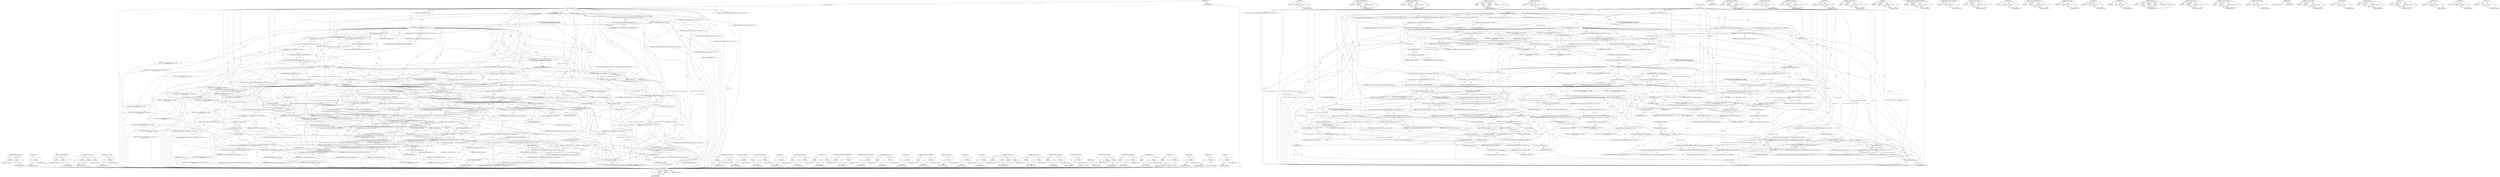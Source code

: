 digraph "url" {
vulnerable_332 [label=<(METHOD,StartRemoteDataRequest)>];
vulnerable_333 [label=<(PARAM,p1)>];
vulnerable_334 [label=<(PARAM,p2)>];
vulnerable_335 [label=<(BLOCK,&lt;empty&gt;,&lt;empty&gt;)>];
vulnerable_336 [label=<(METHOD_RETURN,ANY)>];
vulnerable_314 [label=<(METHOD,host)>];
vulnerable_315 [label=<(PARAM,p1)>];
vulnerable_316 [label=<(BLOCK,&lt;empty&gt;,&lt;empty&gt;)>];
vulnerable_317 [label=<(METHOD_RETURN,ANY)>];
vulnerable_267 [label=<(METHOD,StartBundledDataRequest)>];
vulnerable_268 [label=<(PARAM,p1)>];
vulnerable_269 [label=<(PARAM,p2)>];
vulnerable_270 [label=<(BLOCK,&lt;empty&gt;,&lt;empty&gt;)>];
vulnerable_271 [label=<(METHOD_RETURN,ANY)>];
vulnerable_290 [label=<(METHOD,&lt;operator&gt;.new)>];
vulnerable_291 [label=<(PARAM,p1)>];
vulnerable_292 [label=<(PARAM,p2)>];
vulnerable_293 [label=<(PARAM,p3)>];
vulnerable_294 [label=<(BLOCK,&lt;empty&gt;,&lt;empty&gt;)>];
vulnerable_295 [label=<(METHOD_RETURN,ANY)>];
vulnerable_373 [label=<(METHOD,custom_path_prefix)>];
vulnerable_374 [label=<(PARAM,p1)>];
vulnerable_375 [label=<(BLOCK,&lt;empty&gt;,&lt;empty&gt;)>];
vulnerable_376 [label=<(METHOD_RETURN,ANY)>];
vulnerable_6 [label=<(METHOD,&lt;global&gt;)<SUB>1</SUB>>];
vulnerable_7 [label=<(BLOCK,&lt;empty&gt;,&lt;empty&gt;)<SUB>1</SUB>>];
vulnerable_8 [label=<(METHOD,StartDataRequest)<SUB>1</SUB>>];
vulnerable_9 [label="<(PARAM,const std::string&amp; path)<SUB>2</SUB>>"];
vulnerable_10 [label="<(PARAM,const content::ResourceRequestInfo::WebContentsGetter&amp; wc_getter)<SUB>3</SUB>>"];
vulnerable_11 [label="<(PARAM,const content::URLDataSource::GotDataCallback&amp; callback)<SUB>4</SUB>>"];
vulnerable_12 [label="<(BLOCK,{
  std::string bundled_path_prefix(chrome::kCh...,{
  std::string bundled_path_prefix(chrome::kCh...)<SUB>4</SUB>>"];
vulnerable_13 [label="<(LOCAL,std.string bundled_path_prefix: std.string)<SUB>5</SUB>>"];
vulnerable_14 [label="<(bundled_path_prefix,bundled_path_prefix(chrome::kChromeUIDevToolsBu...)<SUB>5</SUB>>"];
vulnerable_15 [label="<(&lt;operator&gt;.fieldAccess,chrome::kChromeUIDevToolsBundledPath)<SUB>5</SUB>>"];
vulnerable_16 [label="<(IDENTIFIER,chrome,bundled_path_prefix(chrome::kChromeUIDevToolsBu...)<SUB>5</SUB>>"];
vulnerable_17 [label=<(FIELD_IDENTIFIER,kChromeUIDevToolsBundledPath,kChromeUIDevToolsBundledPath)<SUB>5</SUB>>];
vulnerable_18 [label=<(&lt;operator&gt;.assignmentPlus,bundled_path_prefix += &quot;/&quot;)<SUB>6</SUB>>];
vulnerable_19 [label=<(IDENTIFIER,bundled_path_prefix,bundled_path_prefix += &quot;/&quot;)<SUB>6</SUB>>];
vulnerable_20 [label=<(LITERAL,&quot;/&quot;,bundled_path_prefix += &quot;/&quot;)<SUB>6</SUB>>];
vulnerable_21 [label="<(CONTROL_STRUCTURE,IF,if (base::StartsWith(path, bundled_path_prefix,
                       base::CompareCase::INSENSITIVE_ASCII)))<SUB>7</SUB>>"];
vulnerable_22 [label="<(base.StartsWith,base::StartsWith(path, bundled_path_prefix,
   ...)<SUB>7</SUB>>"];
vulnerable_23 [label="<(&lt;operator&gt;.fieldAccess,base::StartsWith)<SUB>7</SUB>>"];
vulnerable_24 [label="<(IDENTIFIER,base,base::StartsWith(path, bundled_path_prefix,
   ...)<SUB>7</SUB>>"];
vulnerable_25 [label=<(FIELD_IDENTIFIER,StartsWith,StartsWith)<SUB>7</SUB>>];
vulnerable_26 [label="<(IDENTIFIER,path,base::StartsWith(path, bundled_path_prefix,
   ...)<SUB>7</SUB>>"];
vulnerable_27 [label="<(IDENTIFIER,bundled_path_prefix,base::StartsWith(path, bundled_path_prefix,
   ...)<SUB>7</SUB>>"];
vulnerable_28 [label="<(&lt;operator&gt;.fieldAccess,base::CompareCase::INSENSITIVE_ASCII)<SUB>8</SUB>>"];
vulnerable_29 [label="<(&lt;operator&gt;.fieldAccess,base::CompareCase)<SUB>8</SUB>>"];
vulnerable_30 [label="<(IDENTIFIER,base,base::StartsWith(path, bundled_path_prefix,
   ...)<SUB>8</SUB>>"];
vulnerable_31 [label="<(IDENTIFIER,CompareCase,base::StartsWith(path, bundled_path_prefix,
   ...)<SUB>8</SUB>>"];
vulnerable_32 [label=<(FIELD_IDENTIFIER,INSENSITIVE_ASCII,INSENSITIVE_ASCII)<SUB>8</SUB>>];
vulnerable_33 [label=<(BLOCK,{
    StartBundledDataRequest(path.substr(bundl...,{
    StartBundledDataRequest(path.substr(bundl...)<SUB>8</SUB>>];
vulnerable_34 [label=<(StartBundledDataRequest,StartBundledDataRequest(path.substr(bundled_pat...)<SUB>9</SUB>>];
vulnerable_35 [label=<(substr,path.substr(bundled_path_prefix.length()))<SUB>9</SUB>>];
vulnerable_36 [label=<(&lt;operator&gt;.fieldAccess,path.substr)<SUB>9</SUB>>];
vulnerable_37 [label=<(IDENTIFIER,path,path.substr(bundled_path_prefix.length()))<SUB>9</SUB>>];
vulnerable_38 [label=<(FIELD_IDENTIFIER,substr,substr)<SUB>9</SUB>>];
vulnerable_39 [label=<(length,bundled_path_prefix.length())<SUB>9</SUB>>];
vulnerable_40 [label=<(&lt;operator&gt;.fieldAccess,bundled_path_prefix.length)<SUB>9</SUB>>];
vulnerable_41 [label=<(IDENTIFIER,bundled_path_prefix,bundled_path_prefix.length())<SUB>9</SUB>>];
vulnerable_42 [label=<(FIELD_IDENTIFIER,length,length)<SUB>9</SUB>>];
vulnerable_43 [label=<(IDENTIFIER,callback,StartBundledDataRequest(path.substr(bundled_pat...)<SUB>10</SUB>>];
vulnerable_44 [label=<(RETURN,return;,return;)<SUB>11</SUB>>];
vulnerable_45 [label="<(LOCAL,std.string empty_path_prefix: std.string)<SUB>14</SUB>>"];
vulnerable_46 [label="<(empty_path_prefix,empty_path_prefix(chrome::kChromeUIDevToolsBlan...)<SUB>14</SUB>>"];
vulnerable_47 [label="<(&lt;operator&gt;.fieldAccess,chrome::kChromeUIDevToolsBlankPath)<SUB>14</SUB>>"];
vulnerable_48 [label="<(IDENTIFIER,chrome,empty_path_prefix(chrome::kChromeUIDevToolsBlan...)<SUB>14</SUB>>"];
vulnerable_49 [label=<(FIELD_IDENTIFIER,kChromeUIDevToolsBlankPath,kChromeUIDevToolsBlankPath)<SUB>14</SUB>>];
vulnerable_50 [label="<(CONTROL_STRUCTURE,IF,if (base::StartsWith(path, empty_path_prefix,
                       base::CompareCase::INSENSITIVE_ASCII)))<SUB>15</SUB>>"];
vulnerable_51 [label="<(base.StartsWith,base::StartsWith(path, empty_path_prefix,
     ...)<SUB>15</SUB>>"];
vulnerable_52 [label="<(&lt;operator&gt;.fieldAccess,base::StartsWith)<SUB>15</SUB>>"];
vulnerable_53 [label="<(IDENTIFIER,base,base::StartsWith(path, empty_path_prefix,
     ...)<SUB>15</SUB>>"];
vulnerable_54 [label=<(FIELD_IDENTIFIER,StartsWith,StartsWith)<SUB>15</SUB>>];
vulnerable_55 [label="<(IDENTIFIER,path,base::StartsWith(path, empty_path_prefix,
     ...)<SUB>15</SUB>>"];
vulnerable_56 [label="<(IDENTIFIER,empty_path_prefix,base::StartsWith(path, empty_path_prefix,
     ...)<SUB>15</SUB>>"];
vulnerable_57 [label="<(&lt;operator&gt;.fieldAccess,base::CompareCase::INSENSITIVE_ASCII)<SUB>16</SUB>>"];
vulnerable_58 [label="<(&lt;operator&gt;.fieldAccess,base::CompareCase)<SUB>16</SUB>>"];
vulnerable_59 [label="<(IDENTIFIER,base,base::StartsWith(path, empty_path_prefix,
     ...)<SUB>16</SUB>>"];
vulnerable_60 [label="<(IDENTIFIER,CompareCase,base::StartsWith(path, empty_path_prefix,
     ...)<SUB>16</SUB>>"];
vulnerable_61 [label=<(FIELD_IDENTIFIER,INSENSITIVE_ASCII,INSENSITIVE_ASCII)<SUB>16</SUB>>];
vulnerable_62 [label="<(BLOCK,{
    callback.Run(new base::RefCountedStaticMe...,{
    callback.Run(new base::RefCountedStaticMe...)<SUB>16</SUB>>"];
vulnerable_63 [label="<(Run,callback.Run(new base::RefCountedStaticMemory()))<SUB>17</SUB>>"];
vulnerable_64 [label=<(&lt;operator&gt;.fieldAccess,callback.Run)<SUB>17</SUB>>];
vulnerable_65 [label="<(IDENTIFIER,callback,callback.Run(new base::RefCountedStaticMemory()))<SUB>17</SUB>>"];
vulnerable_66 [label=<(FIELD_IDENTIFIER,Run,Run)<SUB>17</SUB>>];
vulnerable_67 [label="<(&lt;operator&gt;.new,new base::RefCountedStaticMemory())<SUB>17</SUB>>"];
vulnerable_68 [label="<(IDENTIFIER,base::RefCountedStaticMemory,new base::RefCountedStaticMemory())<SUB>17</SUB>>"];
vulnerable_69 [label=<(RETURN,return;,return;)<SUB>18</SUB>>];
vulnerable_70 [label="<(LOCAL,std.string remote_path_prefix: std.string)<SUB>21</SUB>>"];
vulnerable_71 [label="<(remote_path_prefix,remote_path_prefix(chrome::kChromeUIDevToolsRem...)<SUB>21</SUB>>"];
vulnerable_72 [label="<(&lt;operator&gt;.fieldAccess,chrome::kChromeUIDevToolsRemotePath)<SUB>21</SUB>>"];
vulnerable_73 [label="<(IDENTIFIER,chrome,remote_path_prefix(chrome::kChromeUIDevToolsRem...)<SUB>21</SUB>>"];
vulnerable_74 [label=<(FIELD_IDENTIFIER,kChromeUIDevToolsRemotePath,kChromeUIDevToolsRemotePath)<SUB>21</SUB>>];
vulnerable_75 [label=<(&lt;operator&gt;.assignmentPlus,remote_path_prefix += &quot;/&quot;)<SUB>22</SUB>>];
vulnerable_76 [label=<(IDENTIFIER,remote_path_prefix,remote_path_prefix += &quot;/&quot;)<SUB>22</SUB>>];
vulnerable_77 [label=<(LITERAL,&quot;/&quot;,remote_path_prefix += &quot;/&quot;)<SUB>22</SUB>>];
vulnerable_78 [label="<(CONTROL_STRUCTURE,IF,if (base::StartsWith(path, remote_path_prefix,
                       base::CompareCase::INSENSITIVE_ASCII)))<SUB>23</SUB>>"];
vulnerable_79 [label="<(base.StartsWith,base::StartsWith(path, remote_path_prefix,
    ...)<SUB>23</SUB>>"];
vulnerable_80 [label="<(&lt;operator&gt;.fieldAccess,base::StartsWith)<SUB>23</SUB>>"];
vulnerable_81 [label="<(IDENTIFIER,base,base::StartsWith(path, remote_path_prefix,
    ...)<SUB>23</SUB>>"];
vulnerable_82 [label=<(FIELD_IDENTIFIER,StartsWith,StartsWith)<SUB>23</SUB>>];
vulnerable_83 [label="<(IDENTIFIER,path,base::StartsWith(path, remote_path_prefix,
    ...)<SUB>23</SUB>>"];
vulnerable_84 [label="<(IDENTIFIER,remote_path_prefix,base::StartsWith(path, remote_path_prefix,
    ...)<SUB>23</SUB>>"];
vulnerable_85 [label="<(&lt;operator&gt;.fieldAccess,base::CompareCase::INSENSITIVE_ASCII)<SUB>24</SUB>>"];
vulnerable_86 [label="<(&lt;operator&gt;.fieldAccess,base::CompareCase)<SUB>24</SUB>>"];
vulnerable_87 [label="<(IDENTIFIER,base,base::StartsWith(path, remote_path_prefix,
    ...)<SUB>24</SUB>>"];
vulnerable_88 [label="<(IDENTIFIER,CompareCase,base::StartsWith(path, remote_path_prefix,
    ...)<SUB>24</SUB>>"];
vulnerable_89 [label=<(FIELD_IDENTIFIER,INSENSITIVE_ASCII,INSENSITIVE_ASCII)<SUB>24</SUB>>];
vulnerable_90 [label=<(BLOCK,{
    GURL url(kRemoteFrontendBase + path.subst...,{
    GURL url(kRemoteFrontendBase + path.subst...)<SUB>24</SUB>>];
vulnerable_91 [label="<(LOCAL,GURL url: GURL)<SUB>25</SUB>>"];
vulnerable_92 [label=<(url,url(kRemoteFrontendBase + path.substr(remote_pa...)<SUB>25</SUB>>];
vulnerable_93 [label=<(&lt;operator&gt;.addition,kRemoteFrontendBase + path.substr(remote_path_p...)<SUB>25</SUB>>];
vulnerable_94 [label=<(IDENTIFIER,kRemoteFrontendBase,kRemoteFrontendBase + path.substr(remote_path_p...)<SUB>25</SUB>>];
vulnerable_95 [label=<(substr,path.substr(remote_path_prefix.length()))<SUB>25</SUB>>];
vulnerable_96 [label=<(&lt;operator&gt;.fieldAccess,path.substr)<SUB>25</SUB>>];
vulnerable_97 [label=<(IDENTIFIER,path,path.substr(remote_path_prefix.length()))<SUB>25</SUB>>];
vulnerable_98 [label=<(FIELD_IDENTIFIER,substr,substr)<SUB>25</SUB>>];
vulnerable_99 [label=<(length,remote_path_prefix.length())<SUB>25</SUB>>];
vulnerable_100 [label=<(&lt;operator&gt;.fieldAccess,remote_path_prefix.length)<SUB>25</SUB>>];
vulnerable_101 [label=<(IDENTIFIER,remote_path_prefix,remote_path_prefix.length())<SUB>25</SUB>>];
vulnerable_102 [label=<(FIELD_IDENTIFIER,length,length)<SUB>25</SUB>>];
vulnerable_103 [label=<(CHECK_EQ,CHECK_EQ(url.host(), kRemoteFrontendDomain))<SUB>27</SUB>>];
vulnerable_104 [label=<(host,url.host())<SUB>27</SUB>>];
vulnerable_105 [label=<(&lt;operator&gt;.fieldAccess,url.host)<SUB>27</SUB>>];
vulnerable_106 [label=<(IDENTIFIER,url,url.host())<SUB>27</SUB>>];
vulnerable_107 [label=<(FIELD_IDENTIFIER,host,host)<SUB>27</SUB>>];
vulnerable_108 [label=<(IDENTIFIER,kRemoteFrontendDomain,CHECK_EQ(url.host(), kRemoteFrontendDomain))<SUB>27</SUB>>];
vulnerable_109 [label="<(CONTROL_STRUCTURE,IF,if (url.is_valid() &amp;&amp; DevToolsUIBindings::IsValidRemoteFrontendURL(url)))<SUB>28</SUB>>"];
vulnerable_110 [label="<(&lt;operator&gt;.logicalAnd,url.is_valid() &amp;&amp; DevToolsUIBindings::IsValidRe...)<SUB>28</SUB>>"];
vulnerable_111 [label=<(is_valid,url.is_valid())<SUB>28</SUB>>];
vulnerable_112 [label=<(&lt;operator&gt;.fieldAccess,url.is_valid)<SUB>28</SUB>>];
vulnerable_113 [label=<(IDENTIFIER,url,url.is_valid())<SUB>28</SUB>>];
vulnerable_114 [label=<(FIELD_IDENTIFIER,is_valid,is_valid)<SUB>28</SUB>>];
vulnerable_115 [label="<(DevToolsUIBindings.IsValidRemoteFrontendURL,DevToolsUIBindings::IsValidRemoteFrontendURL(url))<SUB>28</SUB>>"];
vulnerable_116 [label="<(&lt;operator&gt;.fieldAccess,DevToolsUIBindings::IsValidRemoteFrontendURL)<SUB>28</SUB>>"];
vulnerable_117 [label="<(IDENTIFIER,DevToolsUIBindings,DevToolsUIBindings::IsValidRemoteFrontendURL(url))<SUB>28</SUB>>"];
vulnerable_118 [label=<(FIELD_IDENTIFIER,IsValidRemoteFrontendURL,IsValidRemoteFrontendURL)<SUB>28</SUB>>];
vulnerable_119 [label="<(IDENTIFIER,url,DevToolsUIBindings::IsValidRemoteFrontendURL(url))<SUB>28</SUB>>"];
vulnerable_120 [label=<(BLOCK,{
      StartRemoteDataRequest(url, callback);
...,{
      StartRemoteDataRequest(url, callback);
...)<SUB>28</SUB>>];
vulnerable_121 [label=<(StartRemoteDataRequest,StartRemoteDataRequest(url, callback))<SUB>29</SUB>>];
vulnerable_122 [label=<(IDENTIFIER,url,StartRemoteDataRequest(url, callback))<SUB>29</SUB>>];
vulnerable_123 [label=<(IDENTIFIER,callback,StartRemoteDataRequest(url, callback))<SUB>29</SUB>>];
vulnerable_124 [label=<(CONTROL_STRUCTURE,ELSE,else)<SUB>30</SUB>>];
vulnerable_125 [label=<(BLOCK,{
      DLOG(ERROR) &lt;&lt; &quot;Refusing to load invali...,{
      DLOG(ERROR) &lt;&lt; &quot;Refusing to load invali...)<SUB>30</SUB>>];
vulnerable_126 [label=<(&lt;operator&gt;.shiftLeft,DLOG(ERROR) &lt;&lt; &quot;Refusing to load invalid remote...)<SUB>31</SUB>>];
vulnerable_127 [label=<(DLOG,DLOG(ERROR))<SUB>31</SUB>>];
vulnerable_128 [label=<(IDENTIFIER,ERROR,DLOG(ERROR))<SUB>31</SUB>>];
vulnerable_129 [label=<(LITERAL,&quot;Refusing to load invalid remote front-end URL&quot;,DLOG(ERROR) &lt;&lt; &quot;Refusing to load invalid remote...)<SUB>31</SUB>>];
vulnerable_130 [label="<(Run,callback.Run(new base::RefCountedStaticMemory(k...)<SUB>32</SUB>>"];
vulnerable_131 [label=<(&lt;operator&gt;.fieldAccess,callback.Run)<SUB>32</SUB>>];
vulnerable_132 [label="<(IDENTIFIER,callback,callback.Run(new base::RefCountedStaticMemory(k...)<SUB>32</SUB>>"];
vulnerable_133 [label=<(FIELD_IDENTIFIER,Run,Run)<SUB>32</SUB>>];
vulnerable_134 [label="<(&lt;operator&gt;.new,new base::RefCountedStaticMemory(kHttpNotFound,...)<SUB>32</SUB>>"];
vulnerable_135 [label="<(IDENTIFIER,base::RefCountedStaticMemory,new base::RefCountedStaticMemory(kHttpNotFound,...)<SUB>32</SUB>>"];
vulnerable_136 [label="<(IDENTIFIER,kHttpNotFound,new base::RefCountedStaticMemory(kHttpNotFound,...)<SUB>32</SUB>>"];
vulnerable_137 [label=<(strlen,strlen(kHttpNotFound))<SUB>33</SUB>>];
vulnerable_138 [label=<(IDENTIFIER,kHttpNotFound,strlen(kHttpNotFound))<SUB>33</SUB>>];
vulnerable_139 [label=<(RETURN,return;,return;)<SUB>35</SUB>>];
vulnerable_140 [label="<(LOCAL,std.string custom_frontend_url: std.string)<SUB>38</SUB>>"];
vulnerable_141 [label="<(&lt;operator&gt;.assignment,custom_frontend_url =
      base::CommandLine::...)<SUB>38</SUB>>"];
vulnerable_142 [label="<(IDENTIFIER,custom_frontend_url,custom_frontend_url =
      base::CommandLine::...)<SUB>38</SUB>>"];
vulnerable_143 [label="<(GetSwitchValueASCII,base::CommandLine::ForCurrentProcess()-&gt;GetSwit...)<SUB>39</SUB>>"];
vulnerable_144 [label="<(&lt;operator&gt;.indirectFieldAccess,base::CommandLine::ForCurrentProcess()-&gt;GetSwit...)<SUB>39</SUB>>"];
vulnerable_145 [label="<(base.CommandLine.ForCurrentProcess,base::CommandLine::ForCurrentProcess())<SUB>39</SUB>>"];
vulnerable_146 [label="<(&lt;operator&gt;.fieldAccess,base::CommandLine::ForCurrentProcess)<SUB>39</SUB>>"];
vulnerable_147 [label="<(&lt;operator&gt;.fieldAccess,base::CommandLine)<SUB>39</SUB>>"];
vulnerable_148 [label="<(IDENTIFIER,base,base::CommandLine::ForCurrentProcess())<SUB>39</SUB>>"];
vulnerable_149 [label="<(IDENTIFIER,CommandLine,base::CommandLine::ForCurrentProcess())<SUB>39</SUB>>"];
vulnerable_150 [label=<(FIELD_IDENTIFIER,ForCurrentProcess,ForCurrentProcess)<SUB>39</SUB>>];
vulnerable_151 [label=<(FIELD_IDENTIFIER,GetSwitchValueASCII,GetSwitchValueASCII)<SUB>39</SUB>>];
vulnerable_152 [label="<(&lt;operator&gt;.fieldAccess,switches::kCustomDevtoolsFrontend)<SUB>40</SUB>>"];
vulnerable_153 [label="<(IDENTIFIER,switches,base::CommandLine::ForCurrentProcess()-&gt;GetSwit...)<SUB>40</SUB>>"];
vulnerable_154 [label=<(FIELD_IDENTIFIER,kCustomDevtoolsFrontend,kCustomDevtoolsFrontend)<SUB>40</SUB>>];
vulnerable_155 [label=<(CONTROL_STRUCTURE,IF,if (custom_frontend_url.empty()))<SUB>42</SUB>>];
vulnerable_156 [label=<(empty,custom_frontend_url.empty())<SUB>42</SUB>>];
vulnerable_157 [label=<(&lt;operator&gt;.fieldAccess,custom_frontend_url.empty)<SUB>42</SUB>>];
vulnerable_158 [label=<(IDENTIFIER,custom_frontend_url,custom_frontend_url.empty())<SUB>42</SUB>>];
vulnerable_159 [label=<(FIELD_IDENTIFIER,empty,empty)<SUB>42</SUB>>];
vulnerable_160 [label=<(BLOCK,{
    callback.Run(NULL);
    return;
  },{
    callback.Run(NULL);
    return;
  })<SUB>42</SUB>>];
vulnerable_161 [label=<(Run,callback.Run(NULL))<SUB>43</SUB>>];
vulnerable_162 [label=<(&lt;operator&gt;.fieldAccess,callback.Run)<SUB>43</SUB>>];
vulnerable_163 [label=<(IDENTIFIER,callback,callback.Run(NULL))<SUB>43</SUB>>];
vulnerable_164 [label=<(FIELD_IDENTIFIER,Run,Run)<SUB>43</SUB>>];
vulnerable_165 [label=<(IDENTIFIER,NULL,callback.Run(NULL))<SUB>43</SUB>>];
vulnerable_166 [label=<(RETURN,return;,return;)<SUB>44</SUB>>];
vulnerable_167 [label="<(LOCAL,std.string custom_path_prefix: std.string)<SUB>47</SUB>>"];
vulnerable_168 [label="<(custom_path_prefix,custom_path_prefix(chrome::kChromeUIDevToolsCus...)<SUB>47</SUB>>"];
vulnerable_169 [label="<(&lt;operator&gt;.fieldAccess,chrome::kChromeUIDevToolsCustomPath)<SUB>47</SUB>>"];
vulnerable_170 [label="<(IDENTIFIER,chrome,custom_path_prefix(chrome::kChromeUIDevToolsCus...)<SUB>47</SUB>>"];
vulnerable_171 [label=<(FIELD_IDENTIFIER,kChromeUIDevToolsCustomPath,kChromeUIDevToolsCustomPath)<SUB>47</SUB>>];
vulnerable_172 [label=<(&lt;operator&gt;.assignmentPlus,custom_path_prefix += &quot;/&quot;)<SUB>48</SUB>>];
vulnerable_173 [label=<(IDENTIFIER,custom_path_prefix,custom_path_prefix += &quot;/&quot;)<SUB>48</SUB>>];
vulnerable_174 [label=<(LITERAL,&quot;/&quot;,custom_path_prefix += &quot;/&quot;)<SUB>48</SUB>>];
vulnerable_175 [label="<(CONTROL_STRUCTURE,IF,if (base::StartsWith(path, custom_path_prefix,
                        base::CompareCase::INSENSITIVE_ASCII)))<SUB>50</SUB>>"];
vulnerable_176 [label="<(base.StartsWith,base::StartsWith(path, custom_path_prefix,
    ...)<SUB>50</SUB>>"];
vulnerable_177 [label="<(&lt;operator&gt;.fieldAccess,base::StartsWith)<SUB>50</SUB>>"];
vulnerable_178 [label="<(IDENTIFIER,base,base::StartsWith(path, custom_path_prefix,
    ...)<SUB>50</SUB>>"];
vulnerable_179 [label=<(FIELD_IDENTIFIER,StartsWith,StartsWith)<SUB>50</SUB>>];
vulnerable_180 [label="<(IDENTIFIER,path,base::StartsWith(path, custom_path_prefix,
    ...)<SUB>50</SUB>>"];
vulnerable_181 [label="<(IDENTIFIER,custom_path_prefix,base::StartsWith(path, custom_path_prefix,
    ...)<SUB>50</SUB>>"];
vulnerable_182 [label="<(&lt;operator&gt;.fieldAccess,base::CompareCase::INSENSITIVE_ASCII)<SUB>51</SUB>>"];
vulnerable_183 [label="<(&lt;operator&gt;.fieldAccess,base::CompareCase)<SUB>51</SUB>>"];
vulnerable_184 [label="<(IDENTIFIER,base,base::StartsWith(path, custom_path_prefix,
    ...)<SUB>51</SUB>>"];
vulnerable_185 [label="<(IDENTIFIER,CompareCase,base::StartsWith(path, custom_path_prefix,
    ...)<SUB>51</SUB>>"];
vulnerable_186 [label=<(FIELD_IDENTIFIER,INSENSITIVE_ASCII,INSENSITIVE_ASCII)<SUB>51</SUB>>];
vulnerable_187 [label=<(BLOCK,{
     GURL url = GURL(custom_frontend_url +
  ...,{
     GURL url = GURL(custom_frontend_url +
  ...)<SUB>51</SUB>>];
vulnerable_188 [label="<(LOCAL,GURL url: GURL)<SUB>52</SUB>>"];
vulnerable_189 [label=<(&lt;operator&gt;.assignment,url = GURL(custom_frontend_url +
              ...)<SUB>52</SUB>>];
vulnerable_190 [label=<(IDENTIFIER,url,url = GURL(custom_frontend_url +
              ...)<SUB>52</SUB>>];
vulnerable_191 [label=<(GURL,GURL(custom_frontend_url +
                    ...)<SUB>52</SUB>>];
vulnerable_192 [label=<(&lt;operator&gt;.addition,custom_frontend_url +
                     path...)<SUB>52</SUB>>];
vulnerable_193 [label=<(IDENTIFIER,custom_frontend_url,custom_frontend_url +
                     path...)<SUB>52</SUB>>];
vulnerable_194 [label=<(substr,path.substr(custom_path_prefix.length()))<SUB>53</SUB>>];
vulnerable_195 [label=<(&lt;operator&gt;.fieldAccess,path.substr)<SUB>53</SUB>>];
vulnerable_196 [label=<(IDENTIFIER,path,path.substr(custom_path_prefix.length()))<SUB>53</SUB>>];
vulnerable_197 [label=<(FIELD_IDENTIFIER,substr,substr)<SUB>53</SUB>>];
vulnerable_198 [label=<(length,custom_path_prefix.length())<SUB>53</SUB>>];
vulnerable_199 [label=<(&lt;operator&gt;.fieldAccess,custom_path_prefix.length)<SUB>53</SUB>>];
vulnerable_200 [label=<(IDENTIFIER,custom_path_prefix,custom_path_prefix.length())<SUB>53</SUB>>];
vulnerable_201 [label=<(FIELD_IDENTIFIER,length,length)<SUB>53</SUB>>];
vulnerable_202 [label=<(StartCustomDataRequest,StartCustomDataRequest(url, callback))<SUB>54</SUB>>];
vulnerable_203 [label=<(IDENTIFIER,url,StartCustomDataRequest(url, callback))<SUB>54</SUB>>];
vulnerable_204 [label=<(IDENTIFIER,callback,StartCustomDataRequest(url, callback))<SUB>54</SUB>>];
vulnerable_205 [label=<(RETURN,return;,return;)<SUB>55</SUB>>];
vulnerable_206 [label=<(Run,callback.Run(NULL))<SUB>58</SUB>>];
vulnerable_207 [label=<(&lt;operator&gt;.fieldAccess,callback.Run)<SUB>58</SUB>>];
vulnerable_208 [label=<(IDENTIFIER,callback,callback.Run(NULL))<SUB>58</SUB>>];
vulnerable_209 [label=<(FIELD_IDENTIFIER,Run,Run)<SUB>58</SUB>>];
vulnerable_210 [label=<(IDENTIFIER,NULL,callback.Run(NULL))<SUB>58</SUB>>];
vulnerable_211 [label=<(METHOD_RETURN,void)<SUB>1</SUB>>];
vulnerable_213 [label=<(METHOD_RETURN,ANY)<SUB>1</SUB>>];
vulnerable_350 [label=<(METHOD,&lt;operator&gt;.assignment)>];
vulnerable_351 [label=<(PARAM,p1)>];
vulnerable_352 [label=<(PARAM,p2)>];
vulnerable_353 [label=<(BLOCK,&lt;empty&gt;,&lt;empty&gt;)>];
vulnerable_354 [label=<(METHOD_RETURN,ANY)>];
vulnerable_296 [label=<(METHOD,remote_path_prefix)>];
vulnerable_297 [label=<(PARAM,p1)>];
vulnerable_298 [label=<(BLOCK,&lt;empty&gt;,&lt;empty&gt;)>];
vulnerable_299 [label=<(METHOD_RETURN,ANY)>];
vulnerable_355 [label=<(METHOD,GetSwitchValueASCII)>];
vulnerable_356 [label=<(PARAM,p1)>];
vulnerable_357 [label=<(PARAM,p2)>];
vulnerable_358 [label=<(BLOCK,&lt;empty&gt;,&lt;empty&gt;)>];
vulnerable_359 [label=<(METHOD_RETURN,ANY)>];
vulnerable_377 [label=<(METHOD,GURL)>];
vulnerable_378 [label=<(PARAM,p1)>];
vulnerable_379 [label=<(BLOCK,&lt;empty&gt;,&lt;empty&gt;)>];
vulnerable_380 [label=<(METHOD_RETURN,ANY)>];
vulnerable_250 [label=<(METHOD,&lt;operator&gt;.fieldAccess)>];
vulnerable_251 [label=<(PARAM,p1)>];
vulnerable_252 [label=<(PARAM,p2)>];
vulnerable_253 [label=<(BLOCK,&lt;empty&gt;,&lt;empty&gt;)>];
vulnerable_254 [label=<(METHOD_RETURN,ANY)>];
vulnerable_285 [label=<(METHOD,Run)>];
vulnerable_286 [label=<(PARAM,p1)>];
vulnerable_287 [label=<(PARAM,p2)>];
vulnerable_288 [label=<(BLOCK,&lt;empty&gt;,&lt;empty&gt;)>];
vulnerable_289 [label=<(METHOD_RETURN,ANY)>];
vulnerable_327 [label=<(METHOD,DevToolsUIBindings.IsValidRemoteFrontendURL)>];
vulnerable_328 [label=<(PARAM,p1)>];
vulnerable_329 [label=<(PARAM,p2)>];
vulnerable_330 [label=<(BLOCK,&lt;empty&gt;,&lt;empty&gt;)>];
vulnerable_331 [label=<(METHOD_RETURN,ANY)>];
vulnerable_365 [label=<(METHOD,base.CommandLine.ForCurrentProcess)>];
vulnerable_366 [label=<(PARAM,p1)>];
vulnerable_367 [label=<(BLOCK,&lt;empty&gt;,&lt;empty&gt;)>];
vulnerable_368 [label=<(METHOD_RETURN,ANY)>];
vulnerable_337 [label=<(METHOD,&lt;operator&gt;.shiftLeft)>];
vulnerable_338 [label=<(PARAM,p1)>];
vulnerable_339 [label=<(PARAM,p2)>];
vulnerable_340 [label=<(BLOCK,&lt;empty&gt;,&lt;empty&gt;)>];
vulnerable_341 [label=<(METHOD_RETURN,ANY)>];
vulnerable_369 [label=<(METHOD,empty)>];
vulnerable_370 [label=<(PARAM,p1)>];
vulnerable_371 [label=<(BLOCK,&lt;empty&gt;,&lt;empty&gt;)>];
vulnerable_372 [label=<(METHOD_RETURN,ANY)>];
vulnerable_360 [label=<(METHOD,&lt;operator&gt;.indirectFieldAccess)>];
vulnerable_361 [label=<(PARAM,p1)>];
vulnerable_362 [label=<(PARAM,p2)>];
vulnerable_363 [label=<(BLOCK,&lt;empty&gt;,&lt;empty&gt;)>];
vulnerable_364 [label=<(METHOD_RETURN,ANY)>];
vulnerable_281 [label=<(METHOD,empty_path_prefix)>];
vulnerable_282 [label=<(PARAM,p1)>];
vulnerable_283 [label=<(BLOCK,&lt;empty&gt;,&lt;empty&gt;)>];
vulnerable_284 [label=<(METHOD_RETURN,ANY)>];
vulnerable_277 [label=<(METHOD,length)>];
vulnerable_278 [label=<(PARAM,p1)>];
vulnerable_279 [label=<(BLOCK,&lt;empty&gt;,&lt;empty&gt;)>];
vulnerable_280 [label=<(METHOD_RETURN,ANY)>];
vulnerable_342 [label=<(METHOD,DLOG)>];
vulnerable_343 [label=<(PARAM,p1)>];
vulnerable_344 [label=<(BLOCK,&lt;empty&gt;,&lt;empty&gt;)>];
vulnerable_345 [label=<(METHOD_RETURN,ANY)>];
vulnerable_260 [label=<(METHOD,base.StartsWith)>];
vulnerable_261 [label=<(PARAM,p1)>];
vulnerable_262 [label=<(PARAM,p2)>];
vulnerable_263 [label=<(PARAM,p3)>];
vulnerable_264 [label=<(PARAM,p4)>];
vulnerable_265 [label=<(BLOCK,&lt;empty&gt;,&lt;empty&gt;)>];
vulnerable_266 [label=<(METHOD_RETURN,ANY)>];
vulnerable_304 [label=<(METHOD,&lt;operator&gt;.addition)>];
vulnerable_305 [label=<(PARAM,p1)>];
vulnerable_306 [label=<(PARAM,p2)>];
vulnerable_307 [label=<(BLOCK,&lt;empty&gt;,&lt;empty&gt;)>];
vulnerable_308 [label=<(METHOD_RETURN,ANY)>];
vulnerable_255 [label=<(METHOD,&lt;operator&gt;.assignmentPlus)>];
vulnerable_256 [label=<(PARAM,p1)>];
vulnerable_257 [label=<(PARAM,p2)>];
vulnerable_258 [label=<(BLOCK,&lt;empty&gt;,&lt;empty&gt;)>];
vulnerable_259 [label=<(METHOD_RETURN,ANY)>];
vulnerable_246 [label=<(METHOD,bundled_path_prefix)>];
vulnerable_247 [label=<(PARAM,p1)>];
vulnerable_248 [label=<(BLOCK,&lt;empty&gt;,&lt;empty&gt;)>];
vulnerable_249 [label=<(METHOD_RETURN,ANY)>];
vulnerable_240 [label=<(METHOD,&lt;global&gt;)<SUB>1</SUB>>];
vulnerable_241 [label=<(BLOCK,&lt;empty&gt;,&lt;empty&gt;)>];
vulnerable_242 [label=<(METHOD_RETURN,ANY)>];
vulnerable_318 [label=<(METHOD,&lt;operator&gt;.logicalAnd)>];
vulnerable_319 [label=<(PARAM,p1)>];
vulnerable_320 [label=<(PARAM,p2)>];
vulnerable_321 [label=<(BLOCK,&lt;empty&gt;,&lt;empty&gt;)>];
vulnerable_322 [label=<(METHOD_RETURN,ANY)>];
vulnerable_381 [label=<(METHOD,StartCustomDataRequest)>];
vulnerable_382 [label=<(PARAM,p1)>];
vulnerable_383 [label=<(PARAM,p2)>];
vulnerable_384 [label=<(BLOCK,&lt;empty&gt;,&lt;empty&gt;)>];
vulnerable_385 [label=<(METHOD_RETURN,ANY)>];
vulnerable_309 [label=<(METHOD,CHECK_EQ)>];
vulnerable_310 [label=<(PARAM,p1)>];
vulnerable_311 [label=<(PARAM,p2)>];
vulnerable_312 [label=<(BLOCK,&lt;empty&gt;,&lt;empty&gt;)>];
vulnerable_313 [label=<(METHOD_RETURN,ANY)>];
vulnerable_272 [label=<(METHOD,substr)>];
vulnerable_273 [label=<(PARAM,p1)>];
vulnerable_274 [label=<(PARAM,p2)>];
vulnerable_275 [label=<(BLOCK,&lt;empty&gt;,&lt;empty&gt;)>];
vulnerable_276 [label=<(METHOD_RETURN,ANY)>];
vulnerable_323 [label=<(METHOD,is_valid)>];
vulnerable_324 [label=<(PARAM,p1)>];
vulnerable_325 [label=<(BLOCK,&lt;empty&gt;,&lt;empty&gt;)>];
vulnerable_326 [label=<(METHOD_RETURN,ANY)>];
vulnerable_346 [label=<(METHOD,strlen)>];
vulnerable_347 [label=<(PARAM,p1)>];
vulnerable_348 [label=<(BLOCK,&lt;empty&gt;,&lt;empty&gt;)>];
vulnerable_349 [label=<(METHOD_RETURN,ANY)>];
vulnerable_300 [label=<(METHOD,url)>];
vulnerable_301 [label=<(PARAM,p1)>];
vulnerable_302 [label=<(BLOCK,&lt;empty&gt;,&lt;empty&gt;)>];
vulnerable_303 [label=<(METHOD_RETURN,ANY)>];
fixed_337 [label=<(METHOD,StartRemoteDataRequest)>];
fixed_338 [label=<(PARAM,p1)>];
fixed_339 [label=<(PARAM,p2)>];
fixed_340 [label=<(BLOCK,&lt;empty&gt;,&lt;empty&gt;)>];
fixed_341 [label=<(METHOD_RETURN,ANY)>];
fixed_319 [label=<(METHOD,host)>];
fixed_320 [label=<(PARAM,p1)>];
fixed_321 [label=<(BLOCK,&lt;empty&gt;,&lt;empty&gt;)>];
fixed_322 [label=<(METHOD_RETURN,ANY)>];
fixed_272 [label=<(METHOD,StartBundledDataRequest)>];
fixed_273 [label=<(PARAM,p1)>];
fixed_274 [label=<(PARAM,p2)>];
fixed_275 [label=<(BLOCK,&lt;empty&gt;,&lt;empty&gt;)>];
fixed_276 [label=<(METHOD_RETURN,ANY)>];
fixed_390 [label=<(METHOD,StartCustomDataRequest)>];
fixed_391 [label=<(PARAM,p1)>];
fixed_392 [label=<(PARAM,p2)>];
fixed_393 [label=<(BLOCK,&lt;empty&gt;,&lt;empty&gt;)>];
fixed_394 [label=<(METHOD_RETURN,ANY)>];
fixed_295 [label=<(METHOD,&lt;operator&gt;.new)>];
fixed_296 [label=<(PARAM,p1)>];
fixed_297 [label=<(PARAM,p2)>];
fixed_298 [label=<(PARAM,p3)>];
fixed_299 [label=<(BLOCK,&lt;empty&gt;,&lt;empty&gt;)>];
fixed_300 [label=<(METHOD_RETURN,ANY)>];
fixed_378 [label=<(METHOD,custom_path_prefix)>];
fixed_379 [label=<(PARAM,p1)>];
fixed_380 [label=<(BLOCK,&lt;empty&gt;,&lt;empty&gt;)>];
fixed_381 [label=<(METHOD_RETURN,ANY)>];
fixed_6 [label=<(METHOD,&lt;global&gt;)<SUB>1</SUB>>];
fixed_7 [label=<(BLOCK,&lt;empty&gt;,&lt;empty&gt;)<SUB>1</SUB>>];
fixed_8 [label=<(METHOD,StartDataRequest)<SUB>1</SUB>>];
fixed_9 [label="<(PARAM,const std::string&amp; path)<SUB>2</SUB>>"];
fixed_10 [label="<(PARAM,const content::ResourceRequestInfo::WebContentsGetter&amp; wc_getter)<SUB>3</SUB>>"];
fixed_11 [label="<(PARAM,const content::URLDataSource::GotDataCallback&amp; callback)<SUB>4</SUB>>"];
fixed_12 [label="<(BLOCK,{
  std::string bundled_path_prefix(chrome::kCh...,{
  std::string bundled_path_prefix(chrome::kCh...)<SUB>4</SUB>>"];
fixed_13 [label="<(LOCAL,std.string bundled_path_prefix: std.string)<SUB>5</SUB>>"];
fixed_14 [label="<(bundled_path_prefix,bundled_path_prefix(chrome::kChromeUIDevToolsBu...)<SUB>5</SUB>>"];
fixed_15 [label="<(&lt;operator&gt;.fieldAccess,chrome::kChromeUIDevToolsBundledPath)<SUB>5</SUB>>"];
fixed_16 [label="<(IDENTIFIER,chrome,bundled_path_prefix(chrome::kChromeUIDevToolsBu...)<SUB>5</SUB>>"];
fixed_17 [label=<(FIELD_IDENTIFIER,kChromeUIDevToolsBundledPath,kChromeUIDevToolsBundledPath)<SUB>5</SUB>>];
fixed_18 [label=<(&lt;operator&gt;.assignmentPlus,bundled_path_prefix += &quot;/&quot;)<SUB>6</SUB>>];
fixed_19 [label=<(IDENTIFIER,bundled_path_prefix,bundled_path_prefix += &quot;/&quot;)<SUB>6</SUB>>];
fixed_20 [label=<(LITERAL,&quot;/&quot;,bundled_path_prefix += &quot;/&quot;)<SUB>6</SUB>>];
fixed_21 [label="<(CONTROL_STRUCTURE,IF,if (base::StartsWith(path, bundled_path_prefix,
                       base::CompareCase::INSENSITIVE_ASCII)))<SUB>7</SUB>>"];
fixed_22 [label="<(base.StartsWith,base::StartsWith(path, bundled_path_prefix,
   ...)<SUB>7</SUB>>"];
fixed_23 [label="<(&lt;operator&gt;.fieldAccess,base::StartsWith)<SUB>7</SUB>>"];
fixed_24 [label="<(IDENTIFIER,base,base::StartsWith(path, bundled_path_prefix,
   ...)<SUB>7</SUB>>"];
fixed_25 [label=<(FIELD_IDENTIFIER,StartsWith,StartsWith)<SUB>7</SUB>>];
fixed_26 [label="<(IDENTIFIER,path,base::StartsWith(path, bundled_path_prefix,
   ...)<SUB>7</SUB>>"];
fixed_27 [label="<(IDENTIFIER,bundled_path_prefix,base::StartsWith(path, bundled_path_prefix,
   ...)<SUB>7</SUB>>"];
fixed_28 [label="<(&lt;operator&gt;.fieldAccess,base::CompareCase::INSENSITIVE_ASCII)<SUB>8</SUB>>"];
fixed_29 [label="<(&lt;operator&gt;.fieldAccess,base::CompareCase)<SUB>8</SUB>>"];
fixed_30 [label="<(IDENTIFIER,base,base::StartsWith(path, bundled_path_prefix,
   ...)<SUB>8</SUB>>"];
fixed_31 [label="<(IDENTIFIER,CompareCase,base::StartsWith(path, bundled_path_prefix,
   ...)<SUB>8</SUB>>"];
fixed_32 [label=<(FIELD_IDENTIFIER,INSENSITIVE_ASCII,INSENSITIVE_ASCII)<SUB>8</SUB>>];
fixed_33 [label=<(BLOCK,{
    StartBundledDataRequest(path.substr(bundl...,{
    StartBundledDataRequest(path.substr(bundl...)<SUB>8</SUB>>];
fixed_34 [label=<(StartBundledDataRequest,StartBundledDataRequest(path.substr(bundled_pat...)<SUB>9</SUB>>];
fixed_35 [label=<(substr,path.substr(bundled_path_prefix.length()))<SUB>9</SUB>>];
fixed_36 [label=<(&lt;operator&gt;.fieldAccess,path.substr)<SUB>9</SUB>>];
fixed_37 [label=<(IDENTIFIER,path,path.substr(bundled_path_prefix.length()))<SUB>9</SUB>>];
fixed_38 [label=<(FIELD_IDENTIFIER,substr,substr)<SUB>9</SUB>>];
fixed_39 [label=<(length,bundled_path_prefix.length())<SUB>9</SUB>>];
fixed_40 [label=<(&lt;operator&gt;.fieldAccess,bundled_path_prefix.length)<SUB>9</SUB>>];
fixed_41 [label=<(IDENTIFIER,bundled_path_prefix,bundled_path_prefix.length())<SUB>9</SUB>>];
fixed_42 [label=<(FIELD_IDENTIFIER,length,length)<SUB>9</SUB>>];
fixed_43 [label=<(IDENTIFIER,callback,StartBundledDataRequest(path.substr(bundled_pat...)<SUB>10</SUB>>];
fixed_44 [label=<(RETURN,return;,return;)<SUB>11</SUB>>];
fixed_45 [label="<(LOCAL,std.string empty_path_prefix: std.string)<SUB>14</SUB>>"];
fixed_46 [label="<(empty_path_prefix,empty_path_prefix(chrome::kChromeUIDevToolsBlan...)<SUB>14</SUB>>"];
fixed_47 [label="<(&lt;operator&gt;.fieldAccess,chrome::kChromeUIDevToolsBlankPath)<SUB>14</SUB>>"];
fixed_48 [label="<(IDENTIFIER,chrome,empty_path_prefix(chrome::kChromeUIDevToolsBlan...)<SUB>14</SUB>>"];
fixed_49 [label=<(FIELD_IDENTIFIER,kChromeUIDevToolsBlankPath,kChromeUIDevToolsBlankPath)<SUB>14</SUB>>];
fixed_50 [label="<(CONTROL_STRUCTURE,IF,if (base::StartsWith(path, empty_path_prefix,
                       base::CompareCase::INSENSITIVE_ASCII)))<SUB>15</SUB>>"];
fixed_51 [label="<(base.StartsWith,base::StartsWith(path, empty_path_prefix,
     ...)<SUB>15</SUB>>"];
fixed_52 [label="<(&lt;operator&gt;.fieldAccess,base::StartsWith)<SUB>15</SUB>>"];
fixed_53 [label="<(IDENTIFIER,base,base::StartsWith(path, empty_path_prefix,
     ...)<SUB>15</SUB>>"];
fixed_54 [label=<(FIELD_IDENTIFIER,StartsWith,StartsWith)<SUB>15</SUB>>];
fixed_55 [label="<(IDENTIFIER,path,base::StartsWith(path, empty_path_prefix,
     ...)<SUB>15</SUB>>"];
fixed_56 [label="<(IDENTIFIER,empty_path_prefix,base::StartsWith(path, empty_path_prefix,
     ...)<SUB>15</SUB>>"];
fixed_57 [label="<(&lt;operator&gt;.fieldAccess,base::CompareCase::INSENSITIVE_ASCII)<SUB>16</SUB>>"];
fixed_58 [label="<(&lt;operator&gt;.fieldAccess,base::CompareCase)<SUB>16</SUB>>"];
fixed_59 [label="<(IDENTIFIER,base,base::StartsWith(path, empty_path_prefix,
     ...)<SUB>16</SUB>>"];
fixed_60 [label="<(IDENTIFIER,CompareCase,base::StartsWith(path, empty_path_prefix,
     ...)<SUB>16</SUB>>"];
fixed_61 [label=<(FIELD_IDENTIFIER,INSENSITIVE_ASCII,INSENSITIVE_ASCII)<SUB>16</SUB>>];
fixed_62 [label="<(BLOCK,{
    callback.Run(new base::RefCountedStaticMe...,{
    callback.Run(new base::RefCountedStaticMe...)<SUB>16</SUB>>"];
fixed_63 [label="<(Run,callback.Run(new base::RefCountedStaticMemory()))<SUB>17</SUB>>"];
fixed_64 [label=<(&lt;operator&gt;.fieldAccess,callback.Run)<SUB>17</SUB>>];
fixed_65 [label="<(IDENTIFIER,callback,callback.Run(new base::RefCountedStaticMemory()))<SUB>17</SUB>>"];
fixed_66 [label=<(FIELD_IDENTIFIER,Run,Run)<SUB>17</SUB>>];
fixed_67 [label="<(&lt;operator&gt;.new,new base::RefCountedStaticMemory())<SUB>17</SUB>>"];
fixed_68 [label="<(IDENTIFIER,base::RefCountedStaticMemory,new base::RefCountedStaticMemory())<SUB>17</SUB>>"];
fixed_69 [label=<(RETURN,return;,return;)<SUB>18</SUB>>];
fixed_70 [label="<(LOCAL,std.string remote_path_prefix: std.string)<SUB>21</SUB>>"];
fixed_71 [label="<(remote_path_prefix,remote_path_prefix(chrome::kChromeUIDevToolsRem...)<SUB>21</SUB>>"];
fixed_72 [label="<(&lt;operator&gt;.fieldAccess,chrome::kChromeUIDevToolsRemotePath)<SUB>21</SUB>>"];
fixed_73 [label="<(IDENTIFIER,chrome,remote_path_prefix(chrome::kChromeUIDevToolsRem...)<SUB>21</SUB>>"];
fixed_74 [label=<(FIELD_IDENTIFIER,kChromeUIDevToolsRemotePath,kChromeUIDevToolsRemotePath)<SUB>21</SUB>>];
fixed_75 [label=<(&lt;operator&gt;.assignmentPlus,remote_path_prefix += &quot;/&quot;)<SUB>22</SUB>>];
fixed_76 [label=<(IDENTIFIER,remote_path_prefix,remote_path_prefix += &quot;/&quot;)<SUB>22</SUB>>];
fixed_77 [label=<(LITERAL,&quot;/&quot;,remote_path_prefix += &quot;/&quot;)<SUB>22</SUB>>];
fixed_78 [label="<(CONTROL_STRUCTURE,IF,if (base::StartsWith(path, remote_path_prefix,
                       base::CompareCase::INSENSITIVE_ASCII)))<SUB>23</SUB>>"];
fixed_79 [label="<(base.StartsWith,base::StartsWith(path, remote_path_prefix,
    ...)<SUB>23</SUB>>"];
fixed_80 [label="<(&lt;operator&gt;.fieldAccess,base::StartsWith)<SUB>23</SUB>>"];
fixed_81 [label="<(IDENTIFIER,base,base::StartsWith(path, remote_path_prefix,
    ...)<SUB>23</SUB>>"];
fixed_82 [label=<(FIELD_IDENTIFIER,StartsWith,StartsWith)<SUB>23</SUB>>];
fixed_83 [label="<(IDENTIFIER,path,base::StartsWith(path, remote_path_prefix,
    ...)<SUB>23</SUB>>"];
fixed_84 [label="<(IDENTIFIER,remote_path_prefix,base::StartsWith(path, remote_path_prefix,
    ...)<SUB>23</SUB>>"];
fixed_85 [label="<(&lt;operator&gt;.fieldAccess,base::CompareCase::INSENSITIVE_ASCII)<SUB>24</SUB>>"];
fixed_86 [label="<(&lt;operator&gt;.fieldAccess,base::CompareCase)<SUB>24</SUB>>"];
fixed_87 [label="<(IDENTIFIER,base,base::StartsWith(path, remote_path_prefix,
    ...)<SUB>24</SUB>>"];
fixed_88 [label="<(IDENTIFIER,CompareCase,base::StartsWith(path, remote_path_prefix,
    ...)<SUB>24</SUB>>"];
fixed_89 [label=<(FIELD_IDENTIFIER,INSENSITIVE_ASCII,INSENSITIVE_ASCII)<SUB>24</SUB>>];
fixed_90 [label=<(BLOCK,{
    GURL url(kRemoteFrontendBase + path.subst...,{
    GURL url(kRemoteFrontendBase + path.subst...)<SUB>24</SUB>>];
fixed_91 [label="<(LOCAL,GURL url: GURL)<SUB>25</SUB>>"];
fixed_92 [label=<(url,url(kRemoteFrontendBase + path.substr(remote_pa...)<SUB>25</SUB>>];
fixed_93 [label=<(&lt;operator&gt;.addition,kRemoteFrontendBase + path.substr(remote_path_p...)<SUB>25</SUB>>];
fixed_94 [label=<(IDENTIFIER,kRemoteFrontendBase,kRemoteFrontendBase + path.substr(remote_path_p...)<SUB>25</SUB>>];
fixed_95 [label=<(substr,path.substr(remote_path_prefix.length()))<SUB>25</SUB>>];
fixed_96 [label=<(&lt;operator&gt;.fieldAccess,path.substr)<SUB>25</SUB>>];
fixed_97 [label=<(IDENTIFIER,path,path.substr(remote_path_prefix.length()))<SUB>25</SUB>>];
fixed_98 [label=<(FIELD_IDENTIFIER,substr,substr)<SUB>25</SUB>>];
fixed_99 [label=<(length,remote_path_prefix.length())<SUB>25</SUB>>];
fixed_100 [label=<(&lt;operator&gt;.fieldAccess,remote_path_prefix.length)<SUB>25</SUB>>];
fixed_101 [label=<(IDENTIFIER,remote_path_prefix,remote_path_prefix.length())<SUB>25</SUB>>];
fixed_102 [label=<(FIELD_IDENTIFIER,length,length)<SUB>25</SUB>>];
fixed_103 [label=<(CHECK_EQ,CHECK_EQ(url.host(), kRemoteFrontendDomain))<SUB>27</SUB>>];
fixed_104 [label=<(host,url.host())<SUB>27</SUB>>];
fixed_105 [label=<(&lt;operator&gt;.fieldAccess,url.host)<SUB>27</SUB>>];
fixed_106 [label=<(IDENTIFIER,url,url.host())<SUB>27</SUB>>];
fixed_107 [label=<(FIELD_IDENTIFIER,host,host)<SUB>27</SUB>>];
fixed_108 [label=<(IDENTIFIER,kRemoteFrontendDomain,CHECK_EQ(url.host(), kRemoteFrontendDomain))<SUB>27</SUB>>];
fixed_109 [label="<(CONTROL_STRUCTURE,IF,if (url.is_valid() &amp;&amp; DevToolsUIBindings::IsValidRemoteFrontendURL(url)))<SUB>28</SUB>>"];
fixed_110 [label="<(&lt;operator&gt;.logicalAnd,url.is_valid() &amp;&amp; DevToolsUIBindings::IsValidRe...)<SUB>28</SUB>>"];
fixed_111 [label=<(is_valid,url.is_valid())<SUB>28</SUB>>];
fixed_112 [label=<(&lt;operator&gt;.fieldAccess,url.is_valid)<SUB>28</SUB>>];
fixed_113 [label=<(IDENTIFIER,url,url.is_valid())<SUB>28</SUB>>];
fixed_114 [label=<(FIELD_IDENTIFIER,is_valid,is_valid)<SUB>28</SUB>>];
fixed_115 [label="<(DevToolsUIBindings.IsValidRemoteFrontendURL,DevToolsUIBindings::IsValidRemoteFrontendURL(url))<SUB>28</SUB>>"];
fixed_116 [label="<(&lt;operator&gt;.fieldAccess,DevToolsUIBindings::IsValidRemoteFrontendURL)<SUB>28</SUB>>"];
fixed_117 [label="<(IDENTIFIER,DevToolsUIBindings,DevToolsUIBindings::IsValidRemoteFrontendURL(url))<SUB>28</SUB>>"];
fixed_118 [label=<(FIELD_IDENTIFIER,IsValidRemoteFrontendURL,IsValidRemoteFrontendURL)<SUB>28</SUB>>];
fixed_119 [label="<(IDENTIFIER,url,DevToolsUIBindings::IsValidRemoteFrontendURL(url))<SUB>28</SUB>>"];
fixed_120 [label=<(BLOCK,{
      StartRemoteDataRequest(url, callback);
...,{
      StartRemoteDataRequest(url, callback);
...)<SUB>28</SUB>>];
fixed_121 [label=<(StartRemoteDataRequest,StartRemoteDataRequest(url, callback))<SUB>29</SUB>>];
fixed_122 [label=<(IDENTIFIER,url,StartRemoteDataRequest(url, callback))<SUB>29</SUB>>];
fixed_123 [label=<(IDENTIFIER,callback,StartRemoteDataRequest(url, callback))<SUB>29</SUB>>];
fixed_124 [label=<(CONTROL_STRUCTURE,ELSE,else)<SUB>30</SUB>>];
fixed_125 [label=<(BLOCK,{
      DLOG(ERROR) &lt;&lt; &quot;Refusing to load invali...,{
      DLOG(ERROR) &lt;&lt; &quot;Refusing to load invali...)<SUB>30</SUB>>];
fixed_126 [label=<(&lt;operator&gt;.shiftLeft,DLOG(ERROR) &lt;&lt; &quot;Refusing to load invalid remote...)<SUB>31</SUB>>];
fixed_127 [label=<(DLOG,DLOG(ERROR))<SUB>31</SUB>>];
fixed_128 [label=<(IDENTIFIER,ERROR,DLOG(ERROR))<SUB>31</SUB>>];
fixed_129 [label=<(LITERAL,&quot;Refusing to load invalid remote front-end URL&quot;,DLOG(ERROR) &lt;&lt; &quot;Refusing to load invalid remote...)<SUB>31</SUB>>];
fixed_130 [label="<(Run,callback.Run(new base::RefCountedStaticMemory(k...)<SUB>32</SUB>>"];
fixed_131 [label=<(&lt;operator&gt;.fieldAccess,callback.Run)<SUB>32</SUB>>];
fixed_132 [label="<(IDENTIFIER,callback,callback.Run(new base::RefCountedStaticMemory(k...)<SUB>32</SUB>>"];
fixed_133 [label=<(FIELD_IDENTIFIER,Run,Run)<SUB>32</SUB>>];
fixed_134 [label="<(&lt;operator&gt;.new,new base::RefCountedStaticMemory(kHttpNotFound,...)<SUB>32</SUB>>"];
fixed_135 [label="<(IDENTIFIER,base::RefCountedStaticMemory,new base::RefCountedStaticMemory(kHttpNotFound,...)<SUB>32</SUB>>"];
fixed_136 [label="<(IDENTIFIER,kHttpNotFound,new base::RefCountedStaticMemory(kHttpNotFound,...)<SUB>32</SUB>>"];
fixed_137 [label=<(strlen,strlen(kHttpNotFound))<SUB>33</SUB>>];
fixed_138 [label=<(IDENTIFIER,kHttpNotFound,strlen(kHttpNotFound))<SUB>33</SUB>>];
fixed_139 [label=<(RETURN,return;,return;)<SUB>35</SUB>>];
fixed_140 [label="<(LOCAL,std.string custom_frontend_url: std.string)<SUB>38</SUB>>"];
fixed_141 [label="<(&lt;operator&gt;.assignment,custom_frontend_url =
      base::CommandLine::...)<SUB>38</SUB>>"];
fixed_142 [label="<(IDENTIFIER,custom_frontend_url,custom_frontend_url =
      base::CommandLine::...)<SUB>38</SUB>>"];
fixed_143 [label="<(GetSwitchValueASCII,base::CommandLine::ForCurrentProcess()-&gt;GetSwit...)<SUB>39</SUB>>"];
fixed_144 [label="<(&lt;operator&gt;.indirectFieldAccess,base::CommandLine::ForCurrentProcess()-&gt;GetSwit...)<SUB>39</SUB>>"];
fixed_145 [label="<(base.CommandLine.ForCurrentProcess,base::CommandLine::ForCurrentProcess())<SUB>39</SUB>>"];
fixed_146 [label="<(&lt;operator&gt;.fieldAccess,base::CommandLine::ForCurrentProcess)<SUB>39</SUB>>"];
fixed_147 [label="<(&lt;operator&gt;.fieldAccess,base::CommandLine)<SUB>39</SUB>>"];
fixed_148 [label="<(IDENTIFIER,base,base::CommandLine::ForCurrentProcess())<SUB>39</SUB>>"];
fixed_149 [label="<(IDENTIFIER,CommandLine,base::CommandLine::ForCurrentProcess())<SUB>39</SUB>>"];
fixed_150 [label=<(FIELD_IDENTIFIER,ForCurrentProcess,ForCurrentProcess)<SUB>39</SUB>>];
fixed_151 [label=<(FIELD_IDENTIFIER,GetSwitchValueASCII,GetSwitchValueASCII)<SUB>39</SUB>>];
fixed_152 [label="<(&lt;operator&gt;.fieldAccess,switches::kCustomDevtoolsFrontend)<SUB>40</SUB>>"];
fixed_153 [label="<(IDENTIFIER,switches,base::CommandLine::ForCurrentProcess()-&gt;GetSwit...)<SUB>40</SUB>>"];
fixed_154 [label=<(FIELD_IDENTIFIER,kCustomDevtoolsFrontend,kCustomDevtoolsFrontend)<SUB>40</SUB>>];
fixed_155 [label=<(CONTROL_STRUCTURE,IF,if (custom_frontend_url.empty()))<SUB>42</SUB>>];
fixed_156 [label=<(empty,custom_frontend_url.empty())<SUB>42</SUB>>];
fixed_157 [label=<(&lt;operator&gt;.fieldAccess,custom_frontend_url.empty)<SUB>42</SUB>>];
fixed_158 [label=<(IDENTIFIER,custom_frontend_url,custom_frontend_url.empty())<SUB>42</SUB>>];
fixed_159 [label=<(FIELD_IDENTIFIER,empty,empty)<SUB>42</SUB>>];
fixed_160 [label=<(BLOCK,{
    callback.Run(NULL);
    return;
  },{
    callback.Run(NULL);
    return;
  })<SUB>42</SUB>>];
fixed_161 [label=<(Run,callback.Run(NULL))<SUB>43</SUB>>];
fixed_162 [label=<(&lt;operator&gt;.fieldAccess,callback.Run)<SUB>43</SUB>>];
fixed_163 [label=<(IDENTIFIER,callback,callback.Run(NULL))<SUB>43</SUB>>];
fixed_164 [label=<(FIELD_IDENTIFIER,Run,Run)<SUB>43</SUB>>];
fixed_165 [label=<(IDENTIFIER,NULL,callback.Run(NULL))<SUB>43</SUB>>];
fixed_166 [label=<(RETURN,return;,return;)<SUB>44</SUB>>];
fixed_167 [label="<(LOCAL,std.string custom_path_prefix: std.string)<SUB>47</SUB>>"];
fixed_168 [label="<(custom_path_prefix,custom_path_prefix(chrome::kChromeUIDevToolsCus...)<SUB>47</SUB>>"];
fixed_169 [label="<(&lt;operator&gt;.fieldAccess,chrome::kChromeUIDevToolsCustomPath)<SUB>47</SUB>>"];
fixed_170 [label="<(IDENTIFIER,chrome,custom_path_prefix(chrome::kChromeUIDevToolsCus...)<SUB>47</SUB>>"];
fixed_171 [label=<(FIELD_IDENTIFIER,kChromeUIDevToolsCustomPath,kChromeUIDevToolsCustomPath)<SUB>47</SUB>>];
fixed_172 [label=<(&lt;operator&gt;.assignmentPlus,custom_path_prefix += &quot;/&quot;)<SUB>48</SUB>>];
fixed_173 [label=<(IDENTIFIER,custom_path_prefix,custom_path_prefix += &quot;/&quot;)<SUB>48</SUB>>];
fixed_174 [label=<(LITERAL,&quot;/&quot;,custom_path_prefix += &quot;/&quot;)<SUB>48</SUB>>];
fixed_175 [label="<(CONTROL_STRUCTURE,IF,if (base::StartsWith(path, custom_path_prefix,
                        base::CompareCase::INSENSITIVE_ASCII)))<SUB>50</SUB>>"];
fixed_176 [label="<(base.StartsWith,base::StartsWith(path, custom_path_prefix,
    ...)<SUB>50</SUB>>"];
fixed_177 [label="<(&lt;operator&gt;.fieldAccess,base::StartsWith)<SUB>50</SUB>>"];
fixed_178 [label="<(IDENTIFIER,base,base::StartsWith(path, custom_path_prefix,
    ...)<SUB>50</SUB>>"];
fixed_179 [label=<(FIELD_IDENTIFIER,StartsWith,StartsWith)<SUB>50</SUB>>];
fixed_180 [label="<(IDENTIFIER,path,base::StartsWith(path, custom_path_prefix,
    ...)<SUB>50</SUB>>"];
fixed_181 [label="<(IDENTIFIER,custom_path_prefix,base::StartsWith(path, custom_path_prefix,
    ...)<SUB>50</SUB>>"];
fixed_182 [label="<(&lt;operator&gt;.fieldAccess,base::CompareCase::INSENSITIVE_ASCII)<SUB>51</SUB>>"];
fixed_183 [label="<(&lt;operator&gt;.fieldAccess,base::CompareCase)<SUB>51</SUB>>"];
fixed_184 [label="<(IDENTIFIER,base,base::StartsWith(path, custom_path_prefix,
    ...)<SUB>51</SUB>>"];
fixed_185 [label="<(IDENTIFIER,CompareCase,base::StartsWith(path, custom_path_prefix,
    ...)<SUB>51</SUB>>"];
fixed_186 [label=<(FIELD_IDENTIFIER,INSENSITIVE_ASCII,INSENSITIVE_ASCII)<SUB>51</SUB>>];
fixed_187 [label=<(BLOCK,{
     GURL url = GURL(custom_frontend_url +
  ...,{
     GURL url = GURL(custom_frontend_url +
  ...)<SUB>51</SUB>>];
fixed_188 [label="<(LOCAL,GURL url: GURL)<SUB>52</SUB>>"];
fixed_189 [label=<(&lt;operator&gt;.assignment,url = GURL(custom_frontend_url +
              ...)<SUB>52</SUB>>];
fixed_190 [label=<(IDENTIFIER,url,url = GURL(custom_frontend_url +
              ...)<SUB>52</SUB>>];
fixed_191 [label=<(GURL,GURL(custom_frontend_url +
                    ...)<SUB>52</SUB>>];
fixed_192 [label=<(&lt;operator&gt;.addition,custom_frontend_url +
                     path...)<SUB>52</SUB>>];
fixed_193 [label=<(IDENTIFIER,custom_frontend_url,custom_frontend_url +
                     path...)<SUB>52</SUB>>];
fixed_194 [label=<(substr,path.substr(custom_path_prefix.length()))<SUB>53</SUB>>];
fixed_195 [label=<(&lt;operator&gt;.fieldAccess,path.substr)<SUB>53</SUB>>];
fixed_196 [label=<(IDENTIFIER,path,path.substr(custom_path_prefix.length()))<SUB>53</SUB>>];
fixed_197 [label=<(FIELD_IDENTIFIER,substr,substr)<SUB>53</SUB>>];
fixed_198 [label=<(length,custom_path_prefix.length())<SUB>53</SUB>>];
fixed_199 [label=<(&lt;operator&gt;.fieldAccess,custom_path_prefix.length)<SUB>53</SUB>>];
fixed_200 [label=<(IDENTIFIER,custom_path_prefix,custom_path_prefix.length())<SUB>53</SUB>>];
fixed_201 [label=<(FIELD_IDENTIFIER,length,length)<SUB>53</SUB>>];
fixed_202 [label=<(DCHECK,DCHECK(url.is_valid()))<SUB>54</SUB>>];
fixed_203 [label=<(is_valid,url.is_valid())<SUB>54</SUB>>];
fixed_204 [label=<(&lt;operator&gt;.fieldAccess,url.is_valid)<SUB>54</SUB>>];
fixed_205 [label=<(IDENTIFIER,url,url.is_valid())<SUB>54</SUB>>];
fixed_206 [label=<(FIELD_IDENTIFIER,is_valid,is_valid)<SUB>54</SUB>>];
fixed_207 [label=<(StartCustomDataRequest,StartCustomDataRequest(url, callback))<SUB>55</SUB>>];
fixed_208 [label=<(IDENTIFIER,url,StartCustomDataRequest(url, callback))<SUB>55</SUB>>];
fixed_209 [label=<(IDENTIFIER,callback,StartCustomDataRequest(url, callback))<SUB>55</SUB>>];
fixed_210 [label=<(RETURN,return;,return;)<SUB>56</SUB>>];
fixed_211 [label=<(Run,callback.Run(NULL))<SUB>59</SUB>>];
fixed_212 [label=<(&lt;operator&gt;.fieldAccess,callback.Run)<SUB>59</SUB>>];
fixed_213 [label=<(IDENTIFIER,callback,callback.Run(NULL))<SUB>59</SUB>>];
fixed_214 [label=<(FIELD_IDENTIFIER,Run,Run)<SUB>59</SUB>>];
fixed_215 [label=<(IDENTIFIER,NULL,callback.Run(NULL))<SUB>59</SUB>>];
fixed_216 [label=<(METHOD_RETURN,void)<SUB>1</SUB>>];
fixed_218 [label=<(METHOD_RETURN,ANY)<SUB>1</SUB>>];
fixed_355 [label=<(METHOD,&lt;operator&gt;.assignment)>];
fixed_356 [label=<(PARAM,p1)>];
fixed_357 [label=<(PARAM,p2)>];
fixed_358 [label=<(BLOCK,&lt;empty&gt;,&lt;empty&gt;)>];
fixed_359 [label=<(METHOD_RETURN,ANY)>];
fixed_301 [label=<(METHOD,remote_path_prefix)>];
fixed_302 [label=<(PARAM,p1)>];
fixed_303 [label=<(BLOCK,&lt;empty&gt;,&lt;empty&gt;)>];
fixed_304 [label=<(METHOD_RETURN,ANY)>];
fixed_360 [label=<(METHOD,GetSwitchValueASCII)>];
fixed_361 [label=<(PARAM,p1)>];
fixed_362 [label=<(PARAM,p2)>];
fixed_363 [label=<(BLOCK,&lt;empty&gt;,&lt;empty&gt;)>];
fixed_364 [label=<(METHOD_RETURN,ANY)>];
fixed_382 [label=<(METHOD,GURL)>];
fixed_383 [label=<(PARAM,p1)>];
fixed_384 [label=<(BLOCK,&lt;empty&gt;,&lt;empty&gt;)>];
fixed_385 [label=<(METHOD_RETURN,ANY)>];
fixed_255 [label=<(METHOD,&lt;operator&gt;.fieldAccess)>];
fixed_256 [label=<(PARAM,p1)>];
fixed_257 [label=<(PARAM,p2)>];
fixed_258 [label=<(BLOCK,&lt;empty&gt;,&lt;empty&gt;)>];
fixed_259 [label=<(METHOD_RETURN,ANY)>];
fixed_290 [label=<(METHOD,Run)>];
fixed_291 [label=<(PARAM,p1)>];
fixed_292 [label=<(PARAM,p2)>];
fixed_293 [label=<(BLOCK,&lt;empty&gt;,&lt;empty&gt;)>];
fixed_294 [label=<(METHOD_RETURN,ANY)>];
fixed_332 [label=<(METHOD,DevToolsUIBindings.IsValidRemoteFrontendURL)>];
fixed_333 [label=<(PARAM,p1)>];
fixed_334 [label=<(PARAM,p2)>];
fixed_335 [label=<(BLOCK,&lt;empty&gt;,&lt;empty&gt;)>];
fixed_336 [label=<(METHOD_RETURN,ANY)>];
fixed_370 [label=<(METHOD,base.CommandLine.ForCurrentProcess)>];
fixed_371 [label=<(PARAM,p1)>];
fixed_372 [label=<(BLOCK,&lt;empty&gt;,&lt;empty&gt;)>];
fixed_373 [label=<(METHOD_RETURN,ANY)>];
fixed_342 [label=<(METHOD,&lt;operator&gt;.shiftLeft)>];
fixed_343 [label=<(PARAM,p1)>];
fixed_344 [label=<(PARAM,p2)>];
fixed_345 [label=<(BLOCK,&lt;empty&gt;,&lt;empty&gt;)>];
fixed_346 [label=<(METHOD_RETURN,ANY)>];
fixed_374 [label=<(METHOD,empty)>];
fixed_375 [label=<(PARAM,p1)>];
fixed_376 [label=<(BLOCK,&lt;empty&gt;,&lt;empty&gt;)>];
fixed_377 [label=<(METHOD_RETURN,ANY)>];
fixed_365 [label=<(METHOD,&lt;operator&gt;.indirectFieldAccess)>];
fixed_366 [label=<(PARAM,p1)>];
fixed_367 [label=<(PARAM,p2)>];
fixed_368 [label=<(BLOCK,&lt;empty&gt;,&lt;empty&gt;)>];
fixed_369 [label=<(METHOD_RETURN,ANY)>];
fixed_286 [label=<(METHOD,empty_path_prefix)>];
fixed_287 [label=<(PARAM,p1)>];
fixed_288 [label=<(BLOCK,&lt;empty&gt;,&lt;empty&gt;)>];
fixed_289 [label=<(METHOD_RETURN,ANY)>];
fixed_282 [label=<(METHOD,length)>];
fixed_283 [label=<(PARAM,p1)>];
fixed_284 [label=<(BLOCK,&lt;empty&gt;,&lt;empty&gt;)>];
fixed_285 [label=<(METHOD_RETURN,ANY)>];
fixed_347 [label=<(METHOD,DLOG)>];
fixed_348 [label=<(PARAM,p1)>];
fixed_349 [label=<(BLOCK,&lt;empty&gt;,&lt;empty&gt;)>];
fixed_350 [label=<(METHOD_RETURN,ANY)>];
fixed_265 [label=<(METHOD,base.StartsWith)>];
fixed_266 [label=<(PARAM,p1)>];
fixed_267 [label=<(PARAM,p2)>];
fixed_268 [label=<(PARAM,p3)>];
fixed_269 [label=<(PARAM,p4)>];
fixed_270 [label=<(BLOCK,&lt;empty&gt;,&lt;empty&gt;)>];
fixed_271 [label=<(METHOD_RETURN,ANY)>];
fixed_309 [label=<(METHOD,&lt;operator&gt;.addition)>];
fixed_310 [label=<(PARAM,p1)>];
fixed_311 [label=<(PARAM,p2)>];
fixed_312 [label=<(BLOCK,&lt;empty&gt;,&lt;empty&gt;)>];
fixed_313 [label=<(METHOD_RETURN,ANY)>];
fixed_260 [label=<(METHOD,&lt;operator&gt;.assignmentPlus)>];
fixed_261 [label=<(PARAM,p1)>];
fixed_262 [label=<(PARAM,p2)>];
fixed_263 [label=<(BLOCK,&lt;empty&gt;,&lt;empty&gt;)>];
fixed_264 [label=<(METHOD_RETURN,ANY)>];
fixed_251 [label=<(METHOD,bundled_path_prefix)>];
fixed_252 [label=<(PARAM,p1)>];
fixed_253 [label=<(BLOCK,&lt;empty&gt;,&lt;empty&gt;)>];
fixed_254 [label=<(METHOD_RETURN,ANY)>];
fixed_245 [label=<(METHOD,&lt;global&gt;)<SUB>1</SUB>>];
fixed_246 [label=<(BLOCK,&lt;empty&gt;,&lt;empty&gt;)>];
fixed_247 [label=<(METHOD_RETURN,ANY)>];
fixed_323 [label=<(METHOD,&lt;operator&gt;.logicalAnd)>];
fixed_324 [label=<(PARAM,p1)>];
fixed_325 [label=<(PARAM,p2)>];
fixed_326 [label=<(BLOCK,&lt;empty&gt;,&lt;empty&gt;)>];
fixed_327 [label=<(METHOD_RETURN,ANY)>];
fixed_386 [label=<(METHOD,DCHECK)>];
fixed_387 [label=<(PARAM,p1)>];
fixed_388 [label=<(BLOCK,&lt;empty&gt;,&lt;empty&gt;)>];
fixed_389 [label=<(METHOD_RETURN,ANY)>];
fixed_314 [label=<(METHOD,CHECK_EQ)>];
fixed_315 [label=<(PARAM,p1)>];
fixed_316 [label=<(PARAM,p2)>];
fixed_317 [label=<(BLOCK,&lt;empty&gt;,&lt;empty&gt;)>];
fixed_318 [label=<(METHOD_RETURN,ANY)>];
fixed_277 [label=<(METHOD,substr)>];
fixed_278 [label=<(PARAM,p1)>];
fixed_279 [label=<(PARAM,p2)>];
fixed_280 [label=<(BLOCK,&lt;empty&gt;,&lt;empty&gt;)>];
fixed_281 [label=<(METHOD_RETURN,ANY)>];
fixed_328 [label=<(METHOD,is_valid)>];
fixed_329 [label=<(PARAM,p1)>];
fixed_330 [label=<(BLOCK,&lt;empty&gt;,&lt;empty&gt;)>];
fixed_331 [label=<(METHOD_RETURN,ANY)>];
fixed_351 [label=<(METHOD,strlen)>];
fixed_352 [label=<(PARAM,p1)>];
fixed_353 [label=<(BLOCK,&lt;empty&gt;,&lt;empty&gt;)>];
fixed_354 [label=<(METHOD_RETURN,ANY)>];
fixed_305 [label=<(METHOD,url)>];
fixed_306 [label=<(PARAM,p1)>];
fixed_307 [label=<(BLOCK,&lt;empty&gt;,&lt;empty&gt;)>];
fixed_308 [label=<(METHOD_RETURN,ANY)>];
vulnerable_332 -> vulnerable_333  [key=0, label="AST: "];
vulnerable_332 -> vulnerable_333  [key=1, label="DDG: "];
vulnerable_332 -> vulnerable_335  [key=0, label="AST: "];
vulnerable_332 -> vulnerable_334  [key=0, label="AST: "];
vulnerable_332 -> vulnerable_334  [key=1, label="DDG: "];
vulnerable_332 -> vulnerable_336  [key=0, label="AST: "];
vulnerable_332 -> vulnerable_336  [key=1, label="CFG: "];
vulnerable_333 -> vulnerable_336  [key=0, label="DDG: p1"];
vulnerable_334 -> vulnerable_336  [key=0, label="DDG: p2"];
vulnerable_335 -> fixed_337  [key=0];
vulnerable_336 -> fixed_337  [key=0];
vulnerable_314 -> vulnerable_315  [key=0, label="AST: "];
vulnerable_314 -> vulnerable_315  [key=1, label="DDG: "];
vulnerable_314 -> vulnerable_316  [key=0, label="AST: "];
vulnerable_314 -> vulnerable_317  [key=0, label="AST: "];
vulnerable_314 -> vulnerable_317  [key=1, label="CFG: "];
vulnerable_315 -> vulnerable_317  [key=0, label="DDG: p1"];
vulnerable_316 -> fixed_337  [key=0];
vulnerable_317 -> fixed_337  [key=0];
vulnerable_267 -> vulnerable_268  [key=0, label="AST: "];
vulnerable_267 -> vulnerable_268  [key=1, label="DDG: "];
vulnerable_267 -> vulnerable_270  [key=0, label="AST: "];
vulnerable_267 -> vulnerable_269  [key=0, label="AST: "];
vulnerable_267 -> vulnerable_269  [key=1, label="DDG: "];
vulnerable_267 -> vulnerable_271  [key=0, label="AST: "];
vulnerable_267 -> vulnerable_271  [key=1, label="CFG: "];
vulnerable_268 -> vulnerable_271  [key=0, label="DDG: p1"];
vulnerable_269 -> vulnerable_271  [key=0, label="DDG: p2"];
vulnerable_270 -> fixed_337  [key=0];
vulnerable_271 -> fixed_337  [key=0];
vulnerable_290 -> vulnerable_291  [key=0, label="AST: "];
vulnerable_290 -> vulnerable_291  [key=1, label="DDG: "];
vulnerable_290 -> vulnerable_294  [key=0, label="AST: "];
vulnerable_290 -> vulnerable_292  [key=0, label="AST: "];
vulnerable_290 -> vulnerable_292  [key=1, label="DDG: "];
vulnerable_290 -> vulnerable_295  [key=0, label="AST: "];
vulnerable_290 -> vulnerable_295  [key=1, label="CFG: "];
vulnerable_290 -> vulnerable_293  [key=0, label="AST: "];
vulnerable_290 -> vulnerable_293  [key=1, label="DDG: "];
vulnerable_291 -> vulnerable_295  [key=0, label="DDG: p1"];
vulnerable_292 -> vulnerable_295  [key=0, label="DDG: p2"];
vulnerable_293 -> vulnerable_295  [key=0, label="DDG: p3"];
vulnerable_294 -> fixed_337  [key=0];
vulnerable_295 -> fixed_337  [key=0];
vulnerable_373 -> vulnerable_374  [key=0, label="AST: "];
vulnerable_373 -> vulnerable_374  [key=1, label="DDG: "];
vulnerable_373 -> vulnerable_375  [key=0, label="AST: "];
vulnerable_373 -> vulnerable_376  [key=0, label="AST: "];
vulnerable_373 -> vulnerable_376  [key=1, label="CFG: "];
vulnerable_374 -> vulnerable_376  [key=0, label="DDG: p1"];
vulnerable_375 -> fixed_337  [key=0];
vulnerable_376 -> fixed_337  [key=0];
vulnerable_6 -> vulnerable_7  [key=0, label="AST: "];
vulnerable_6 -> vulnerable_213  [key=0, label="AST: "];
vulnerable_6 -> vulnerable_213  [key=1, label="CFG: "];
vulnerable_7 -> vulnerable_8  [key=0, label="AST: "];
vulnerable_8 -> vulnerable_9  [key=0, label="AST: "];
vulnerable_8 -> vulnerable_9  [key=1, label="DDG: "];
vulnerable_8 -> vulnerable_10  [key=0, label="AST: "];
vulnerable_8 -> vulnerable_10  [key=1, label="DDG: "];
vulnerable_8 -> vulnerable_11  [key=0, label="AST: "];
vulnerable_8 -> vulnerable_11  [key=1, label="DDG: "];
vulnerable_8 -> vulnerable_12  [key=0, label="AST: "];
vulnerable_8 -> vulnerable_211  [key=0, label="AST: "];
vulnerable_8 -> vulnerable_17  [key=0, label="CFG: "];
vulnerable_8 -> vulnerable_18  [key=0, label="DDG: "];
vulnerable_8 -> vulnerable_75  [key=0, label="DDG: "];
vulnerable_8 -> vulnerable_172  [key=0, label="DDG: "];
vulnerable_8 -> vulnerable_206  [key=0, label="DDG: "];
vulnerable_8 -> vulnerable_22  [key=0, label="DDG: "];
vulnerable_8 -> vulnerable_44  [key=0, label="DDG: "];
vulnerable_8 -> vulnerable_51  [key=0, label="DDG: "];
vulnerable_8 -> vulnerable_69  [key=0, label="DDG: "];
vulnerable_8 -> vulnerable_79  [key=0, label="DDG: "];
vulnerable_8 -> vulnerable_139  [key=0, label="DDG: "];
vulnerable_8 -> vulnerable_166  [key=0, label="DDG: "];
vulnerable_8 -> vulnerable_176  [key=0, label="DDG: "];
vulnerable_8 -> vulnerable_205  [key=0, label="DDG: "];
vulnerable_8 -> vulnerable_34  [key=0, label="DDG: "];
vulnerable_8 -> vulnerable_92  [key=0, label="DDG: "];
vulnerable_8 -> vulnerable_103  [key=0, label="DDG: "];
vulnerable_8 -> vulnerable_161  [key=0, label="DDG: "];
vulnerable_8 -> vulnerable_202  [key=0, label="DDG: "];
vulnerable_8 -> vulnerable_67  [key=0, label="DDG: "];
vulnerable_8 -> vulnerable_93  [key=0, label="DDG: "];
vulnerable_8 -> vulnerable_191  [key=0, label="DDG: "];
vulnerable_8 -> vulnerable_115  [key=0, label="DDG: "];
vulnerable_8 -> vulnerable_121  [key=0, label="DDG: "];
vulnerable_8 -> vulnerable_192  [key=0, label="DDG: "];
vulnerable_8 -> vulnerable_126  [key=0, label="DDG: "];
vulnerable_8 -> vulnerable_127  [key=0, label="DDG: "];
vulnerable_8 -> vulnerable_134  [key=0, label="DDG: "];
vulnerable_8 -> vulnerable_137  [key=0, label="DDG: "];
vulnerable_9 -> vulnerable_22  [key=0, label="DDG: path"];
vulnerable_10 -> vulnerable_211  [key=0, label="DDG: wc_getter"];
vulnerable_11 -> vulnerable_206  [key=0, label="DDG: callback"];
vulnerable_11 -> vulnerable_34  [key=0, label="DDG: callback"];
vulnerable_11 -> vulnerable_63  [key=0, label="DDG: callback"];
vulnerable_11 -> vulnerable_161  [key=0, label="DDG: callback"];
vulnerable_11 -> vulnerable_202  [key=0, label="DDG: callback"];
vulnerable_11 -> vulnerable_121  [key=0, label="DDG: callback"];
vulnerable_11 -> vulnerable_130  [key=0, label="DDG: callback"];
vulnerable_12 -> vulnerable_13  [key=0, label="AST: "];
vulnerable_12 -> vulnerable_14  [key=0, label="AST: "];
vulnerable_12 -> vulnerable_18  [key=0, label="AST: "];
vulnerable_12 -> vulnerable_21  [key=0, label="AST: "];
vulnerable_12 -> vulnerable_45  [key=0, label="AST: "];
vulnerable_12 -> vulnerable_46  [key=0, label="AST: "];
vulnerable_12 -> vulnerable_50  [key=0, label="AST: "];
vulnerable_12 -> vulnerable_70  [key=0, label="AST: "];
vulnerable_12 -> vulnerable_71  [key=0, label="AST: "];
vulnerable_12 -> vulnerable_75  [key=0, label="AST: "];
vulnerable_12 -> vulnerable_78  [key=0, label="AST: "];
vulnerable_12 -> vulnerable_140  [key=0, label="AST: "];
vulnerable_12 -> vulnerable_141  [key=0, label="AST: "];
vulnerable_12 -> vulnerable_155  [key=0, label="AST: "];
vulnerable_12 -> vulnerable_167  [key=0, label="AST: "];
vulnerable_12 -> vulnerable_168  [key=0, label="AST: "];
vulnerable_12 -> vulnerable_172  [key=0, label="AST: "];
vulnerable_12 -> vulnerable_175  [key=0, label="AST: "];
vulnerable_12 -> vulnerable_206  [key=0, label="AST: "];
vulnerable_13 -> fixed_337  [key=0];
vulnerable_14 -> vulnerable_15  [key=0, label="AST: "];
vulnerable_14 -> vulnerable_18  [key=0, label="CFG: "];
vulnerable_14 -> vulnerable_211  [key=0, label="DDG: chrome::kChromeUIDevToolsBundledPath"];
vulnerable_14 -> vulnerable_211  [key=1, label="DDG: bundled_path_prefix(chrome::kChromeUIDevToolsBundledPath)"];
vulnerable_15 -> vulnerable_16  [key=0, label="AST: "];
vulnerable_15 -> vulnerable_17  [key=0, label="AST: "];
vulnerable_15 -> vulnerable_14  [key=0, label="CFG: "];
vulnerable_16 -> fixed_337  [key=0];
vulnerable_17 -> vulnerable_15  [key=0, label="CFG: "];
vulnerable_18 -> vulnerable_19  [key=0, label="AST: "];
vulnerable_18 -> vulnerable_20  [key=0, label="AST: "];
vulnerable_18 -> vulnerable_25  [key=0, label="CFG: "];
vulnerable_18 -> vulnerable_211  [key=0, label="DDG: bundled_path_prefix += &quot;/&quot;"];
vulnerable_18 -> vulnerable_22  [key=0, label="DDG: bundled_path_prefix"];
vulnerable_19 -> fixed_337  [key=0];
vulnerable_20 -> fixed_337  [key=0];
vulnerable_21 -> vulnerable_22  [key=0, label="AST: "];
vulnerable_21 -> vulnerable_33  [key=0, label="AST: "];
vulnerable_22 -> vulnerable_23  [key=0, label="AST: "];
vulnerable_22 -> vulnerable_26  [key=0, label="AST: "];
vulnerable_22 -> vulnerable_27  [key=0, label="AST: "];
vulnerable_22 -> vulnerable_28  [key=0, label="AST: "];
vulnerable_22 -> vulnerable_38  [key=0, label="CFG: "];
vulnerable_22 -> vulnerable_38  [key=1, label="CDG: "];
vulnerable_22 -> vulnerable_49  [key=0, label="CFG: "];
vulnerable_22 -> vulnerable_49  [key=1, label="CDG: "];
vulnerable_22 -> vulnerable_211  [key=0, label="DDG: base::StartsWith"];
vulnerable_22 -> vulnerable_211  [key=1, label="DDG: path"];
vulnerable_22 -> vulnerable_211  [key=2, label="DDG: bundled_path_prefix"];
vulnerable_22 -> vulnerable_211  [key=3, label="DDG: base::CompareCase::INSENSITIVE_ASCII"];
vulnerable_22 -> vulnerable_211  [key=4, label="DDG: base::StartsWith(path, bundled_path_prefix,
                       base::CompareCase::INSENSITIVE_ASCII)"];
vulnerable_22 -> vulnerable_51  [key=0, label="DDG: base::StartsWith"];
vulnerable_22 -> vulnerable_51  [key=1, label="DDG: path"];
vulnerable_22 -> vulnerable_51  [key=2, label="DDG: base::CompareCase::INSENSITIVE_ASCII"];
vulnerable_22 -> vulnerable_51  [key=3, label="CDG: "];
vulnerable_22 -> vulnerable_35  [key=0, label="DDG: path"];
vulnerable_22 -> vulnerable_35  [key=1, label="CDG: "];
vulnerable_22 -> vulnerable_39  [key=0, label="DDG: bundled_path_prefix"];
vulnerable_22 -> vulnerable_39  [key=1, label="CDG: "];
vulnerable_22 -> vulnerable_34  [key=0, label="CDG: "];
vulnerable_22 -> vulnerable_42  [key=0, label="CDG: "];
vulnerable_22 -> vulnerable_57  [key=0, label="CDG: "];
vulnerable_22 -> vulnerable_52  [key=0, label="CDG: "];
vulnerable_22 -> vulnerable_40  [key=0, label="CDG: "];
vulnerable_22 -> vulnerable_44  [key=0, label="CDG: "];
vulnerable_22 -> vulnerable_54  [key=0, label="CDG: "];
vulnerable_22 -> vulnerable_58  [key=0, label="CDG: "];
vulnerable_22 -> vulnerable_61  [key=0, label="CDG: "];
vulnerable_22 -> vulnerable_36  [key=0, label="CDG: "];
vulnerable_22 -> vulnerable_47  [key=0, label="CDG: "];
vulnerable_22 -> vulnerable_46  [key=0, label="CDG: "];
vulnerable_23 -> vulnerable_24  [key=0, label="AST: "];
vulnerable_23 -> vulnerable_25  [key=0, label="AST: "];
vulnerable_23 -> vulnerable_29  [key=0, label="CFG: "];
vulnerable_24 -> fixed_337  [key=0];
vulnerable_25 -> vulnerable_23  [key=0, label="CFG: "];
vulnerable_26 -> fixed_337  [key=0];
vulnerable_27 -> fixed_337  [key=0];
vulnerable_28 -> vulnerable_29  [key=0, label="AST: "];
vulnerable_28 -> vulnerable_32  [key=0, label="AST: "];
vulnerable_28 -> vulnerable_22  [key=0, label="CFG: "];
vulnerable_29 -> vulnerable_30  [key=0, label="AST: "];
vulnerable_29 -> vulnerable_31  [key=0, label="AST: "];
vulnerable_29 -> vulnerable_32  [key=0, label="CFG: "];
vulnerable_30 -> fixed_337  [key=0];
vulnerable_31 -> fixed_337  [key=0];
vulnerable_32 -> vulnerable_28  [key=0, label="CFG: "];
vulnerable_33 -> vulnerable_34  [key=0, label="AST: "];
vulnerable_33 -> vulnerable_44  [key=0, label="AST: "];
vulnerable_34 -> vulnerable_35  [key=0, label="AST: "];
vulnerable_34 -> vulnerable_43  [key=0, label="AST: "];
vulnerable_34 -> vulnerable_44  [key=0, label="CFG: "];
vulnerable_34 -> vulnerable_211  [key=0, label="DDG: path.substr(bundled_path_prefix.length())"];
vulnerable_34 -> vulnerable_211  [key=1, label="DDG: callback"];
vulnerable_34 -> vulnerable_211  [key=2, label="DDG: StartBundledDataRequest(path.substr(bundled_path_prefix.length()),
                            callback)"];
vulnerable_35 -> vulnerable_36  [key=0, label="AST: "];
vulnerable_35 -> vulnerable_39  [key=0, label="AST: "];
vulnerable_35 -> vulnerable_34  [key=0, label="CFG: "];
vulnerable_35 -> vulnerable_34  [key=1, label="DDG: path.substr"];
vulnerable_35 -> vulnerable_34  [key=2, label="DDG: bundled_path_prefix.length()"];
vulnerable_35 -> vulnerable_211  [key=0, label="DDG: path.substr"];
vulnerable_35 -> vulnerable_211  [key=1, label="DDG: bundled_path_prefix.length()"];
vulnerable_36 -> vulnerable_37  [key=0, label="AST: "];
vulnerable_36 -> vulnerable_38  [key=0, label="AST: "];
vulnerable_36 -> vulnerable_42  [key=0, label="CFG: "];
vulnerable_37 -> fixed_337  [key=0];
vulnerable_38 -> vulnerable_36  [key=0, label="CFG: "];
vulnerable_39 -> vulnerable_40  [key=0, label="AST: "];
vulnerable_39 -> vulnerable_35  [key=0, label="CFG: "];
vulnerable_39 -> vulnerable_35  [key=1, label="DDG: bundled_path_prefix.length"];
vulnerable_39 -> vulnerable_211  [key=0, label="DDG: bundled_path_prefix.length"];
vulnerable_40 -> vulnerable_41  [key=0, label="AST: "];
vulnerable_40 -> vulnerable_42  [key=0, label="AST: "];
vulnerable_40 -> vulnerable_39  [key=0, label="CFG: "];
vulnerable_41 -> fixed_337  [key=0];
vulnerable_42 -> vulnerable_40  [key=0, label="CFG: "];
vulnerable_43 -> fixed_337  [key=0];
vulnerable_44 -> vulnerable_211  [key=0, label="CFG: "];
vulnerable_44 -> vulnerable_211  [key=1, label="DDG: &lt;RET&gt;"];
vulnerable_45 -> fixed_337  [key=0];
vulnerable_46 -> vulnerable_47  [key=0, label="AST: "];
vulnerable_46 -> vulnerable_54  [key=0, label="CFG: "];
vulnerable_47 -> vulnerable_48  [key=0, label="AST: "];
vulnerable_47 -> vulnerable_49  [key=0, label="AST: "];
vulnerable_47 -> vulnerable_46  [key=0, label="CFG: "];
vulnerable_48 -> fixed_337  [key=0];
vulnerable_49 -> vulnerable_47  [key=0, label="CFG: "];
vulnerable_50 -> vulnerable_51  [key=0, label="AST: "];
vulnerable_50 -> vulnerable_62  [key=0, label="AST: "];
vulnerable_51 -> vulnerable_52  [key=0, label="AST: "];
vulnerable_51 -> vulnerable_55  [key=0, label="AST: "];
vulnerable_51 -> vulnerable_56  [key=0, label="AST: "];
vulnerable_51 -> vulnerable_57  [key=0, label="AST: "];
vulnerable_51 -> vulnerable_66  [key=0, label="CFG: "];
vulnerable_51 -> vulnerable_66  [key=1, label="CDG: "];
vulnerable_51 -> vulnerable_74  [key=0, label="CFG: "];
vulnerable_51 -> vulnerable_74  [key=1, label="CDG: "];
vulnerable_51 -> vulnerable_79  [key=0, label="DDG: base::StartsWith"];
vulnerable_51 -> vulnerable_79  [key=1, label="DDG: path"];
vulnerable_51 -> vulnerable_79  [key=2, label="DDG: base::CompareCase::INSENSITIVE_ASCII"];
vulnerable_51 -> vulnerable_79  [key=3, label="CDG: "];
vulnerable_51 -> vulnerable_64  [key=0, label="CDG: "];
vulnerable_51 -> vulnerable_75  [key=0, label="CDG: "];
vulnerable_51 -> vulnerable_85  [key=0, label="CDG: "];
vulnerable_51 -> vulnerable_69  [key=0, label="CDG: "];
vulnerable_51 -> vulnerable_67  [key=0, label="CDG: "];
vulnerable_51 -> vulnerable_80  [key=0, label="CDG: "];
vulnerable_51 -> vulnerable_86  [key=0, label="CDG: "];
vulnerable_51 -> vulnerable_89  [key=0, label="CDG: "];
vulnerable_51 -> vulnerable_72  [key=0, label="CDG: "];
vulnerable_51 -> vulnerable_82  [key=0, label="CDG: "];
vulnerable_51 -> vulnerable_71  [key=0, label="CDG: "];
vulnerable_51 -> vulnerable_63  [key=0, label="CDG: "];
vulnerable_52 -> vulnerable_53  [key=0, label="AST: "];
vulnerable_52 -> vulnerable_54  [key=0, label="AST: "];
vulnerable_52 -> vulnerable_58  [key=0, label="CFG: "];
vulnerable_53 -> fixed_337  [key=0];
vulnerable_54 -> vulnerable_52  [key=0, label="CFG: "];
vulnerable_55 -> fixed_337  [key=0];
vulnerable_56 -> fixed_337  [key=0];
vulnerable_57 -> vulnerable_58  [key=0, label="AST: "];
vulnerable_57 -> vulnerable_61  [key=0, label="AST: "];
vulnerable_57 -> vulnerable_51  [key=0, label="CFG: "];
vulnerable_58 -> vulnerable_59  [key=0, label="AST: "];
vulnerable_58 -> vulnerable_60  [key=0, label="AST: "];
vulnerable_58 -> vulnerable_61  [key=0, label="CFG: "];
vulnerable_59 -> fixed_337  [key=0];
vulnerable_60 -> fixed_337  [key=0];
vulnerable_61 -> vulnerable_57  [key=0, label="CFG: "];
vulnerable_62 -> vulnerable_63  [key=0, label="AST: "];
vulnerable_62 -> vulnerable_69  [key=0, label="AST: "];
vulnerable_63 -> vulnerable_64  [key=0, label="AST: "];
vulnerable_63 -> vulnerable_67  [key=0, label="AST: "];
vulnerable_63 -> vulnerable_69  [key=0, label="CFG: "];
vulnerable_64 -> vulnerable_65  [key=0, label="AST: "];
vulnerable_64 -> vulnerable_66  [key=0, label="AST: "];
vulnerable_64 -> vulnerable_67  [key=0, label="CFG: "];
vulnerable_65 -> fixed_337  [key=0];
vulnerable_66 -> vulnerable_64  [key=0, label="CFG: "];
vulnerable_67 -> vulnerable_68  [key=0, label="AST: "];
vulnerable_67 -> vulnerable_63  [key=0, label="CFG: "];
vulnerable_67 -> vulnerable_63  [key=1, label="DDG: base::RefCountedStaticMemory"];
vulnerable_68 -> fixed_337  [key=0];
vulnerable_69 -> vulnerable_211  [key=0, label="CFG: "];
vulnerable_69 -> vulnerable_211  [key=1, label="DDG: &lt;RET&gt;"];
vulnerable_70 -> fixed_337  [key=0];
vulnerable_71 -> vulnerable_72  [key=0, label="AST: "];
vulnerable_71 -> vulnerable_75  [key=0, label="CFG: "];
vulnerable_72 -> vulnerable_73  [key=0, label="AST: "];
vulnerable_72 -> vulnerable_74  [key=0, label="AST: "];
vulnerable_72 -> vulnerable_71  [key=0, label="CFG: "];
vulnerable_73 -> fixed_337  [key=0];
vulnerable_74 -> vulnerable_72  [key=0, label="CFG: "];
vulnerable_75 -> vulnerable_76  [key=0, label="AST: "];
vulnerable_75 -> vulnerable_77  [key=0, label="AST: "];
vulnerable_75 -> vulnerable_82  [key=0, label="CFG: "];
vulnerable_75 -> vulnerable_79  [key=0, label="DDG: remote_path_prefix"];
vulnerable_76 -> fixed_337  [key=0];
vulnerable_77 -> fixed_337  [key=0];
vulnerable_78 -> vulnerable_79  [key=0, label="AST: "];
vulnerable_78 -> vulnerable_90  [key=0, label="AST: "];
vulnerable_79 -> vulnerable_80  [key=0, label="AST: "];
vulnerable_79 -> vulnerable_83  [key=0, label="AST: "];
vulnerable_79 -> vulnerable_84  [key=0, label="AST: "];
vulnerable_79 -> vulnerable_85  [key=0, label="AST: "];
vulnerable_79 -> vulnerable_98  [key=0, label="CFG: "];
vulnerable_79 -> vulnerable_98  [key=1, label="CDG: "];
vulnerable_79 -> vulnerable_147  [key=0, label="CFG: "];
vulnerable_79 -> vulnerable_147  [key=1, label="CDG: "];
vulnerable_79 -> vulnerable_176  [key=0, label="DDG: base::StartsWith"];
vulnerable_79 -> vulnerable_176  [key=1, label="DDG: path"];
vulnerable_79 -> vulnerable_176  [key=2, label="DDG: base::CompareCase::INSENSITIVE_ASCII"];
vulnerable_79 -> vulnerable_95  [key=0, label="DDG: path"];
vulnerable_79 -> vulnerable_95  [key=1, label="CDG: "];
vulnerable_79 -> vulnerable_99  [key=0, label="DDG: remote_path_prefix"];
vulnerable_79 -> vulnerable_99  [key=1, label="CDG: "];
vulnerable_79 -> vulnerable_107  [key=0, label="CDG: "];
vulnerable_79 -> vulnerable_96  [key=0, label="CDG: "];
vulnerable_79 -> vulnerable_154  [key=0, label="CDG: "];
vulnerable_79 -> vulnerable_145  [key=0, label="CDG: "];
vulnerable_79 -> vulnerable_146  [key=0, label="CDG: "];
vulnerable_79 -> vulnerable_102  [key=0, label="CDG: "];
vulnerable_79 -> vulnerable_114  [key=0, label="CDG: "];
vulnerable_79 -> vulnerable_103  [key=0, label="CDG: "];
vulnerable_79 -> vulnerable_150  [key=0, label="CDG: "];
vulnerable_79 -> vulnerable_151  [key=0, label="CDG: "];
vulnerable_79 -> vulnerable_104  [key=0, label="CDG: "];
vulnerable_79 -> vulnerable_92  [key=0, label="CDG: "];
vulnerable_79 -> vulnerable_144  [key=0, label="CDG: "];
vulnerable_79 -> vulnerable_112  [key=0, label="CDG: "];
vulnerable_79 -> vulnerable_93  [key=0, label="CDG: "];
vulnerable_79 -> vulnerable_152  [key=0, label="CDG: "];
vulnerable_79 -> vulnerable_100  [key=0, label="CDG: "];
vulnerable_79 -> vulnerable_139  [key=0, label="CDG: "];
vulnerable_79 -> vulnerable_111  [key=0, label="CDG: "];
vulnerable_79 -> vulnerable_141  [key=0, label="CDG: "];
vulnerable_79 -> vulnerable_157  [key=0, label="CDG: "];
vulnerable_79 -> vulnerable_159  [key=0, label="CDG: "];
vulnerable_79 -> vulnerable_143  [key=0, label="CDG: "];
vulnerable_79 -> vulnerable_105  [key=0, label="CDG: "];
vulnerable_79 -> vulnerable_110  [key=0, label="CDG: "];
vulnerable_79 -> vulnerable_156  [key=0, label="CDG: "];
vulnerable_80 -> vulnerable_81  [key=0, label="AST: "];
vulnerable_80 -> vulnerable_82  [key=0, label="AST: "];
vulnerable_80 -> vulnerable_86  [key=0, label="CFG: "];
vulnerable_81 -> fixed_337  [key=0];
vulnerable_82 -> vulnerable_80  [key=0, label="CFG: "];
vulnerable_83 -> fixed_337  [key=0];
vulnerable_84 -> fixed_337  [key=0];
vulnerable_85 -> vulnerable_86  [key=0, label="AST: "];
vulnerable_85 -> vulnerable_89  [key=0, label="AST: "];
vulnerable_85 -> vulnerable_79  [key=0, label="CFG: "];
vulnerable_86 -> vulnerable_87  [key=0, label="AST: "];
vulnerable_86 -> vulnerable_88  [key=0, label="AST: "];
vulnerable_86 -> vulnerable_89  [key=0, label="CFG: "];
vulnerable_87 -> fixed_337  [key=0];
vulnerable_88 -> fixed_337  [key=0];
vulnerable_89 -> vulnerable_85  [key=0, label="CFG: "];
vulnerable_90 -> vulnerable_91  [key=0, label="AST: "];
vulnerable_90 -> vulnerable_92  [key=0, label="AST: "];
vulnerable_90 -> vulnerable_103  [key=0, label="AST: "];
vulnerable_90 -> vulnerable_109  [key=0, label="AST: "];
vulnerable_90 -> vulnerable_139  [key=0, label="AST: "];
vulnerable_91 -> fixed_337  [key=0];
vulnerable_92 -> vulnerable_93  [key=0, label="AST: "];
vulnerable_92 -> vulnerable_107  [key=0, label="CFG: "];
vulnerable_93 -> vulnerable_94  [key=0, label="AST: "];
vulnerable_93 -> vulnerable_95  [key=0, label="AST: "];
vulnerable_93 -> vulnerable_92  [key=0, label="CFG: "];
vulnerable_93 -> vulnerable_211  [key=0, label="DDG: kRemoteFrontendBase"];
vulnerable_94 -> fixed_337  [key=0];
vulnerable_95 -> vulnerable_96  [key=0, label="AST: "];
vulnerable_95 -> vulnerable_99  [key=0, label="AST: "];
vulnerable_95 -> vulnerable_93  [key=0, label="CFG: "];
vulnerable_95 -> vulnerable_93  [key=1, label="DDG: path.substr"];
vulnerable_95 -> vulnerable_93  [key=2, label="DDG: remote_path_prefix.length()"];
vulnerable_95 -> vulnerable_92  [key=0, label="DDG: path.substr"];
vulnerable_95 -> vulnerable_92  [key=1, label="DDG: remote_path_prefix.length()"];
vulnerable_96 -> vulnerable_97  [key=0, label="AST: "];
vulnerable_96 -> vulnerable_98  [key=0, label="AST: "];
vulnerable_96 -> vulnerable_102  [key=0, label="CFG: "];
vulnerable_97 -> fixed_337  [key=0];
vulnerable_98 -> vulnerable_96  [key=0, label="CFG: "];
vulnerable_99 -> vulnerable_100  [key=0, label="AST: "];
vulnerable_99 -> vulnerable_95  [key=0, label="CFG: "];
vulnerable_99 -> vulnerable_95  [key=1, label="DDG: remote_path_prefix.length"];
vulnerable_100 -> vulnerable_101  [key=0, label="AST: "];
vulnerable_100 -> vulnerable_102  [key=0, label="AST: "];
vulnerable_100 -> vulnerable_99  [key=0, label="CFG: "];
vulnerable_101 -> fixed_337  [key=0];
vulnerable_102 -> vulnerable_100  [key=0, label="CFG: "];
vulnerable_103 -> vulnerable_104  [key=0, label="AST: "];
vulnerable_103 -> vulnerable_108  [key=0, label="AST: "];
vulnerable_103 -> vulnerable_114  [key=0, label="CFG: "];
vulnerable_103 -> vulnerable_211  [key=0, label="DDG: kRemoteFrontendDomain"];
vulnerable_104 -> vulnerable_105  [key=0, label="AST: "];
vulnerable_104 -> vulnerable_103  [key=0, label="CFG: "];
vulnerable_104 -> vulnerable_103  [key=1, label="DDG: url.host"];
vulnerable_104 -> vulnerable_115  [key=0, label="DDG: url.host"];
vulnerable_104 -> vulnerable_121  [key=0, label="DDG: url.host"];
vulnerable_105 -> vulnerable_106  [key=0, label="AST: "];
vulnerable_105 -> vulnerable_107  [key=0, label="AST: "];
vulnerable_105 -> vulnerable_104  [key=0, label="CFG: "];
vulnerable_106 -> fixed_337  [key=0];
vulnerable_107 -> vulnerable_105  [key=0, label="CFG: "];
vulnerable_108 -> fixed_337  [key=0];
vulnerable_109 -> vulnerable_110  [key=0, label="AST: "];
vulnerable_109 -> vulnerable_120  [key=0, label="AST: "];
vulnerable_109 -> vulnerable_124  [key=0, label="AST: "];
vulnerable_110 -> vulnerable_111  [key=0, label="AST: "];
vulnerable_110 -> vulnerable_115  [key=0, label="AST: "];
vulnerable_110 -> vulnerable_121  [key=0, label="CFG: "];
vulnerable_110 -> vulnerable_121  [key=1, label="CDG: "];
vulnerable_110 -> vulnerable_127  [key=0, label="CFG: "];
vulnerable_110 -> vulnerable_127  [key=1, label="CDG: "];
vulnerable_110 -> vulnerable_131  [key=0, label="CDG: "];
vulnerable_110 -> vulnerable_134  [key=0, label="CDG: "];
vulnerable_110 -> vulnerable_137  [key=0, label="CDG: "];
vulnerable_110 -> vulnerable_130  [key=0, label="CDG: "];
vulnerable_110 -> vulnerable_126  [key=0, label="CDG: "];
vulnerable_110 -> vulnerable_133  [key=0, label="CDG: "];
vulnerable_111 -> vulnerable_112  [key=0, label="AST: "];
vulnerable_111 -> vulnerable_110  [key=0, label="CFG: "];
vulnerable_111 -> vulnerable_110  [key=1, label="DDG: url.is_valid"];
vulnerable_111 -> vulnerable_118  [key=0, label="CFG: "];
vulnerable_111 -> vulnerable_118  [key=1, label="CDG: "];
vulnerable_111 -> vulnerable_115  [key=0, label="DDG: url.is_valid"];
vulnerable_111 -> vulnerable_115  [key=1, label="CDG: "];
vulnerable_111 -> vulnerable_121  [key=0, label="DDG: url.is_valid"];
vulnerable_111 -> vulnerable_116  [key=0, label="CDG: "];
vulnerable_112 -> vulnerable_113  [key=0, label="AST: "];
vulnerable_112 -> vulnerable_114  [key=0, label="AST: "];
vulnerable_112 -> vulnerable_111  [key=0, label="CFG: "];
vulnerable_113 -> fixed_337  [key=0];
vulnerable_114 -> vulnerable_112  [key=0, label="CFG: "];
vulnerable_115 -> vulnerable_116  [key=0, label="AST: "];
vulnerable_115 -> vulnerable_119  [key=0, label="AST: "];
vulnerable_115 -> vulnerable_110  [key=0, label="CFG: "];
vulnerable_115 -> vulnerable_110  [key=1, label="DDG: DevToolsUIBindings::IsValidRemoteFrontendURL"];
vulnerable_115 -> vulnerable_110  [key=2, label="DDG: url"];
vulnerable_115 -> vulnerable_121  [key=0, label="DDG: url"];
vulnerable_116 -> vulnerable_117  [key=0, label="AST: "];
vulnerable_116 -> vulnerable_118  [key=0, label="AST: "];
vulnerable_116 -> vulnerable_115  [key=0, label="CFG: "];
vulnerable_117 -> fixed_337  [key=0];
vulnerable_118 -> vulnerable_116  [key=0, label="CFG: "];
vulnerable_119 -> fixed_337  [key=0];
vulnerable_120 -> vulnerable_121  [key=0, label="AST: "];
vulnerable_121 -> vulnerable_122  [key=0, label="AST: "];
vulnerable_121 -> vulnerable_123  [key=0, label="AST: "];
vulnerable_121 -> vulnerable_139  [key=0, label="CFG: "];
vulnerable_122 -> fixed_337  [key=0];
vulnerable_123 -> fixed_337  [key=0];
vulnerable_124 -> vulnerable_125  [key=0, label="AST: "];
vulnerable_125 -> vulnerable_126  [key=0, label="AST: "];
vulnerable_125 -> vulnerable_130  [key=0, label="AST: "];
vulnerable_126 -> vulnerable_127  [key=0, label="AST: "];
vulnerable_126 -> vulnerable_129  [key=0, label="AST: "];
vulnerable_126 -> vulnerable_133  [key=0, label="CFG: "];
vulnerable_127 -> vulnerable_128  [key=0, label="AST: "];
vulnerable_127 -> vulnerable_126  [key=0, label="CFG: "];
vulnerable_127 -> vulnerable_126  [key=1, label="DDG: ERROR"];
vulnerable_127 -> vulnerable_211  [key=0, label="DDG: ERROR"];
vulnerable_128 -> fixed_337  [key=0];
vulnerable_129 -> fixed_337  [key=0];
vulnerable_130 -> vulnerable_131  [key=0, label="AST: "];
vulnerable_130 -> vulnerable_134  [key=0, label="AST: "];
vulnerable_130 -> vulnerable_139  [key=0, label="CFG: "];
vulnerable_131 -> vulnerable_132  [key=0, label="AST: "];
vulnerable_131 -> vulnerable_133  [key=0, label="AST: "];
vulnerable_131 -> vulnerable_137  [key=0, label="CFG: "];
vulnerable_132 -> fixed_337  [key=0];
vulnerable_133 -> vulnerable_131  [key=0, label="CFG: "];
vulnerable_134 -> vulnerable_135  [key=0, label="AST: "];
vulnerable_134 -> vulnerable_136  [key=0, label="AST: "];
vulnerable_134 -> vulnerable_137  [key=0, label="AST: "];
vulnerable_134 -> vulnerable_130  [key=0, label="CFG: "];
vulnerable_134 -> vulnerable_130  [key=1, label="DDG: base::RefCountedStaticMemory"];
vulnerable_134 -> vulnerable_130  [key=2, label="DDG: kHttpNotFound"];
vulnerable_134 -> vulnerable_130  [key=3, label="DDG: strlen(kHttpNotFound)"];
vulnerable_135 -> fixed_337  [key=0];
vulnerable_136 -> fixed_337  [key=0];
vulnerable_137 -> vulnerable_138  [key=0, label="AST: "];
vulnerable_137 -> vulnerable_134  [key=0, label="CFG: "];
vulnerable_137 -> vulnerable_134  [key=1, label="DDG: kHttpNotFound"];
vulnerable_138 -> fixed_337  [key=0];
vulnerable_139 -> vulnerable_211  [key=0, label="CFG: "];
vulnerable_139 -> vulnerable_211  [key=1, label="DDG: &lt;RET&gt;"];
vulnerable_140 -> fixed_337  [key=0];
vulnerable_141 -> vulnerable_142  [key=0, label="AST: "];
vulnerable_141 -> vulnerable_143  [key=0, label="AST: "];
vulnerable_141 -> vulnerable_159  [key=0, label="CFG: "];
vulnerable_141 -> vulnerable_156  [key=0, label="DDG: custom_frontend_url"];
vulnerable_141 -> vulnerable_191  [key=0, label="DDG: custom_frontend_url"];
vulnerable_141 -> vulnerable_192  [key=0, label="DDG: custom_frontend_url"];
vulnerable_142 -> fixed_337  [key=0];
vulnerable_143 -> vulnerable_144  [key=0, label="AST: "];
vulnerable_143 -> vulnerable_152  [key=0, label="AST: "];
vulnerable_143 -> vulnerable_141  [key=0, label="CFG: "];
vulnerable_143 -> vulnerable_141  [key=1, label="DDG: base::CommandLine::ForCurrentProcess()-&gt;GetSwitchValueASCII"];
vulnerable_143 -> vulnerable_141  [key=2, label="DDG: switches::kCustomDevtoolsFrontend"];
vulnerable_144 -> vulnerable_145  [key=0, label="AST: "];
vulnerable_144 -> vulnerable_151  [key=0, label="AST: "];
vulnerable_144 -> vulnerable_154  [key=0, label="CFG: "];
vulnerable_145 -> vulnerable_146  [key=0, label="AST: "];
vulnerable_145 -> vulnerable_151  [key=0, label="CFG: "];
vulnerable_146 -> vulnerable_147  [key=0, label="AST: "];
vulnerable_146 -> vulnerable_150  [key=0, label="AST: "];
vulnerable_146 -> vulnerable_145  [key=0, label="CFG: "];
vulnerable_147 -> vulnerable_148  [key=0, label="AST: "];
vulnerable_147 -> vulnerable_149  [key=0, label="AST: "];
vulnerable_147 -> vulnerable_150  [key=0, label="CFG: "];
vulnerable_148 -> fixed_337  [key=0];
vulnerable_149 -> fixed_337  [key=0];
vulnerable_150 -> vulnerable_146  [key=0, label="CFG: "];
vulnerable_151 -> vulnerable_144  [key=0, label="CFG: "];
vulnerable_152 -> vulnerable_153  [key=0, label="AST: "];
vulnerable_152 -> vulnerable_154  [key=0, label="AST: "];
vulnerable_152 -> vulnerable_143  [key=0, label="CFG: "];
vulnerable_153 -> fixed_337  [key=0];
vulnerable_154 -> vulnerable_152  [key=0, label="CFG: "];
vulnerable_155 -> vulnerable_156  [key=0, label="AST: "];
vulnerable_155 -> vulnerable_160  [key=0, label="AST: "];
vulnerable_156 -> vulnerable_157  [key=0, label="AST: "];
vulnerable_156 -> vulnerable_164  [key=0, label="CFG: "];
vulnerable_156 -> vulnerable_164  [key=1, label="CDG: "];
vulnerable_156 -> vulnerable_171  [key=0, label="CFG: "];
vulnerable_156 -> vulnerable_171  [key=1, label="CDG: "];
vulnerable_156 -> vulnerable_191  [key=0, label="DDG: custom_frontend_url.empty"];
vulnerable_156 -> vulnerable_192  [key=0, label="DDG: custom_frontend_url.empty"];
vulnerable_156 -> vulnerable_169  [key=0, label="CDG: "];
vulnerable_156 -> vulnerable_161  [key=0, label="CDG: "];
vulnerable_156 -> vulnerable_179  [key=0, label="CDG: "];
vulnerable_156 -> vulnerable_162  [key=0, label="CDG: "];
vulnerable_156 -> vulnerable_168  [key=0, label="CDG: "];
vulnerable_156 -> vulnerable_182  [key=0, label="CDG: "];
vulnerable_156 -> vulnerable_186  [key=0, label="CDG: "];
vulnerable_156 -> vulnerable_183  [key=0, label="CDG: "];
vulnerable_156 -> vulnerable_166  [key=0, label="CDG: "];
vulnerable_156 -> vulnerable_176  [key=0, label="CDG: "];
vulnerable_156 -> vulnerable_177  [key=0, label="CDG: "];
vulnerable_156 -> vulnerable_172  [key=0, label="CDG: "];
vulnerable_157 -> vulnerable_158  [key=0, label="AST: "];
vulnerable_157 -> vulnerable_159  [key=0, label="AST: "];
vulnerable_157 -> vulnerable_156  [key=0, label="CFG: "];
vulnerable_158 -> fixed_337  [key=0];
vulnerable_159 -> vulnerable_157  [key=0, label="CFG: "];
vulnerable_160 -> vulnerable_161  [key=0, label="AST: "];
vulnerable_160 -> vulnerable_166  [key=0, label="AST: "];
vulnerable_161 -> vulnerable_162  [key=0, label="AST: "];
vulnerable_161 -> vulnerable_165  [key=0, label="AST: "];
vulnerable_161 -> vulnerable_166  [key=0, label="CFG: "];
vulnerable_162 -> vulnerable_163  [key=0, label="AST: "];
vulnerable_162 -> vulnerable_164  [key=0, label="AST: "];
vulnerable_162 -> vulnerable_161  [key=0, label="CFG: "];
vulnerable_163 -> fixed_337  [key=0];
vulnerable_164 -> vulnerable_162  [key=0, label="CFG: "];
vulnerable_165 -> fixed_337  [key=0];
vulnerable_166 -> vulnerable_211  [key=0, label="CFG: "];
vulnerable_166 -> vulnerable_211  [key=1, label="DDG: &lt;RET&gt;"];
vulnerable_167 -> fixed_337  [key=0];
vulnerable_168 -> vulnerable_169  [key=0, label="AST: "];
vulnerable_168 -> vulnerable_172  [key=0, label="CFG: "];
vulnerable_169 -> vulnerable_170  [key=0, label="AST: "];
vulnerable_169 -> vulnerable_171  [key=0, label="AST: "];
vulnerable_169 -> vulnerable_168  [key=0, label="CFG: "];
vulnerable_170 -> fixed_337  [key=0];
vulnerable_171 -> vulnerable_169  [key=0, label="CFG: "];
vulnerable_172 -> vulnerable_173  [key=0, label="AST: "];
vulnerable_172 -> vulnerable_174  [key=0, label="AST: "];
vulnerable_172 -> vulnerable_179  [key=0, label="CFG: "];
vulnerable_172 -> vulnerable_176  [key=0, label="DDG: custom_path_prefix"];
vulnerable_173 -> fixed_337  [key=0];
vulnerable_174 -> fixed_337  [key=0];
vulnerable_175 -> vulnerable_176  [key=0, label="AST: "];
vulnerable_175 -> vulnerable_187  [key=0, label="AST: "];
vulnerable_176 -> vulnerable_177  [key=0, label="AST: "];
vulnerable_176 -> vulnerable_180  [key=0, label="AST: "];
vulnerable_176 -> vulnerable_181  [key=0, label="AST: "];
vulnerable_176 -> vulnerable_182  [key=0, label="AST: "];
vulnerable_176 -> vulnerable_197  [key=0, label="CFG: "];
vulnerable_176 -> vulnerable_197  [key=1, label="CDG: "];
vulnerable_176 -> vulnerable_209  [key=0, label="CFG: "];
vulnerable_176 -> vulnerable_209  [key=1, label="CDG: "];
vulnerable_176 -> vulnerable_194  [key=0, label="DDG: path"];
vulnerable_176 -> vulnerable_194  [key=1, label="CDG: "];
vulnerable_176 -> vulnerable_198  [key=0, label="DDG: custom_path_prefix"];
vulnerable_176 -> vulnerable_198  [key=1, label="CDG: "];
vulnerable_176 -> vulnerable_192  [key=0, label="CDG: "];
vulnerable_176 -> vulnerable_189  [key=0, label="CDG: "];
vulnerable_176 -> vulnerable_206  [key=0, label="CDG: "];
vulnerable_176 -> vulnerable_191  [key=0, label="CDG: "];
vulnerable_176 -> vulnerable_195  [key=0, label="CDG: "];
vulnerable_176 -> vulnerable_207  [key=0, label="CDG: "];
vulnerable_176 -> vulnerable_202  [key=0, label="CDG: "];
vulnerable_176 -> vulnerable_201  [key=0, label="CDG: "];
vulnerable_176 -> vulnerable_205  [key=0, label="CDG: "];
vulnerable_176 -> vulnerable_199  [key=0, label="CDG: "];
vulnerable_177 -> vulnerable_178  [key=0, label="AST: "];
vulnerable_177 -> vulnerable_179  [key=0, label="AST: "];
vulnerable_177 -> vulnerable_183  [key=0, label="CFG: "];
vulnerable_178 -> fixed_337  [key=0];
vulnerable_179 -> vulnerable_177  [key=0, label="CFG: "];
vulnerable_180 -> fixed_337  [key=0];
vulnerable_181 -> fixed_337  [key=0];
vulnerable_182 -> vulnerable_183  [key=0, label="AST: "];
vulnerable_182 -> vulnerable_186  [key=0, label="AST: "];
vulnerable_182 -> vulnerable_176  [key=0, label="CFG: "];
vulnerable_183 -> vulnerable_184  [key=0, label="AST: "];
vulnerable_183 -> vulnerable_185  [key=0, label="AST: "];
vulnerable_183 -> vulnerable_186  [key=0, label="CFG: "];
vulnerable_184 -> fixed_337  [key=0];
vulnerable_185 -> fixed_337  [key=0];
vulnerable_186 -> vulnerable_182  [key=0, label="CFG: "];
vulnerable_187 -> vulnerable_188  [key=0, label="AST: "];
vulnerable_187 -> vulnerable_189  [key=0, label="AST: "];
vulnerable_187 -> vulnerable_202  [key=0, label="AST: "];
vulnerable_187 -> vulnerable_205  [key=0, label="AST: "];
vulnerable_188 -> fixed_337  [key=0];
vulnerable_189 -> vulnerable_190  [key=0, label="AST: "];
vulnerable_189 -> vulnerable_191  [key=0, label="AST: "];
vulnerable_189 -> vulnerable_202  [key=0, label="CFG: "];
vulnerable_189 -> vulnerable_202  [key=1, label="DDG: url"];
vulnerable_190 -> fixed_337  [key=0];
vulnerable_191 -> vulnerable_192  [key=0, label="AST: "];
vulnerable_191 -> vulnerable_189  [key=0, label="CFG: "];
vulnerable_191 -> vulnerable_189  [key=1, label="DDG: custom_frontend_url +
                     path.substr(custom_path_prefix.length())"];
vulnerable_192 -> vulnerable_193  [key=0, label="AST: "];
vulnerable_192 -> vulnerable_194  [key=0, label="AST: "];
vulnerable_192 -> vulnerable_191  [key=0, label="CFG: "];
vulnerable_193 -> fixed_337  [key=0];
vulnerable_194 -> vulnerable_195  [key=0, label="AST: "];
vulnerable_194 -> vulnerable_198  [key=0, label="AST: "];
vulnerable_194 -> vulnerable_192  [key=0, label="CFG: "];
vulnerable_194 -> vulnerable_192  [key=1, label="DDG: path.substr"];
vulnerable_194 -> vulnerable_192  [key=2, label="DDG: custom_path_prefix.length()"];
vulnerable_194 -> vulnerable_191  [key=0, label="DDG: path.substr"];
vulnerable_194 -> vulnerable_191  [key=1, label="DDG: custom_path_prefix.length()"];
vulnerable_195 -> vulnerable_196  [key=0, label="AST: "];
vulnerable_195 -> vulnerable_197  [key=0, label="AST: "];
vulnerable_195 -> vulnerable_201  [key=0, label="CFG: "];
vulnerable_196 -> fixed_337  [key=0];
vulnerable_197 -> vulnerable_195  [key=0, label="CFG: "];
vulnerable_198 -> vulnerable_199  [key=0, label="AST: "];
vulnerable_198 -> vulnerable_194  [key=0, label="CFG: "];
vulnerable_198 -> vulnerable_194  [key=1, label="DDG: custom_path_prefix.length"];
vulnerable_199 -> vulnerable_200  [key=0, label="AST: "];
vulnerable_199 -> vulnerable_201  [key=0, label="AST: "];
vulnerable_199 -> vulnerable_198  [key=0, label="CFG: "];
vulnerable_200 -> fixed_337  [key=0];
vulnerable_201 -> vulnerable_199  [key=0, label="CFG: "];
vulnerable_202 -> vulnerable_203  [key=0, label="AST: "];
vulnerable_202 -> vulnerable_204  [key=0, label="AST: "];
vulnerable_202 -> vulnerable_205  [key=0, label="CFG: "];
vulnerable_203 -> fixed_337  [key=0];
vulnerable_204 -> fixed_337  [key=0];
vulnerable_205 -> vulnerable_211  [key=0, label="CFG: "];
vulnerable_205 -> vulnerable_211  [key=1, label="DDG: &lt;RET&gt;"];
vulnerable_206 -> vulnerable_207  [key=0, label="AST: "];
vulnerable_206 -> vulnerable_210  [key=0, label="AST: "];
vulnerable_206 -> vulnerable_211  [key=0, label="CFG: "];
vulnerable_207 -> vulnerable_208  [key=0, label="AST: "];
vulnerable_207 -> vulnerable_209  [key=0, label="AST: "];
vulnerable_207 -> vulnerable_206  [key=0, label="CFG: "];
vulnerable_208 -> fixed_337  [key=0];
vulnerable_209 -> vulnerable_207  [key=0, label="CFG: "];
vulnerable_210 -> fixed_337  [key=0];
vulnerable_211 -> fixed_337  [key=0];
vulnerable_213 -> fixed_337  [key=0];
vulnerable_350 -> vulnerable_351  [key=0, label="AST: "];
vulnerable_350 -> vulnerable_351  [key=1, label="DDG: "];
vulnerable_350 -> vulnerable_353  [key=0, label="AST: "];
vulnerable_350 -> vulnerable_352  [key=0, label="AST: "];
vulnerable_350 -> vulnerable_352  [key=1, label="DDG: "];
vulnerable_350 -> vulnerable_354  [key=0, label="AST: "];
vulnerable_350 -> vulnerable_354  [key=1, label="CFG: "];
vulnerable_351 -> vulnerable_354  [key=0, label="DDG: p1"];
vulnerable_352 -> vulnerable_354  [key=0, label="DDG: p2"];
vulnerable_353 -> fixed_337  [key=0];
vulnerable_354 -> fixed_337  [key=0];
vulnerable_296 -> vulnerable_297  [key=0, label="AST: "];
vulnerable_296 -> vulnerable_297  [key=1, label="DDG: "];
vulnerable_296 -> vulnerable_298  [key=0, label="AST: "];
vulnerable_296 -> vulnerable_299  [key=0, label="AST: "];
vulnerable_296 -> vulnerable_299  [key=1, label="CFG: "];
vulnerable_297 -> vulnerable_299  [key=0, label="DDG: p1"];
vulnerable_298 -> fixed_337  [key=0];
vulnerable_299 -> fixed_337  [key=0];
vulnerable_355 -> vulnerable_356  [key=0, label="AST: "];
vulnerable_355 -> vulnerable_356  [key=1, label="DDG: "];
vulnerable_355 -> vulnerable_358  [key=0, label="AST: "];
vulnerable_355 -> vulnerable_357  [key=0, label="AST: "];
vulnerable_355 -> vulnerable_357  [key=1, label="DDG: "];
vulnerable_355 -> vulnerable_359  [key=0, label="AST: "];
vulnerable_355 -> vulnerable_359  [key=1, label="CFG: "];
vulnerable_356 -> vulnerable_359  [key=0, label="DDG: p1"];
vulnerable_357 -> vulnerable_359  [key=0, label="DDG: p2"];
vulnerable_358 -> fixed_337  [key=0];
vulnerable_359 -> fixed_337  [key=0];
vulnerable_377 -> vulnerable_378  [key=0, label="AST: "];
vulnerable_377 -> vulnerable_378  [key=1, label="DDG: "];
vulnerable_377 -> vulnerable_379  [key=0, label="AST: "];
vulnerable_377 -> vulnerable_380  [key=0, label="AST: "];
vulnerable_377 -> vulnerable_380  [key=1, label="CFG: "];
vulnerable_378 -> vulnerable_380  [key=0, label="DDG: p1"];
vulnerable_379 -> fixed_337  [key=0];
vulnerable_380 -> fixed_337  [key=0];
vulnerable_250 -> vulnerable_251  [key=0, label="AST: "];
vulnerable_250 -> vulnerable_251  [key=1, label="DDG: "];
vulnerable_250 -> vulnerable_253  [key=0, label="AST: "];
vulnerable_250 -> vulnerable_252  [key=0, label="AST: "];
vulnerable_250 -> vulnerable_252  [key=1, label="DDG: "];
vulnerable_250 -> vulnerable_254  [key=0, label="AST: "];
vulnerable_250 -> vulnerable_254  [key=1, label="CFG: "];
vulnerable_251 -> vulnerable_254  [key=0, label="DDG: p1"];
vulnerable_252 -> vulnerable_254  [key=0, label="DDG: p2"];
vulnerable_253 -> fixed_337  [key=0];
vulnerable_254 -> fixed_337  [key=0];
vulnerable_285 -> vulnerable_286  [key=0, label="AST: "];
vulnerable_285 -> vulnerable_286  [key=1, label="DDG: "];
vulnerable_285 -> vulnerable_288  [key=0, label="AST: "];
vulnerable_285 -> vulnerable_287  [key=0, label="AST: "];
vulnerable_285 -> vulnerable_287  [key=1, label="DDG: "];
vulnerable_285 -> vulnerable_289  [key=0, label="AST: "];
vulnerable_285 -> vulnerable_289  [key=1, label="CFG: "];
vulnerable_286 -> vulnerable_289  [key=0, label="DDG: p1"];
vulnerable_287 -> vulnerable_289  [key=0, label="DDG: p2"];
vulnerable_288 -> fixed_337  [key=0];
vulnerable_289 -> fixed_337  [key=0];
vulnerable_327 -> vulnerable_328  [key=0, label="AST: "];
vulnerable_327 -> vulnerable_328  [key=1, label="DDG: "];
vulnerable_327 -> vulnerable_330  [key=0, label="AST: "];
vulnerable_327 -> vulnerable_329  [key=0, label="AST: "];
vulnerable_327 -> vulnerable_329  [key=1, label="DDG: "];
vulnerable_327 -> vulnerable_331  [key=0, label="AST: "];
vulnerable_327 -> vulnerable_331  [key=1, label="CFG: "];
vulnerable_328 -> vulnerable_331  [key=0, label="DDG: p1"];
vulnerable_329 -> vulnerable_331  [key=0, label="DDG: p2"];
vulnerable_330 -> fixed_337  [key=0];
vulnerable_331 -> fixed_337  [key=0];
vulnerable_365 -> vulnerable_366  [key=0, label="AST: "];
vulnerable_365 -> vulnerable_366  [key=1, label="DDG: "];
vulnerable_365 -> vulnerable_367  [key=0, label="AST: "];
vulnerable_365 -> vulnerable_368  [key=0, label="AST: "];
vulnerable_365 -> vulnerable_368  [key=1, label="CFG: "];
vulnerable_366 -> vulnerable_368  [key=0, label="DDG: p1"];
vulnerable_367 -> fixed_337  [key=0];
vulnerable_368 -> fixed_337  [key=0];
vulnerable_337 -> vulnerable_338  [key=0, label="AST: "];
vulnerable_337 -> vulnerable_338  [key=1, label="DDG: "];
vulnerable_337 -> vulnerable_340  [key=0, label="AST: "];
vulnerable_337 -> vulnerable_339  [key=0, label="AST: "];
vulnerable_337 -> vulnerable_339  [key=1, label="DDG: "];
vulnerable_337 -> vulnerable_341  [key=0, label="AST: "];
vulnerable_337 -> vulnerable_341  [key=1, label="CFG: "];
vulnerable_338 -> vulnerable_341  [key=0, label="DDG: p1"];
vulnerable_339 -> vulnerable_341  [key=0, label="DDG: p2"];
vulnerable_340 -> fixed_337  [key=0];
vulnerable_341 -> fixed_337  [key=0];
vulnerable_369 -> vulnerable_370  [key=0, label="AST: "];
vulnerable_369 -> vulnerable_370  [key=1, label="DDG: "];
vulnerable_369 -> vulnerable_371  [key=0, label="AST: "];
vulnerable_369 -> vulnerable_372  [key=0, label="AST: "];
vulnerable_369 -> vulnerable_372  [key=1, label="CFG: "];
vulnerable_370 -> vulnerable_372  [key=0, label="DDG: p1"];
vulnerable_371 -> fixed_337  [key=0];
vulnerable_372 -> fixed_337  [key=0];
vulnerable_360 -> vulnerable_361  [key=0, label="AST: "];
vulnerable_360 -> vulnerable_361  [key=1, label="DDG: "];
vulnerable_360 -> vulnerable_363  [key=0, label="AST: "];
vulnerable_360 -> vulnerable_362  [key=0, label="AST: "];
vulnerable_360 -> vulnerable_362  [key=1, label="DDG: "];
vulnerable_360 -> vulnerable_364  [key=0, label="AST: "];
vulnerable_360 -> vulnerable_364  [key=1, label="CFG: "];
vulnerable_361 -> vulnerable_364  [key=0, label="DDG: p1"];
vulnerable_362 -> vulnerable_364  [key=0, label="DDG: p2"];
vulnerable_363 -> fixed_337  [key=0];
vulnerable_364 -> fixed_337  [key=0];
vulnerable_281 -> vulnerable_282  [key=0, label="AST: "];
vulnerable_281 -> vulnerable_282  [key=1, label="DDG: "];
vulnerable_281 -> vulnerable_283  [key=0, label="AST: "];
vulnerable_281 -> vulnerable_284  [key=0, label="AST: "];
vulnerable_281 -> vulnerable_284  [key=1, label="CFG: "];
vulnerable_282 -> vulnerable_284  [key=0, label="DDG: p1"];
vulnerable_283 -> fixed_337  [key=0];
vulnerable_284 -> fixed_337  [key=0];
vulnerable_277 -> vulnerable_278  [key=0, label="AST: "];
vulnerable_277 -> vulnerable_278  [key=1, label="DDG: "];
vulnerable_277 -> vulnerable_279  [key=0, label="AST: "];
vulnerable_277 -> vulnerable_280  [key=0, label="AST: "];
vulnerable_277 -> vulnerable_280  [key=1, label="CFG: "];
vulnerable_278 -> vulnerable_280  [key=0, label="DDG: p1"];
vulnerable_279 -> fixed_337  [key=0];
vulnerable_280 -> fixed_337  [key=0];
vulnerable_342 -> vulnerable_343  [key=0, label="AST: "];
vulnerable_342 -> vulnerable_343  [key=1, label="DDG: "];
vulnerable_342 -> vulnerable_344  [key=0, label="AST: "];
vulnerable_342 -> vulnerable_345  [key=0, label="AST: "];
vulnerable_342 -> vulnerable_345  [key=1, label="CFG: "];
vulnerable_343 -> vulnerable_345  [key=0, label="DDG: p1"];
vulnerable_344 -> fixed_337  [key=0];
vulnerable_345 -> fixed_337  [key=0];
vulnerable_260 -> vulnerable_261  [key=0, label="AST: "];
vulnerable_260 -> vulnerable_261  [key=1, label="DDG: "];
vulnerable_260 -> vulnerable_265  [key=0, label="AST: "];
vulnerable_260 -> vulnerable_262  [key=0, label="AST: "];
vulnerable_260 -> vulnerable_262  [key=1, label="DDG: "];
vulnerable_260 -> vulnerable_266  [key=0, label="AST: "];
vulnerable_260 -> vulnerable_266  [key=1, label="CFG: "];
vulnerable_260 -> vulnerable_263  [key=0, label="AST: "];
vulnerable_260 -> vulnerable_263  [key=1, label="DDG: "];
vulnerable_260 -> vulnerable_264  [key=0, label="AST: "];
vulnerable_260 -> vulnerable_264  [key=1, label="DDG: "];
vulnerable_261 -> vulnerable_266  [key=0, label="DDG: p1"];
vulnerable_262 -> vulnerable_266  [key=0, label="DDG: p2"];
vulnerable_263 -> vulnerable_266  [key=0, label="DDG: p3"];
vulnerable_264 -> vulnerable_266  [key=0, label="DDG: p4"];
vulnerable_265 -> fixed_337  [key=0];
vulnerable_266 -> fixed_337  [key=0];
vulnerable_304 -> vulnerable_305  [key=0, label="AST: "];
vulnerable_304 -> vulnerable_305  [key=1, label="DDG: "];
vulnerable_304 -> vulnerable_307  [key=0, label="AST: "];
vulnerable_304 -> vulnerable_306  [key=0, label="AST: "];
vulnerable_304 -> vulnerable_306  [key=1, label="DDG: "];
vulnerable_304 -> vulnerable_308  [key=0, label="AST: "];
vulnerable_304 -> vulnerable_308  [key=1, label="CFG: "];
vulnerable_305 -> vulnerable_308  [key=0, label="DDG: p1"];
vulnerable_306 -> vulnerable_308  [key=0, label="DDG: p2"];
vulnerable_307 -> fixed_337  [key=0];
vulnerable_308 -> fixed_337  [key=0];
vulnerable_255 -> vulnerable_256  [key=0, label="AST: "];
vulnerable_255 -> vulnerable_256  [key=1, label="DDG: "];
vulnerable_255 -> vulnerable_258  [key=0, label="AST: "];
vulnerable_255 -> vulnerable_257  [key=0, label="AST: "];
vulnerable_255 -> vulnerable_257  [key=1, label="DDG: "];
vulnerable_255 -> vulnerable_259  [key=0, label="AST: "];
vulnerable_255 -> vulnerable_259  [key=1, label="CFG: "];
vulnerable_256 -> vulnerable_259  [key=0, label="DDG: p1"];
vulnerable_257 -> vulnerable_259  [key=0, label="DDG: p2"];
vulnerable_258 -> fixed_337  [key=0];
vulnerable_259 -> fixed_337  [key=0];
vulnerable_246 -> vulnerable_247  [key=0, label="AST: "];
vulnerable_246 -> vulnerable_247  [key=1, label="DDG: "];
vulnerable_246 -> vulnerable_248  [key=0, label="AST: "];
vulnerable_246 -> vulnerable_249  [key=0, label="AST: "];
vulnerable_246 -> vulnerable_249  [key=1, label="CFG: "];
vulnerable_247 -> vulnerable_249  [key=0, label="DDG: p1"];
vulnerable_248 -> fixed_337  [key=0];
vulnerable_249 -> fixed_337  [key=0];
vulnerable_240 -> vulnerable_241  [key=0, label="AST: "];
vulnerable_240 -> vulnerable_242  [key=0, label="AST: "];
vulnerable_240 -> vulnerable_242  [key=1, label="CFG: "];
vulnerable_241 -> fixed_337  [key=0];
vulnerable_242 -> fixed_337  [key=0];
vulnerable_318 -> vulnerable_319  [key=0, label="AST: "];
vulnerable_318 -> vulnerable_319  [key=1, label="DDG: "];
vulnerable_318 -> vulnerable_321  [key=0, label="AST: "];
vulnerable_318 -> vulnerable_320  [key=0, label="AST: "];
vulnerable_318 -> vulnerable_320  [key=1, label="DDG: "];
vulnerable_318 -> vulnerable_322  [key=0, label="AST: "];
vulnerable_318 -> vulnerable_322  [key=1, label="CFG: "];
vulnerable_319 -> vulnerable_322  [key=0, label="DDG: p1"];
vulnerable_320 -> vulnerable_322  [key=0, label="DDG: p2"];
vulnerable_321 -> fixed_337  [key=0];
vulnerable_322 -> fixed_337  [key=0];
vulnerable_381 -> vulnerable_382  [key=0, label="AST: "];
vulnerable_381 -> vulnerable_382  [key=1, label="DDG: "];
vulnerable_381 -> vulnerable_384  [key=0, label="AST: "];
vulnerable_381 -> vulnerable_383  [key=0, label="AST: "];
vulnerable_381 -> vulnerable_383  [key=1, label="DDG: "];
vulnerable_381 -> vulnerable_385  [key=0, label="AST: "];
vulnerable_381 -> vulnerable_385  [key=1, label="CFG: "];
vulnerable_382 -> vulnerable_385  [key=0, label="DDG: p1"];
vulnerable_383 -> vulnerable_385  [key=0, label="DDG: p2"];
vulnerable_384 -> fixed_337  [key=0];
vulnerable_385 -> fixed_337  [key=0];
vulnerable_309 -> vulnerable_310  [key=0, label="AST: "];
vulnerable_309 -> vulnerable_310  [key=1, label="DDG: "];
vulnerable_309 -> vulnerable_312  [key=0, label="AST: "];
vulnerable_309 -> vulnerable_311  [key=0, label="AST: "];
vulnerable_309 -> vulnerable_311  [key=1, label="DDG: "];
vulnerable_309 -> vulnerable_313  [key=0, label="AST: "];
vulnerable_309 -> vulnerable_313  [key=1, label="CFG: "];
vulnerable_310 -> vulnerable_313  [key=0, label="DDG: p1"];
vulnerable_311 -> vulnerable_313  [key=0, label="DDG: p2"];
vulnerable_312 -> fixed_337  [key=0];
vulnerable_313 -> fixed_337  [key=0];
vulnerable_272 -> vulnerable_273  [key=0, label="AST: "];
vulnerable_272 -> vulnerable_273  [key=1, label="DDG: "];
vulnerable_272 -> vulnerable_275  [key=0, label="AST: "];
vulnerable_272 -> vulnerable_274  [key=0, label="AST: "];
vulnerable_272 -> vulnerable_274  [key=1, label="DDG: "];
vulnerable_272 -> vulnerable_276  [key=0, label="AST: "];
vulnerable_272 -> vulnerable_276  [key=1, label="CFG: "];
vulnerable_273 -> vulnerable_276  [key=0, label="DDG: p1"];
vulnerable_274 -> vulnerable_276  [key=0, label="DDG: p2"];
vulnerable_275 -> fixed_337  [key=0];
vulnerable_276 -> fixed_337  [key=0];
vulnerable_323 -> vulnerable_324  [key=0, label="AST: "];
vulnerable_323 -> vulnerable_324  [key=1, label="DDG: "];
vulnerable_323 -> vulnerable_325  [key=0, label="AST: "];
vulnerable_323 -> vulnerable_326  [key=0, label="AST: "];
vulnerable_323 -> vulnerable_326  [key=1, label="CFG: "];
vulnerable_324 -> vulnerable_326  [key=0, label="DDG: p1"];
vulnerable_325 -> fixed_337  [key=0];
vulnerable_326 -> fixed_337  [key=0];
vulnerable_346 -> vulnerable_347  [key=0, label="AST: "];
vulnerable_346 -> vulnerable_347  [key=1, label="DDG: "];
vulnerable_346 -> vulnerable_348  [key=0, label="AST: "];
vulnerable_346 -> vulnerable_349  [key=0, label="AST: "];
vulnerable_346 -> vulnerable_349  [key=1, label="CFG: "];
vulnerable_347 -> vulnerable_349  [key=0, label="DDG: p1"];
vulnerable_348 -> fixed_337  [key=0];
vulnerable_349 -> fixed_337  [key=0];
vulnerable_300 -> vulnerable_301  [key=0, label="AST: "];
vulnerable_300 -> vulnerable_301  [key=1, label="DDG: "];
vulnerable_300 -> vulnerable_302  [key=0, label="AST: "];
vulnerable_300 -> vulnerable_303  [key=0, label="AST: "];
vulnerable_300 -> vulnerable_303  [key=1, label="CFG: "];
vulnerable_301 -> vulnerable_303  [key=0, label="DDG: p1"];
vulnerable_302 -> fixed_337  [key=0];
vulnerable_303 -> fixed_337  [key=0];
fixed_337 -> fixed_338  [key=0, label="AST: "];
fixed_337 -> fixed_338  [key=1, label="DDG: "];
fixed_337 -> fixed_340  [key=0, label="AST: "];
fixed_337 -> fixed_339  [key=0, label="AST: "];
fixed_337 -> fixed_339  [key=1, label="DDG: "];
fixed_337 -> fixed_341  [key=0, label="AST: "];
fixed_337 -> fixed_341  [key=1, label="CFG: "];
fixed_338 -> fixed_341  [key=0, label="DDG: p1"];
fixed_339 -> fixed_341  [key=0, label="DDG: p2"];
fixed_319 -> fixed_320  [key=0, label="AST: "];
fixed_319 -> fixed_320  [key=1, label="DDG: "];
fixed_319 -> fixed_321  [key=0, label="AST: "];
fixed_319 -> fixed_322  [key=0, label="AST: "];
fixed_319 -> fixed_322  [key=1, label="CFG: "];
fixed_320 -> fixed_322  [key=0, label="DDG: p1"];
fixed_272 -> fixed_273  [key=0, label="AST: "];
fixed_272 -> fixed_273  [key=1, label="DDG: "];
fixed_272 -> fixed_275  [key=0, label="AST: "];
fixed_272 -> fixed_274  [key=0, label="AST: "];
fixed_272 -> fixed_274  [key=1, label="DDG: "];
fixed_272 -> fixed_276  [key=0, label="AST: "];
fixed_272 -> fixed_276  [key=1, label="CFG: "];
fixed_273 -> fixed_276  [key=0, label="DDG: p1"];
fixed_274 -> fixed_276  [key=0, label="DDG: p2"];
fixed_390 -> fixed_391  [key=0, label="AST: "];
fixed_390 -> fixed_391  [key=1, label="DDG: "];
fixed_390 -> fixed_393  [key=0, label="AST: "];
fixed_390 -> fixed_392  [key=0, label="AST: "];
fixed_390 -> fixed_392  [key=1, label="DDG: "];
fixed_390 -> fixed_394  [key=0, label="AST: "];
fixed_390 -> fixed_394  [key=1, label="CFG: "];
fixed_391 -> fixed_394  [key=0, label="DDG: p1"];
fixed_392 -> fixed_394  [key=0, label="DDG: p2"];
fixed_295 -> fixed_296  [key=0, label="AST: "];
fixed_295 -> fixed_296  [key=1, label="DDG: "];
fixed_295 -> fixed_299  [key=0, label="AST: "];
fixed_295 -> fixed_297  [key=0, label="AST: "];
fixed_295 -> fixed_297  [key=1, label="DDG: "];
fixed_295 -> fixed_300  [key=0, label="AST: "];
fixed_295 -> fixed_300  [key=1, label="CFG: "];
fixed_295 -> fixed_298  [key=0, label="AST: "];
fixed_295 -> fixed_298  [key=1, label="DDG: "];
fixed_296 -> fixed_300  [key=0, label="DDG: p1"];
fixed_297 -> fixed_300  [key=0, label="DDG: p2"];
fixed_298 -> fixed_300  [key=0, label="DDG: p3"];
fixed_378 -> fixed_379  [key=0, label="AST: "];
fixed_378 -> fixed_379  [key=1, label="DDG: "];
fixed_378 -> fixed_380  [key=0, label="AST: "];
fixed_378 -> fixed_381  [key=0, label="AST: "];
fixed_378 -> fixed_381  [key=1, label="CFG: "];
fixed_379 -> fixed_381  [key=0, label="DDG: p1"];
fixed_6 -> fixed_7  [key=0, label="AST: "];
fixed_6 -> fixed_218  [key=0, label="AST: "];
fixed_6 -> fixed_218  [key=1, label="CFG: "];
fixed_7 -> fixed_8  [key=0, label="AST: "];
fixed_8 -> fixed_9  [key=0, label="AST: "];
fixed_8 -> fixed_9  [key=1, label="DDG: "];
fixed_8 -> fixed_10  [key=0, label="AST: "];
fixed_8 -> fixed_10  [key=1, label="DDG: "];
fixed_8 -> fixed_11  [key=0, label="AST: "];
fixed_8 -> fixed_11  [key=1, label="DDG: "];
fixed_8 -> fixed_12  [key=0, label="AST: "];
fixed_8 -> fixed_216  [key=0, label="AST: "];
fixed_8 -> fixed_17  [key=0, label="CFG: "];
fixed_8 -> fixed_18  [key=0, label="DDG: "];
fixed_8 -> fixed_75  [key=0, label="DDG: "];
fixed_8 -> fixed_172  [key=0, label="DDG: "];
fixed_8 -> fixed_211  [key=0, label="DDG: "];
fixed_8 -> fixed_22  [key=0, label="DDG: "];
fixed_8 -> fixed_44  [key=0, label="DDG: "];
fixed_8 -> fixed_51  [key=0, label="DDG: "];
fixed_8 -> fixed_69  [key=0, label="DDG: "];
fixed_8 -> fixed_79  [key=0, label="DDG: "];
fixed_8 -> fixed_139  [key=0, label="DDG: "];
fixed_8 -> fixed_166  [key=0, label="DDG: "];
fixed_8 -> fixed_176  [key=0, label="DDG: "];
fixed_8 -> fixed_210  [key=0, label="DDG: "];
fixed_8 -> fixed_34  [key=0, label="DDG: "];
fixed_8 -> fixed_92  [key=0, label="DDG: "];
fixed_8 -> fixed_103  [key=0, label="DDG: "];
fixed_8 -> fixed_161  [key=0, label="DDG: "];
fixed_8 -> fixed_207  [key=0, label="DDG: "];
fixed_8 -> fixed_67  [key=0, label="DDG: "];
fixed_8 -> fixed_93  [key=0, label="DDG: "];
fixed_8 -> fixed_191  [key=0, label="DDG: "];
fixed_8 -> fixed_115  [key=0, label="DDG: "];
fixed_8 -> fixed_121  [key=0, label="DDG: "];
fixed_8 -> fixed_192  [key=0, label="DDG: "];
fixed_8 -> fixed_126  [key=0, label="DDG: "];
fixed_8 -> fixed_127  [key=0, label="DDG: "];
fixed_8 -> fixed_134  [key=0, label="DDG: "];
fixed_8 -> fixed_137  [key=0, label="DDG: "];
fixed_9 -> fixed_22  [key=0, label="DDG: path"];
fixed_10 -> fixed_216  [key=0, label="DDG: wc_getter"];
fixed_11 -> fixed_211  [key=0, label="DDG: callback"];
fixed_11 -> fixed_34  [key=0, label="DDG: callback"];
fixed_11 -> fixed_63  [key=0, label="DDG: callback"];
fixed_11 -> fixed_161  [key=0, label="DDG: callback"];
fixed_11 -> fixed_207  [key=0, label="DDG: callback"];
fixed_11 -> fixed_121  [key=0, label="DDG: callback"];
fixed_11 -> fixed_130  [key=0, label="DDG: callback"];
fixed_12 -> fixed_13  [key=0, label="AST: "];
fixed_12 -> fixed_14  [key=0, label="AST: "];
fixed_12 -> fixed_18  [key=0, label="AST: "];
fixed_12 -> fixed_21  [key=0, label="AST: "];
fixed_12 -> fixed_45  [key=0, label="AST: "];
fixed_12 -> fixed_46  [key=0, label="AST: "];
fixed_12 -> fixed_50  [key=0, label="AST: "];
fixed_12 -> fixed_70  [key=0, label="AST: "];
fixed_12 -> fixed_71  [key=0, label="AST: "];
fixed_12 -> fixed_75  [key=0, label="AST: "];
fixed_12 -> fixed_78  [key=0, label="AST: "];
fixed_12 -> fixed_140  [key=0, label="AST: "];
fixed_12 -> fixed_141  [key=0, label="AST: "];
fixed_12 -> fixed_155  [key=0, label="AST: "];
fixed_12 -> fixed_167  [key=0, label="AST: "];
fixed_12 -> fixed_168  [key=0, label="AST: "];
fixed_12 -> fixed_172  [key=0, label="AST: "];
fixed_12 -> fixed_175  [key=0, label="AST: "];
fixed_12 -> fixed_211  [key=0, label="AST: "];
fixed_14 -> fixed_15  [key=0, label="AST: "];
fixed_14 -> fixed_18  [key=0, label="CFG: "];
fixed_14 -> fixed_216  [key=0, label="DDG: chrome::kChromeUIDevToolsBundledPath"];
fixed_14 -> fixed_216  [key=1, label="DDG: bundled_path_prefix(chrome::kChromeUIDevToolsBundledPath)"];
fixed_15 -> fixed_16  [key=0, label="AST: "];
fixed_15 -> fixed_17  [key=0, label="AST: "];
fixed_15 -> fixed_14  [key=0, label="CFG: "];
fixed_17 -> fixed_15  [key=0, label="CFG: "];
fixed_18 -> fixed_19  [key=0, label="AST: "];
fixed_18 -> fixed_20  [key=0, label="AST: "];
fixed_18 -> fixed_25  [key=0, label="CFG: "];
fixed_18 -> fixed_216  [key=0, label="DDG: bundled_path_prefix += &quot;/&quot;"];
fixed_18 -> fixed_22  [key=0, label="DDG: bundled_path_prefix"];
fixed_21 -> fixed_22  [key=0, label="AST: "];
fixed_21 -> fixed_33  [key=0, label="AST: "];
fixed_22 -> fixed_23  [key=0, label="AST: "];
fixed_22 -> fixed_26  [key=0, label="AST: "];
fixed_22 -> fixed_27  [key=0, label="AST: "];
fixed_22 -> fixed_28  [key=0, label="AST: "];
fixed_22 -> fixed_38  [key=0, label="CFG: "];
fixed_22 -> fixed_38  [key=1, label="CDG: "];
fixed_22 -> fixed_49  [key=0, label="CFG: "];
fixed_22 -> fixed_49  [key=1, label="CDG: "];
fixed_22 -> fixed_216  [key=0, label="DDG: base::StartsWith"];
fixed_22 -> fixed_216  [key=1, label="DDG: path"];
fixed_22 -> fixed_216  [key=2, label="DDG: bundled_path_prefix"];
fixed_22 -> fixed_216  [key=3, label="DDG: base::CompareCase::INSENSITIVE_ASCII"];
fixed_22 -> fixed_216  [key=4, label="DDG: base::StartsWith(path, bundled_path_prefix,
                       base::CompareCase::INSENSITIVE_ASCII)"];
fixed_22 -> fixed_51  [key=0, label="DDG: base::StartsWith"];
fixed_22 -> fixed_51  [key=1, label="DDG: path"];
fixed_22 -> fixed_51  [key=2, label="DDG: base::CompareCase::INSENSITIVE_ASCII"];
fixed_22 -> fixed_51  [key=3, label="CDG: "];
fixed_22 -> fixed_35  [key=0, label="DDG: path"];
fixed_22 -> fixed_35  [key=1, label="CDG: "];
fixed_22 -> fixed_39  [key=0, label="DDG: bundled_path_prefix"];
fixed_22 -> fixed_39  [key=1, label="CDG: "];
fixed_22 -> fixed_34  [key=0, label="CDG: "];
fixed_22 -> fixed_42  [key=0, label="CDG: "];
fixed_22 -> fixed_57  [key=0, label="CDG: "];
fixed_22 -> fixed_52  [key=0, label="CDG: "];
fixed_22 -> fixed_40  [key=0, label="CDG: "];
fixed_22 -> fixed_44  [key=0, label="CDG: "];
fixed_22 -> fixed_54  [key=0, label="CDG: "];
fixed_22 -> fixed_58  [key=0, label="CDG: "];
fixed_22 -> fixed_61  [key=0, label="CDG: "];
fixed_22 -> fixed_36  [key=0, label="CDG: "];
fixed_22 -> fixed_47  [key=0, label="CDG: "];
fixed_22 -> fixed_46  [key=0, label="CDG: "];
fixed_23 -> fixed_24  [key=0, label="AST: "];
fixed_23 -> fixed_25  [key=0, label="AST: "];
fixed_23 -> fixed_29  [key=0, label="CFG: "];
fixed_25 -> fixed_23  [key=0, label="CFG: "];
fixed_28 -> fixed_29  [key=0, label="AST: "];
fixed_28 -> fixed_32  [key=0, label="AST: "];
fixed_28 -> fixed_22  [key=0, label="CFG: "];
fixed_29 -> fixed_30  [key=0, label="AST: "];
fixed_29 -> fixed_31  [key=0, label="AST: "];
fixed_29 -> fixed_32  [key=0, label="CFG: "];
fixed_32 -> fixed_28  [key=0, label="CFG: "];
fixed_33 -> fixed_34  [key=0, label="AST: "];
fixed_33 -> fixed_44  [key=0, label="AST: "];
fixed_34 -> fixed_35  [key=0, label="AST: "];
fixed_34 -> fixed_43  [key=0, label="AST: "];
fixed_34 -> fixed_44  [key=0, label="CFG: "];
fixed_34 -> fixed_216  [key=0, label="DDG: path.substr(bundled_path_prefix.length())"];
fixed_34 -> fixed_216  [key=1, label="DDG: callback"];
fixed_34 -> fixed_216  [key=2, label="DDG: StartBundledDataRequest(path.substr(bundled_path_prefix.length()),
                            callback)"];
fixed_35 -> fixed_36  [key=0, label="AST: "];
fixed_35 -> fixed_39  [key=0, label="AST: "];
fixed_35 -> fixed_34  [key=0, label="CFG: "];
fixed_35 -> fixed_34  [key=1, label="DDG: path.substr"];
fixed_35 -> fixed_34  [key=2, label="DDG: bundled_path_prefix.length()"];
fixed_35 -> fixed_216  [key=0, label="DDG: path.substr"];
fixed_35 -> fixed_216  [key=1, label="DDG: bundled_path_prefix.length()"];
fixed_36 -> fixed_37  [key=0, label="AST: "];
fixed_36 -> fixed_38  [key=0, label="AST: "];
fixed_36 -> fixed_42  [key=0, label="CFG: "];
fixed_38 -> fixed_36  [key=0, label="CFG: "];
fixed_39 -> fixed_40  [key=0, label="AST: "];
fixed_39 -> fixed_35  [key=0, label="CFG: "];
fixed_39 -> fixed_35  [key=1, label="DDG: bundled_path_prefix.length"];
fixed_39 -> fixed_216  [key=0, label="DDG: bundled_path_prefix.length"];
fixed_40 -> fixed_41  [key=0, label="AST: "];
fixed_40 -> fixed_42  [key=0, label="AST: "];
fixed_40 -> fixed_39  [key=0, label="CFG: "];
fixed_42 -> fixed_40  [key=0, label="CFG: "];
fixed_44 -> fixed_216  [key=0, label="CFG: "];
fixed_44 -> fixed_216  [key=1, label="DDG: &lt;RET&gt;"];
fixed_46 -> fixed_47  [key=0, label="AST: "];
fixed_46 -> fixed_54  [key=0, label="CFG: "];
fixed_47 -> fixed_48  [key=0, label="AST: "];
fixed_47 -> fixed_49  [key=0, label="AST: "];
fixed_47 -> fixed_46  [key=0, label="CFG: "];
fixed_49 -> fixed_47  [key=0, label="CFG: "];
fixed_50 -> fixed_51  [key=0, label="AST: "];
fixed_50 -> fixed_62  [key=0, label="AST: "];
fixed_51 -> fixed_52  [key=0, label="AST: "];
fixed_51 -> fixed_55  [key=0, label="AST: "];
fixed_51 -> fixed_56  [key=0, label="AST: "];
fixed_51 -> fixed_57  [key=0, label="AST: "];
fixed_51 -> fixed_66  [key=0, label="CFG: "];
fixed_51 -> fixed_66  [key=1, label="CDG: "];
fixed_51 -> fixed_74  [key=0, label="CFG: "];
fixed_51 -> fixed_74  [key=1, label="CDG: "];
fixed_51 -> fixed_79  [key=0, label="DDG: base::StartsWith"];
fixed_51 -> fixed_79  [key=1, label="DDG: path"];
fixed_51 -> fixed_79  [key=2, label="DDG: base::CompareCase::INSENSITIVE_ASCII"];
fixed_51 -> fixed_79  [key=3, label="CDG: "];
fixed_51 -> fixed_64  [key=0, label="CDG: "];
fixed_51 -> fixed_75  [key=0, label="CDG: "];
fixed_51 -> fixed_85  [key=0, label="CDG: "];
fixed_51 -> fixed_69  [key=0, label="CDG: "];
fixed_51 -> fixed_67  [key=0, label="CDG: "];
fixed_51 -> fixed_80  [key=0, label="CDG: "];
fixed_51 -> fixed_86  [key=0, label="CDG: "];
fixed_51 -> fixed_89  [key=0, label="CDG: "];
fixed_51 -> fixed_72  [key=0, label="CDG: "];
fixed_51 -> fixed_82  [key=0, label="CDG: "];
fixed_51 -> fixed_71  [key=0, label="CDG: "];
fixed_51 -> fixed_63  [key=0, label="CDG: "];
fixed_52 -> fixed_53  [key=0, label="AST: "];
fixed_52 -> fixed_54  [key=0, label="AST: "];
fixed_52 -> fixed_58  [key=0, label="CFG: "];
fixed_54 -> fixed_52  [key=0, label="CFG: "];
fixed_57 -> fixed_58  [key=0, label="AST: "];
fixed_57 -> fixed_61  [key=0, label="AST: "];
fixed_57 -> fixed_51  [key=0, label="CFG: "];
fixed_58 -> fixed_59  [key=0, label="AST: "];
fixed_58 -> fixed_60  [key=0, label="AST: "];
fixed_58 -> fixed_61  [key=0, label="CFG: "];
fixed_61 -> fixed_57  [key=0, label="CFG: "];
fixed_62 -> fixed_63  [key=0, label="AST: "];
fixed_62 -> fixed_69  [key=0, label="AST: "];
fixed_63 -> fixed_64  [key=0, label="AST: "];
fixed_63 -> fixed_67  [key=0, label="AST: "];
fixed_63 -> fixed_69  [key=0, label="CFG: "];
fixed_64 -> fixed_65  [key=0, label="AST: "];
fixed_64 -> fixed_66  [key=0, label="AST: "];
fixed_64 -> fixed_67  [key=0, label="CFG: "];
fixed_66 -> fixed_64  [key=0, label="CFG: "];
fixed_67 -> fixed_68  [key=0, label="AST: "];
fixed_67 -> fixed_63  [key=0, label="CFG: "];
fixed_67 -> fixed_63  [key=1, label="DDG: base::RefCountedStaticMemory"];
fixed_69 -> fixed_216  [key=0, label="CFG: "];
fixed_69 -> fixed_216  [key=1, label="DDG: &lt;RET&gt;"];
fixed_71 -> fixed_72  [key=0, label="AST: "];
fixed_71 -> fixed_75  [key=0, label="CFG: "];
fixed_72 -> fixed_73  [key=0, label="AST: "];
fixed_72 -> fixed_74  [key=0, label="AST: "];
fixed_72 -> fixed_71  [key=0, label="CFG: "];
fixed_74 -> fixed_72  [key=0, label="CFG: "];
fixed_75 -> fixed_76  [key=0, label="AST: "];
fixed_75 -> fixed_77  [key=0, label="AST: "];
fixed_75 -> fixed_82  [key=0, label="CFG: "];
fixed_75 -> fixed_79  [key=0, label="DDG: remote_path_prefix"];
fixed_78 -> fixed_79  [key=0, label="AST: "];
fixed_78 -> fixed_90  [key=0, label="AST: "];
fixed_79 -> fixed_80  [key=0, label="AST: "];
fixed_79 -> fixed_83  [key=0, label="AST: "];
fixed_79 -> fixed_84  [key=0, label="AST: "];
fixed_79 -> fixed_85  [key=0, label="AST: "];
fixed_79 -> fixed_98  [key=0, label="CFG: "];
fixed_79 -> fixed_98  [key=1, label="CDG: "];
fixed_79 -> fixed_147  [key=0, label="CFG: "];
fixed_79 -> fixed_147  [key=1, label="CDG: "];
fixed_79 -> fixed_176  [key=0, label="DDG: base::StartsWith"];
fixed_79 -> fixed_176  [key=1, label="DDG: path"];
fixed_79 -> fixed_176  [key=2, label="DDG: base::CompareCase::INSENSITIVE_ASCII"];
fixed_79 -> fixed_95  [key=0, label="DDG: path"];
fixed_79 -> fixed_95  [key=1, label="CDG: "];
fixed_79 -> fixed_99  [key=0, label="DDG: remote_path_prefix"];
fixed_79 -> fixed_99  [key=1, label="CDG: "];
fixed_79 -> fixed_107  [key=0, label="CDG: "];
fixed_79 -> fixed_96  [key=0, label="CDG: "];
fixed_79 -> fixed_154  [key=0, label="CDG: "];
fixed_79 -> fixed_145  [key=0, label="CDG: "];
fixed_79 -> fixed_146  [key=0, label="CDG: "];
fixed_79 -> fixed_102  [key=0, label="CDG: "];
fixed_79 -> fixed_114  [key=0, label="CDG: "];
fixed_79 -> fixed_103  [key=0, label="CDG: "];
fixed_79 -> fixed_150  [key=0, label="CDG: "];
fixed_79 -> fixed_151  [key=0, label="CDG: "];
fixed_79 -> fixed_104  [key=0, label="CDG: "];
fixed_79 -> fixed_92  [key=0, label="CDG: "];
fixed_79 -> fixed_144  [key=0, label="CDG: "];
fixed_79 -> fixed_112  [key=0, label="CDG: "];
fixed_79 -> fixed_93  [key=0, label="CDG: "];
fixed_79 -> fixed_152  [key=0, label="CDG: "];
fixed_79 -> fixed_100  [key=0, label="CDG: "];
fixed_79 -> fixed_139  [key=0, label="CDG: "];
fixed_79 -> fixed_111  [key=0, label="CDG: "];
fixed_79 -> fixed_141  [key=0, label="CDG: "];
fixed_79 -> fixed_157  [key=0, label="CDG: "];
fixed_79 -> fixed_159  [key=0, label="CDG: "];
fixed_79 -> fixed_143  [key=0, label="CDG: "];
fixed_79 -> fixed_105  [key=0, label="CDG: "];
fixed_79 -> fixed_110  [key=0, label="CDG: "];
fixed_79 -> fixed_156  [key=0, label="CDG: "];
fixed_80 -> fixed_81  [key=0, label="AST: "];
fixed_80 -> fixed_82  [key=0, label="AST: "];
fixed_80 -> fixed_86  [key=0, label="CFG: "];
fixed_82 -> fixed_80  [key=0, label="CFG: "];
fixed_85 -> fixed_86  [key=0, label="AST: "];
fixed_85 -> fixed_89  [key=0, label="AST: "];
fixed_85 -> fixed_79  [key=0, label="CFG: "];
fixed_86 -> fixed_87  [key=0, label="AST: "];
fixed_86 -> fixed_88  [key=0, label="AST: "];
fixed_86 -> fixed_89  [key=0, label="CFG: "];
fixed_89 -> fixed_85  [key=0, label="CFG: "];
fixed_90 -> fixed_91  [key=0, label="AST: "];
fixed_90 -> fixed_92  [key=0, label="AST: "];
fixed_90 -> fixed_103  [key=0, label="AST: "];
fixed_90 -> fixed_109  [key=0, label="AST: "];
fixed_90 -> fixed_139  [key=0, label="AST: "];
fixed_92 -> fixed_93  [key=0, label="AST: "];
fixed_92 -> fixed_107  [key=0, label="CFG: "];
fixed_93 -> fixed_94  [key=0, label="AST: "];
fixed_93 -> fixed_95  [key=0, label="AST: "];
fixed_93 -> fixed_92  [key=0, label="CFG: "];
fixed_93 -> fixed_216  [key=0, label="DDG: kRemoteFrontendBase"];
fixed_95 -> fixed_96  [key=0, label="AST: "];
fixed_95 -> fixed_99  [key=0, label="AST: "];
fixed_95 -> fixed_93  [key=0, label="CFG: "];
fixed_95 -> fixed_93  [key=1, label="DDG: path.substr"];
fixed_95 -> fixed_93  [key=2, label="DDG: remote_path_prefix.length()"];
fixed_95 -> fixed_92  [key=0, label="DDG: path.substr"];
fixed_95 -> fixed_92  [key=1, label="DDG: remote_path_prefix.length()"];
fixed_96 -> fixed_97  [key=0, label="AST: "];
fixed_96 -> fixed_98  [key=0, label="AST: "];
fixed_96 -> fixed_102  [key=0, label="CFG: "];
fixed_98 -> fixed_96  [key=0, label="CFG: "];
fixed_99 -> fixed_100  [key=0, label="AST: "];
fixed_99 -> fixed_95  [key=0, label="CFG: "];
fixed_99 -> fixed_95  [key=1, label="DDG: remote_path_prefix.length"];
fixed_100 -> fixed_101  [key=0, label="AST: "];
fixed_100 -> fixed_102  [key=0, label="AST: "];
fixed_100 -> fixed_99  [key=0, label="CFG: "];
fixed_102 -> fixed_100  [key=0, label="CFG: "];
fixed_103 -> fixed_104  [key=0, label="AST: "];
fixed_103 -> fixed_108  [key=0, label="AST: "];
fixed_103 -> fixed_114  [key=0, label="CFG: "];
fixed_103 -> fixed_216  [key=0, label="DDG: kRemoteFrontendDomain"];
fixed_104 -> fixed_105  [key=0, label="AST: "];
fixed_104 -> fixed_103  [key=0, label="CFG: "];
fixed_104 -> fixed_103  [key=1, label="DDG: url.host"];
fixed_104 -> fixed_115  [key=0, label="DDG: url.host"];
fixed_104 -> fixed_121  [key=0, label="DDG: url.host"];
fixed_105 -> fixed_106  [key=0, label="AST: "];
fixed_105 -> fixed_107  [key=0, label="AST: "];
fixed_105 -> fixed_104  [key=0, label="CFG: "];
fixed_107 -> fixed_105  [key=0, label="CFG: "];
fixed_109 -> fixed_110  [key=0, label="AST: "];
fixed_109 -> fixed_120  [key=0, label="AST: "];
fixed_109 -> fixed_124  [key=0, label="AST: "];
fixed_110 -> fixed_111  [key=0, label="AST: "];
fixed_110 -> fixed_115  [key=0, label="AST: "];
fixed_110 -> fixed_121  [key=0, label="CFG: "];
fixed_110 -> fixed_121  [key=1, label="CDG: "];
fixed_110 -> fixed_127  [key=0, label="CFG: "];
fixed_110 -> fixed_127  [key=1, label="CDG: "];
fixed_110 -> fixed_131  [key=0, label="CDG: "];
fixed_110 -> fixed_134  [key=0, label="CDG: "];
fixed_110 -> fixed_137  [key=0, label="CDG: "];
fixed_110 -> fixed_130  [key=0, label="CDG: "];
fixed_110 -> fixed_126  [key=0, label="CDG: "];
fixed_110 -> fixed_133  [key=0, label="CDG: "];
fixed_111 -> fixed_112  [key=0, label="AST: "];
fixed_111 -> fixed_110  [key=0, label="CFG: "];
fixed_111 -> fixed_110  [key=1, label="DDG: url.is_valid"];
fixed_111 -> fixed_118  [key=0, label="CFG: "];
fixed_111 -> fixed_118  [key=1, label="CDG: "];
fixed_111 -> fixed_115  [key=0, label="DDG: url.is_valid"];
fixed_111 -> fixed_115  [key=1, label="CDG: "];
fixed_111 -> fixed_121  [key=0, label="DDG: url.is_valid"];
fixed_111 -> fixed_116  [key=0, label="CDG: "];
fixed_112 -> fixed_113  [key=0, label="AST: "];
fixed_112 -> fixed_114  [key=0, label="AST: "];
fixed_112 -> fixed_111  [key=0, label="CFG: "];
fixed_114 -> fixed_112  [key=0, label="CFG: "];
fixed_115 -> fixed_116  [key=0, label="AST: "];
fixed_115 -> fixed_119  [key=0, label="AST: "];
fixed_115 -> fixed_110  [key=0, label="CFG: "];
fixed_115 -> fixed_110  [key=1, label="DDG: DevToolsUIBindings::IsValidRemoteFrontendURL"];
fixed_115 -> fixed_110  [key=2, label="DDG: url"];
fixed_115 -> fixed_121  [key=0, label="DDG: url"];
fixed_116 -> fixed_117  [key=0, label="AST: "];
fixed_116 -> fixed_118  [key=0, label="AST: "];
fixed_116 -> fixed_115  [key=0, label="CFG: "];
fixed_118 -> fixed_116  [key=0, label="CFG: "];
fixed_120 -> fixed_121  [key=0, label="AST: "];
fixed_121 -> fixed_122  [key=0, label="AST: "];
fixed_121 -> fixed_123  [key=0, label="AST: "];
fixed_121 -> fixed_139  [key=0, label="CFG: "];
fixed_124 -> fixed_125  [key=0, label="AST: "];
fixed_125 -> fixed_126  [key=0, label="AST: "];
fixed_125 -> fixed_130  [key=0, label="AST: "];
fixed_126 -> fixed_127  [key=0, label="AST: "];
fixed_126 -> fixed_129  [key=0, label="AST: "];
fixed_126 -> fixed_133  [key=0, label="CFG: "];
fixed_127 -> fixed_128  [key=0, label="AST: "];
fixed_127 -> fixed_126  [key=0, label="CFG: "];
fixed_127 -> fixed_126  [key=1, label="DDG: ERROR"];
fixed_127 -> fixed_216  [key=0, label="DDG: ERROR"];
fixed_130 -> fixed_131  [key=0, label="AST: "];
fixed_130 -> fixed_134  [key=0, label="AST: "];
fixed_130 -> fixed_139  [key=0, label="CFG: "];
fixed_131 -> fixed_132  [key=0, label="AST: "];
fixed_131 -> fixed_133  [key=0, label="AST: "];
fixed_131 -> fixed_137  [key=0, label="CFG: "];
fixed_133 -> fixed_131  [key=0, label="CFG: "];
fixed_134 -> fixed_135  [key=0, label="AST: "];
fixed_134 -> fixed_136  [key=0, label="AST: "];
fixed_134 -> fixed_137  [key=0, label="AST: "];
fixed_134 -> fixed_130  [key=0, label="CFG: "];
fixed_134 -> fixed_130  [key=1, label="DDG: base::RefCountedStaticMemory"];
fixed_134 -> fixed_130  [key=2, label="DDG: kHttpNotFound"];
fixed_134 -> fixed_130  [key=3, label="DDG: strlen(kHttpNotFound)"];
fixed_137 -> fixed_138  [key=0, label="AST: "];
fixed_137 -> fixed_134  [key=0, label="CFG: "];
fixed_137 -> fixed_134  [key=1, label="DDG: kHttpNotFound"];
fixed_139 -> fixed_216  [key=0, label="CFG: "];
fixed_139 -> fixed_216  [key=1, label="DDG: &lt;RET&gt;"];
fixed_141 -> fixed_142  [key=0, label="AST: "];
fixed_141 -> fixed_143  [key=0, label="AST: "];
fixed_141 -> fixed_159  [key=0, label="CFG: "];
fixed_141 -> fixed_156  [key=0, label="DDG: custom_frontend_url"];
fixed_141 -> fixed_191  [key=0, label="DDG: custom_frontend_url"];
fixed_141 -> fixed_192  [key=0, label="DDG: custom_frontend_url"];
fixed_143 -> fixed_144  [key=0, label="AST: "];
fixed_143 -> fixed_152  [key=0, label="AST: "];
fixed_143 -> fixed_141  [key=0, label="CFG: "];
fixed_143 -> fixed_141  [key=1, label="DDG: base::CommandLine::ForCurrentProcess()-&gt;GetSwitchValueASCII"];
fixed_143 -> fixed_141  [key=2, label="DDG: switches::kCustomDevtoolsFrontend"];
fixed_144 -> fixed_145  [key=0, label="AST: "];
fixed_144 -> fixed_151  [key=0, label="AST: "];
fixed_144 -> fixed_154  [key=0, label="CFG: "];
fixed_145 -> fixed_146  [key=0, label="AST: "];
fixed_145 -> fixed_151  [key=0, label="CFG: "];
fixed_146 -> fixed_147  [key=0, label="AST: "];
fixed_146 -> fixed_150  [key=0, label="AST: "];
fixed_146 -> fixed_145  [key=0, label="CFG: "];
fixed_147 -> fixed_148  [key=0, label="AST: "];
fixed_147 -> fixed_149  [key=0, label="AST: "];
fixed_147 -> fixed_150  [key=0, label="CFG: "];
fixed_150 -> fixed_146  [key=0, label="CFG: "];
fixed_151 -> fixed_144  [key=0, label="CFG: "];
fixed_152 -> fixed_153  [key=0, label="AST: "];
fixed_152 -> fixed_154  [key=0, label="AST: "];
fixed_152 -> fixed_143  [key=0, label="CFG: "];
fixed_154 -> fixed_152  [key=0, label="CFG: "];
fixed_155 -> fixed_156  [key=0, label="AST: "];
fixed_155 -> fixed_160  [key=0, label="AST: "];
fixed_156 -> fixed_157  [key=0, label="AST: "];
fixed_156 -> fixed_164  [key=0, label="CFG: "];
fixed_156 -> fixed_164  [key=1, label="CDG: "];
fixed_156 -> fixed_171  [key=0, label="CFG: "];
fixed_156 -> fixed_171  [key=1, label="CDG: "];
fixed_156 -> fixed_191  [key=0, label="DDG: custom_frontend_url.empty"];
fixed_156 -> fixed_192  [key=0, label="DDG: custom_frontend_url.empty"];
fixed_156 -> fixed_169  [key=0, label="CDG: "];
fixed_156 -> fixed_161  [key=0, label="CDG: "];
fixed_156 -> fixed_179  [key=0, label="CDG: "];
fixed_156 -> fixed_162  [key=0, label="CDG: "];
fixed_156 -> fixed_168  [key=0, label="CDG: "];
fixed_156 -> fixed_182  [key=0, label="CDG: "];
fixed_156 -> fixed_186  [key=0, label="CDG: "];
fixed_156 -> fixed_183  [key=0, label="CDG: "];
fixed_156 -> fixed_166  [key=0, label="CDG: "];
fixed_156 -> fixed_176  [key=0, label="CDG: "];
fixed_156 -> fixed_177  [key=0, label="CDG: "];
fixed_156 -> fixed_172  [key=0, label="CDG: "];
fixed_157 -> fixed_158  [key=0, label="AST: "];
fixed_157 -> fixed_159  [key=0, label="AST: "];
fixed_157 -> fixed_156  [key=0, label="CFG: "];
fixed_159 -> fixed_157  [key=0, label="CFG: "];
fixed_160 -> fixed_161  [key=0, label="AST: "];
fixed_160 -> fixed_166  [key=0, label="AST: "];
fixed_161 -> fixed_162  [key=0, label="AST: "];
fixed_161 -> fixed_165  [key=0, label="AST: "];
fixed_161 -> fixed_166  [key=0, label="CFG: "];
fixed_162 -> fixed_163  [key=0, label="AST: "];
fixed_162 -> fixed_164  [key=0, label="AST: "];
fixed_162 -> fixed_161  [key=0, label="CFG: "];
fixed_164 -> fixed_162  [key=0, label="CFG: "];
fixed_166 -> fixed_216  [key=0, label="CFG: "];
fixed_166 -> fixed_216  [key=1, label="DDG: &lt;RET&gt;"];
fixed_168 -> fixed_169  [key=0, label="AST: "];
fixed_168 -> fixed_172  [key=0, label="CFG: "];
fixed_169 -> fixed_170  [key=0, label="AST: "];
fixed_169 -> fixed_171  [key=0, label="AST: "];
fixed_169 -> fixed_168  [key=0, label="CFG: "];
fixed_171 -> fixed_169  [key=0, label="CFG: "];
fixed_172 -> fixed_173  [key=0, label="AST: "];
fixed_172 -> fixed_174  [key=0, label="AST: "];
fixed_172 -> fixed_179  [key=0, label="CFG: "];
fixed_172 -> fixed_176  [key=0, label="DDG: custom_path_prefix"];
fixed_175 -> fixed_176  [key=0, label="AST: "];
fixed_175 -> fixed_187  [key=0, label="AST: "];
fixed_176 -> fixed_177  [key=0, label="AST: "];
fixed_176 -> fixed_180  [key=0, label="AST: "];
fixed_176 -> fixed_181  [key=0, label="AST: "];
fixed_176 -> fixed_182  [key=0, label="AST: "];
fixed_176 -> fixed_197  [key=0, label="CFG: "];
fixed_176 -> fixed_197  [key=1, label="CDG: "];
fixed_176 -> fixed_214  [key=0, label="CFG: "];
fixed_176 -> fixed_214  [key=1, label="CDG: "];
fixed_176 -> fixed_194  [key=0, label="DDG: path"];
fixed_176 -> fixed_194  [key=1, label="CDG: "];
fixed_176 -> fixed_198  [key=0, label="DDG: custom_path_prefix"];
fixed_176 -> fixed_198  [key=1, label="CDG: "];
fixed_176 -> fixed_192  [key=0, label="CDG: "];
fixed_176 -> fixed_189  [key=0, label="CDG: "];
fixed_176 -> fixed_204  [key=0, label="CDG: "];
fixed_176 -> fixed_206  [key=0, label="CDG: "];
fixed_176 -> fixed_191  [key=0, label="CDG: "];
fixed_176 -> fixed_195  [key=0, label="CDG: "];
fixed_176 -> fixed_207  [key=0, label="CDG: "];
fixed_176 -> fixed_212  [key=0, label="CDG: "];
fixed_176 -> fixed_202  [key=0, label="CDG: "];
fixed_176 -> fixed_201  [key=0, label="CDG: "];
fixed_176 -> fixed_210  [key=0, label="CDG: "];
fixed_176 -> fixed_199  [key=0, label="CDG: "];
fixed_176 -> fixed_211  [key=0, label="CDG: "];
fixed_176 -> fixed_203  [key=0, label="CDG: "];
fixed_177 -> fixed_178  [key=0, label="AST: "];
fixed_177 -> fixed_179  [key=0, label="AST: "];
fixed_177 -> fixed_183  [key=0, label="CFG: "];
fixed_179 -> fixed_177  [key=0, label="CFG: "];
fixed_182 -> fixed_183  [key=0, label="AST: "];
fixed_182 -> fixed_186  [key=0, label="AST: "];
fixed_182 -> fixed_176  [key=0, label="CFG: "];
fixed_183 -> fixed_184  [key=0, label="AST: "];
fixed_183 -> fixed_185  [key=0, label="AST: "];
fixed_183 -> fixed_186  [key=0, label="CFG: "];
fixed_186 -> fixed_182  [key=0, label="CFG: "];
fixed_187 -> fixed_188  [key=0, label="AST: "];
fixed_187 -> fixed_189  [key=0, label="AST: "];
fixed_187 -> fixed_202  [key=0, label="AST: "];
fixed_187 -> fixed_207  [key=0, label="AST: "];
fixed_187 -> fixed_210  [key=0, label="AST: "];
fixed_189 -> fixed_190  [key=0, label="AST: "];
fixed_189 -> fixed_191  [key=0, label="AST: "];
fixed_189 -> fixed_206  [key=0, label="CFG: "];
fixed_189 -> fixed_207  [key=0, label="DDG: url"];
fixed_189 -> fixed_203  [key=0, label="DDG: url"];
fixed_191 -> fixed_192  [key=0, label="AST: "];
fixed_191 -> fixed_189  [key=0, label="CFG: "];
fixed_191 -> fixed_189  [key=1, label="DDG: custom_frontend_url +
                     path.substr(custom_path_prefix.length())"];
fixed_192 -> fixed_193  [key=0, label="AST: "];
fixed_192 -> fixed_194  [key=0, label="AST: "];
fixed_192 -> fixed_191  [key=0, label="CFG: "];
fixed_194 -> fixed_195  [key=0, label="AST: "];
fixed_194 -> fixed_198  [key=0, label="AST: "];
fixed_194 -> fixed_192  [key=0, label="CFG: "];
fixed_194 -> fixed_192  [key=1, label="DDG: path.substr"];
fixed_194 -> fixed_192  [key=2, label="DDG: custom_path_prefix.length()"];
fixed_194 -> fixed_191  [key=0, label="DDG: path.substr"];
fixed_194 -> fixed_191  [key=1, label="DDG: custom_path_prefix.length()"];
fixed_195 -> fixed_196  [key=0, label="AST: "];
fixed_195 -> fixed_197  [key=0, label="AST: "];
fixed_195 -> fixed_201  [key=0, label="CFG: "];
fixed_197 -> fixed_195  [key=0, label="CFG: "];
fixed_198 -> fixed_199  [key=0, label="AST: "];
fixed_198 -> fixed_194  [key=0, label="CFG: "];
fixed_198 -> fixed_194  [key=1, label="DDG: custom_path_prefix.length"];
fixed_199 -> fixed_200  [key=0, label="AST: "];
fixed_199 -> fixed_201  [key=0, label="AST: "];
fixed_199 -> fixed_198  [key=0, label="CFG: "];
fixed_201 -> fixed_199  [key=0, label="CFG: "];
fixed_202 -> fixed_203  [key=0, label="AST: "];
fixed_202 -> fixed_207  [key=0, label="CFG: "];
fixed_203 -> fixed_204  [key=0, label="AST: "];
fixed_203 -> fixed_202  [key=0, label="CFG: "];
fixed_203 -> fixed_202  [key=1, label="DDG: url.is_valid"];
fixed_203 -> fixed_207  [key=0, label="DDG: url.is_valid"];
fixed_204 -> fixed_205  [key=0, label="AST: "];
fixed_204 -> fixed_206  [key=0, label="AST: "];
fixed_204 -> fixed_203  [key=0, label="CFG: "];
fixed_206 -> fixed_204  [key=0, label="CFG: "];
fixed_207 -> fixed_208  [key=0, label="AST: "];
fixed_207 -> fixed_209  [key=0, label="AST: "];
fixed_207 -> fixed_210  [key=0, label="CFG: "];
fixed_210 -> fixed_216  [key=0, label="CFG: "];
fixed_210 -> fixed_216  [key=1, label="DDG: &lt;RET&gt;"];
fixed_211 -> fixed_212  [key=0, label="AST: "];
fixed_211 -> fixed_215  [key=0, label="AST: "];
fixed_211 -> fixed_216  [key=0, label="CFG: "];
fixed_212 -> fixed_213  [key=0, label="AST: "];
fixed_212 -> fixed_214  [key=0, label="AST: "];
fixed_212 -> fixed_211  [key=0, label="CFG: "];
fixed_214 -> fixed_212  [key=0, label="CFG: "];
fixed_355 -> fixed_356  [key=0, label="AST: "];
fixed_355 -> fixed_356  [key=1, label="DDG: "];
fixed_355 -> fixed_358  [key=0, label="AST: "];
fixed_355 -> fixed_357  [key=0, label="AST: "];
fixed_355 -> fixed_357  [key=1, label="DDG: "];
fixed_355 -> fixed_359  [key=0, label="AST: "];
fixed_355 -> fixed_359  [key=1, label="CFG: "];
fixed_356 -> fixed_359  [key=0, label="DDG: p1"];
fixed_357 -> fixed_359  [key=0, label="DDG: p2"];
fixed_301 -> fixed_302  [key=0, label="AST: "];
fixed_301 -> fixed_302  [key=1, label="DDG: "];
fixed_301 -> fixed_303  [key=0, label="AST: "];
fixed_301 -> fixed_304  [key=0, label="AST: "];
fixed_301 -> fixed_304  [key=1, label="CFG: "];
fixed_302 -> fixed_304  [key=0, label="DDG: p1"];
fixed_360 -> fixed_361  [key=0, label="AST: "];
fixed_360 -> fixed_361  [key=1, label="DDG: "];
fixed_360 -> fixed_363  [key=0, label="AST: "];
fixed_360 -> fixed_362  [key=0, label="AST: "];
fixed_360 -> fixed_362  [key=1, label="DDG: "];
fixed_360 -> fixed_364  [key=0, label="AST: "];
fixed_360 -> fixed_364  [key=1, label="CFG: "];
fixed_361 -> fixed_364  [key=0, label="DDG: p1"];
fixed_362 -> fixed_364  [key=0, label="DDG: p2"];
fixed_382 -> fixed_383  [key=0, label="AST: "];
fixed_382 -> fixed_383  [key=1, label="DDG: "];
fixed_382 -> fixed_384  [key=0, label="AST: "];
fixed_382 -> fixed_385  [key=0, label="AST: "];
fixed_382 -> fixed_385  [key=1, label="CFG: "];
fixed_383 -> fixed_385  [key=0, label="DDG: p1"];
fixed_255 -> fixed_256  [key=0, label="AST: "];
fixed_255 -> fixed_256  [key=1, label="DDG: "];
fixed_255 -> fixed_258  [key=0, label="AST: "];
fixed_255 -> fixed_257  [key=0, label="AST: "];
fixed_255 -> fixed_257  [key=1, label="DDG: "];
fixed_255 -> fixed_259  [key=0, label="AST: "];
fixed_255 -> fixed_259  [key=1, label="CFG: "];
fixed_256 -> fixed_259  [key=0, label="DDG: p1"];
fixed_257 -> fixed_259  [key=0, label="DDG: p2"];
fixed_290 -> fixed_291  [key=0, label="AST: "];
fixed_290 -> fixed_291  [key=1, label="DDG: "];
fixed_290 -> fixed_293  [key=0, label="AST: "];
fixed_290 -> fixed_292  [key=0, label="AST: "];
fixed_290 -> fixed_292  [key=1, label="DDG: "];
fixed_290 -> fixed_294  [key=0, label="AST: "];
fixed_290 -> fixed_294  [key=1, label="CFG: "];
fixed_291 -> fixed_294  [key=0, label="DDG: p1"];
fixed_292 -> fixed_294  [key=0, label="DDG: p2"];
fixed_332 -> fixed_333  [key=0, label="AST: "];
fixed_332 -> fixed_333  [key=1, label="DDG: "];
fixed_332 -> fixed_335  [key=0, label="AST: "];
fixed_332 -> fixed_334  [key=0, label="AST: "];
fixed_332 -> fixed_334  [key=1, label="DDG: "];
fixed_332 -> fixed_336  [key=0, label="AST: "];
fixed_332 -> fixed_336  [key=1, label="CFG: "];
fixed_333 -> fixed_336  [key=0, label="DDG: p1"];
fixed_334 -> fixed_336  [key=0, label="DDG: p2"];
fixed_370 -> fixed_371  [key=0, label="AST: "];
fixed_370 -> fixed_371  [key=1, label="DDG: "];
fixed_370 -> fixed_372  [key=0, label="AST: "];
fixed_370 -> fixed_373  [key=0, label="AST: "];
fixed_370 -> fixed_373  [key=1, label="CFG: "];
fixed_371 -> fixed_373  [key=0, label="DDG: p1"];
fixed_342 -> fixed_343  [key=0, label="AST: "];
fixed_342 -> fixed_343  [key=1, label="DDG: "];
fixed_342 -> fixed_345  [key=0, label="AST: "];
fixed_342 -> fixed_344  [key=0, label="AST: "];
fixed_342 -> fixed_344  [key=1, label="DDG: "];
fixed_342 -> fixed_346  [key=0, label="AST: "];
fixed_342 -> fixed_346  [key=1, label="CFG: "];
fixed_343 -> fixed_346  [key=0, label="DDG: p1"];
fixed_344 -> fixed_346  [key=0, label="DDG: p2"];
fixed_374 -> fixed_375  [key=0, label="AST: "];
fixed_374 -> fixed_375  [key=1, label="DDG: "];
fixed_374 -> fixed_376  [key=0, label="AST: "];
fixed_374 -> fixed_377  [key=0, label="AST: "];
fixed_374 -> fixed_377  [key=1, label="CFG: "];
fixed_375 -> fixed_377  [key=0, label="DDG: p1"];
fixed_365 -> fixed_366  [key=0, label="AST: "];
fixed_365 -> fixed_366  [key=1, label="DDG: "];
fixed_365 -> fixed_368  [key=0, label="AST: "];
fixed_365 -> fixed_367  [key=0, label="AST: "];
fixed_365 -> fixed_367  [key=1, label="DDG: "];
fixed_365 -> fixed_369  [key=0, label="AST: "];
fixed_365 -> fixed_369  [key=1, label="CFG: "];
fixed_366 -> fixed_369  [key=0, label="DDG: p1"];
fixed_367 -> fixed_369  [key=0, label="DDG: p2"];
fixed_286 -> fixed_287  [key=0, label="AST: "];
fixed_286 -> fixed_287  [key=1, label="DDG: "];
fixed_286 -> fixed_288  [key=0, label="AST: "];
fixed_286 -> fixed_289  [key=0, label="AST: "];
fixed_286 -> fixed_289  [key=1, label="CFG: "];
fixed_287 -> fixed_289  [key=0, label="DDG: p1"];
fixed_282 -> fixed_283  [key=0, label="AST: "];
fixed_282 -> fixed_283  [key=1, label="DDG: "];
fixed_282 -> fixed_284  [key=0, label="AST: "];
fixed_282 -> fixed_285  [key=0, label="AST: "];
fixed_282 -> fixed_285  [key=1, label="CFG: "];
fixed_283 -> fixed_285  [key=0, label="DDG: p1"];
fixed_347 -> fixed_348  [key=0, label="AST: "];
fixed_347 -> fixed_348  [key=1, label="DDG: "];
fixed_347 -> fixed_349  [key=0, label="AST: "];
fixed_347 -> fixed_350  [key=0, label="AST: "];
fixed_347 -> fixed_350  [key=1, label="CFG: "];
fixed_348 -> fixed_350  [key=0, label="DDG: p1"];
fixed_265 -> fixed_266  [key=0, label="AST: "];
fixed_265 -> fixed_266  [key=1, label="DDG: "];
fixed_265 -> fixed_270  [key=0, label="AST: "];
fixed_265 -> fixed_267  [key=0, label="AST: "];
fixed_265 -> fixed_267  [key=1, label="DDG: "];
fixed_265 -> fixed_271  [key=0, label="AST: "];
fixed_265 -> fixed_271  [key=1, label="CFG: "];
fixed_265 -> fixed_268  [key=0, label="AST: "];
fixed_265 -> fixed_268  [key=1, label="DDG: "];
fixed_265 -> fixed_269  [key=0, label="AST: "];
fixed_265 -> fixed_269  [key=1, label="DDG: "];
fixed_266 -> fixed_271  [key=0, label="DDG: p1"];
fixed_267 -> fixed_271  [key=0, label="DDG: p2"];
fixed_268 -> fixed_271  [key=0, label="DDG: p3"];
fixed_269 -> fixed_271  [key=0, label="DDG: p4"];
fixed_309 -> fixed_310  [key=0, label="AST: "];
fixed_309 -> fixed_310  [key=1, label="DDG: "];
fixed_309 -> fixed_312  [key=0, label="AST: "];
fixed_309 -> fixed_311  [key=0, label="AST: "];
fixed_309 -> fixed_311  [key=1, label="DDG: "];
fixed_309 -> fixed_313  [key=0, label="AST: "];
fixed_309 -> fixed_313  [key=1, label="CFG: "];
fixed_310 -> fixed_313  [key=0, label="DDG: p1"];
fixed_311 -> fixed_313  [key=0, label="DDG: p2"];
fixed_260 -> fixed_261  [key=0, label="AST: "];
fixed_260 -> fixed_261  [key=1, label="DDG: "];
fixed_260 -> fixed_263  [key=0, label="AST: "];
fixed_260 -> fixed_262  [key=0, label="AST: "];
fixed_260 -> fixed_262  [key=1, label="DDG: "];
fixed_260 -> fixed_264  [key=0, label="AST: "];
fixed_260 -> fixed_264  [key=1, label="CFG: "];
fixed_261 -> fixed_264  [key=0, label="DDG: p1"];
fixed_262 -> fixed_264  [key=0, label="DDG: p2"];
fixed_251 -> fixed_252  [key=0, label="AST: "];
fixed_251 -> fixed_252  [key=1, label="DDG: "];
fixed_251 -> fixed_253  [key=0, label="AST: "];
fixed_251 -> fixed_254  [key=0, label="AST: "];
fixed_251 -> fixed_254  [key=1, label="CFG: "];
fixed_252 -> fixed_254  [key=0, label="DDG: p1"];
fixed_245 -> fixed_246  [key=0, label="AST: "];
fixed_245 -> fixed_247  [key=0, label="AST: "];
fixed_245 -> fixed_247  [key=1, label="CFG: "];
fixed_323 -> fixed_324  [key=0, label="AST: "];
fixed_323 -> fixed_324  [key=1, label="DDG: "];
fixed_323 -> fixed_326  [key=0, label="AST: "];
fixed_323 -> fixed_325  [key=0, label="AST: "];
fixed_323 -> fixed_325  [key=1, label="DDG: "];
fixed_323 -> fixed_327  [key=0, label="AST: "];
fixed_323 -> fixed_327  [key=1, label="CFG: "];
fixed_324 -> fixed_327  [key=0, label="DDG: p1"];
fixed_325 -> fixed_327  [key=0, label="DDG: p2"];
fixed_386 -> fixed_387  [key=0, label="AST: "];
fixed_386 -> fixed_387  [key=1, label="DDG: "];
fixed_386 -> fixed_388  [key=0, label="AST: "];
fixed_386 -> fixed_389  [key=0, label="AST: "];
fixed_386 -> fixed_389  [key=1, label="CFG: "];
fixed_387 -> fixed_389  [key=0, label="DDG: p1"];
fixed_314 -> fixed_315  [key=0, label="AST: "];
fixed_314 -> fixed_315  [key=1, label="DDG: "];
fixed_314 -> fixed_317  [key=0, label="AST: "];
fixed_314 -> fixed_316  [key=0, label="AST: "];
fixed_314 -> fixed_316  [key=1, label="DDG: "];
fixed_314 -> fixed_318  [key=0, label="AST: "];
fixed_314 -> fixed_318  [key=1, label="CFG: "];
fixed_315 -> fixed_318  [key=0, label="DDG: p1"];
fixed_316 -> fixed_318  [key=0, label="DDG: p2"];
fixed_277 -> fixed_278  [key=0, label="AST: "];
fixed_277 -> fixed_278  [key=1, label="DDG: "];
fixed_277 -> fixed_280  [key=0, label="AST: "];
fixed_277 -> fixed_279  [key=0, label="AST: "];
fixed_277 -> fixed_279  [key=1, label="DDG: "];
fixed_277 -> fixed_281  [key=0, label="AST: "];
fixed_277 -> fixed_281  [key=1, label="CFG: "];
fixed_278 -> fixed_281  [key=0, label="DDG: p1"];
fixed_279 -> fixed_281  [key=0, label="DDG: p2"];
fixed_328 -> fixed_329  [key=0, label="AST: "];
fixed_328 -> fixed_329  [key=1, label="DDG: "];
fixed_328 -> fixed_330  [key=0, label="AST: "];
fixed_328 -> fixed_331  [key=0, label="AST: "];
fixed_328 -> fixed_331  [key=1, label="CFG: "];
fixed_329 -> fixed_331  [key=0, label="DDG: p1"];
fixed_351 -> fixed_352  [key=0, label="AST: "];
fixed_351 -> fixed_352  [key=1, label="DDG: "];
fixed_351 -> fixed_353  [key=0, label="AST: "];
fixed_351 -> fixed_354  [key=0, label="AST: "];
fixed_351 -> fixed_354  [key=1, label="CFG: "];
fixed_352 -> fixed_354  [key=0, label="DDG: p1"];
fixed_305 -> fixed_306  [key=0, label="AST: "];
fixed_305 -> fixed_306  [key=1, label="DDG: "];
fixed_305 -> fixed_307  [key=0, label="AST: "];
fixed_305 -> fixed_308  [key=0, label="AST: "];
fixed_305 -> fixed_308  [key=1, label="CFG: "];
fixed_306 -> fixed_308  [key=0, label="DDG: p1"];
}
